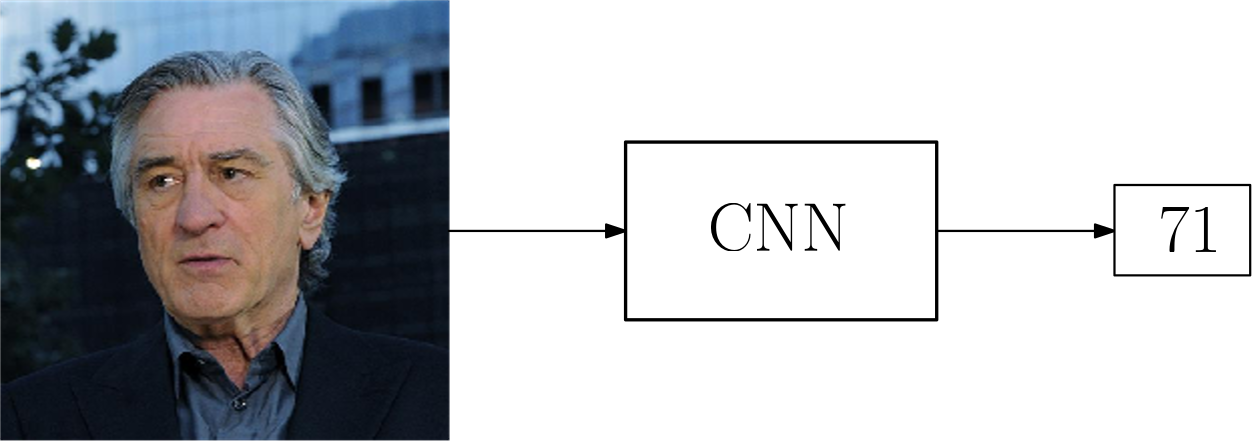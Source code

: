 <?xml version="1.0"?>
<!DOCTYPE ipe SYSTEM "ipe.dtd">
<ipe version="70206" creator="Ipe 7.2.7">
<info created="D:20180607165944" modified="D:20180607165944"/>
<bitmap id="1" width="224" height="224" length="99540" ColorSpace="DeviceRGB" Filter="FlateDecode" BitsPerComponent="8" encoding="base64">
eNqcvIV3m1ma7X2/WdNUEEYnseMwmpmZmZltyTLLzGxZtgyyLDMzM2PYITt2YsdMSaqqq2Fm
7n9w96uTUruru+e7d9ba66yjV68UV/nn/Tz7nCM9Xf/Pp+v/+ejjX2fW/jy19qeJ1Z/HP/5p
cuMvcxv/+Wjrf89v/tfs+n9AMx//Ov3xzyMrn4eXPw0vHY69+zy1/MPshz8++vjnx+t/wQjN
4oWrP329Z/HL0NsfoOHFH8eWfx54/Rnz/ldf+l596Vn41PZsr/XpbvPTnZZnu63Pd3pef+p6
edDx8rDtxX7z84PGp3u1j3aqH+1Wze9Uzm2TsfbJfsX8Du/Rfsn8Hnduv3hmv3BqnzOxC2EC
Fc8clsx95s5+wqRo+qBw+hNn5hN7cj9nbC9rZCdjcDtjcDdzaIc1dpAzuo8RyhrezR7Zyx0/
xCStfzO1bwM3QLiYM36QOb6fPbaPm6mHuBNPDWwlD+ymDO6lD+6TF+aO7uWNHxRM/k3543u5
I9s5Q5vZQ5s5w1t543v5E/scPDV1iBHCQ/bYLp5ijWznju5gTu7BiDmEixCezRxcO6rcsS3W
6KZQWUMfidL7P6T2rkBpfe8zBlZzRjaI8JTwTlyHBPevZg+vskbX2eOb7PHtvIkd/LsQ/jfm
j++wR7dyRzaJ8EL838ud2IMwgfKmDjhTe3lDH3MHVrN7V7J6liH24BpnZCOu731U11JE2xKj
/pUn74kDe84+d9YiY8Qqa8QudwIyTx80Te3XimrRimrTje3Ujm7HRIPZQkb1sAbNkDr1oFpl
WqVqYK2Sf40KrU4juEHVr2Li7ZeZ9z/Pr/1l8v0fJz78cez9T6OrfwSi4JPAOb32F2hq9c+T
qz8DvMGlg6HFg9GlT0B05v1Pc6s/g8z5tT8Bzpm1nyc+/Ag+h94dDi5+Hnj7BRpc/GFk+Y/9
bz5jMvT2p8G3P/W//qFz4RCIAs6jfHa++tS+cNDy4vD/lc+CyT0ITALOX/GJ/7fgM3t0VwDe
3lE+v4InmON6+sAWEBVgvE1xO7b/3/E5RIGdN37IHtv/FZ95Y7us4a3swQ1CIPWrF2BJ+CQc
4jroTe9byxxYzxrcwBxXcH+2gGoIF/EUwCMidAEYUCfkE/Ps4XVwCzKFtwmZJDcAaYjcSaDN
Hdtgj29wpnYKZ/YKpvfxUxHhLwI/APl5hCJ/2pnD22kDG0QZ/R9Tut4ldy4ltL1J7VxJaltK
6VhObn8X2f42qP6FT9mcM2fSjjVmmjxknDhgnNhnktRrlNBtENdpGN+lH9uhG92mEd6sHdmm
GdECYaIW2qge1qTFbFYPqlGhV4FPOZ8ywKkcUKvgW6XsV9n/fGd88QvME3yOrfw4uvIjEIWL
wjChyQ9/mnj/MzS+8sex5Z8GFz/1vznoe70/+PZwZPHz+PKPYHtu9c94+fTqn2C/eO3QEsik
+ASTBEuIgDr45seBNz/CQjteHLQ/3xfAudf2Yrf3zefuV4ddrz/DQlsXPjU92697vPt/zydB
9Fd84v95/vQha3wXcEJALmt4/1d8CkX4hI7ymYHfzugeODzKZ2r/btrgDvjMHd3PnzjMHzvg
TOz/yj/ZcD8BbPiNww8Jk2Qkxoin8ItO613FSJDARYKoEFRchB8SEfwIZgQ5IuKNwhsIn5Ql
/iI4JDFJMhG8Cnxu5k9uA06Y4S++vY9/l2Kv+31qzwehkns+Jnatxne8T+j8gDGufSW2bTmy
+U1Uy9uw+oWwmheh1c8j6l4y61/5ls+7cycd2CMW6X3GSd260R06UZ0YwSTgxKgT1QqTVAut
Vw6qUw1pwAgyIVAKPpWDalQDqxT9y5UCKhT8KmS9yiF5n0oF77Kup5v9L/dGl76MLv8w/v4n
CC4KqySeCSah0Xc/jiyhUn/pfXvQ/Xqv5+VuvwBRvGpi5SeKzA8/4yV44cjyD/1Ln3Bb39sv
oA4iE4zQUf8EnwI499sX9vAUZaFH+Kx/svf/xCep8iBTyCfMCvUIfMIBKB/4Bz5BHanymIBJ
AiehFLeBzHS47sgu6QH+xufANvjEnfidFkx8yqcq49/xCThR3LMG1gl7pIgLR8IergNOAAAL
JbcJzVN4GyT0z6P1nZD2tTRP7AjtkTgkHoI6IhCYP7kLYUIQFbwDCN8gF6k/4YlD+D/+W9Db
gMCo5kVm4xtm02tKjW+i21aYTcvhDUshtW+Ca14zql4GVi548R75lj314M55c+c9CmcwehXP
OeeN2mUNWaT0GMa260W16jLbDKI7tcIbiTRC69WCayEVRrViQJUSrVrBv1KVUacSWKuOIs6o
UwgoV6FXAk55Xz74lPP+iqiMZ1nb4499r/Z6X+4OvDkYefeFqvIrP2GEc4JP2CaBc+gtXPFT
z9vDrld7UO+r/cE3n3CdCOhSk+UfB5d/6FukbjvKZ//iD2SEf4JPWCj8k9R34p+Ak/CJEk/4
bHi6Dz6B5a/4FMC5Wzy79498wkL/Zp6TVFWFf5L6jgolAG+HMIm+8VdVXggnHIN0ofDP1OHt
jOEd8ElRLUA0Q9AA4DawyhpCt7aTP7qbP7qNmo452k4IlT2z/2N67yoIBH6kfBPeIFJGiVMl
d63gBghAks6T9KVCgUlYotAYQRe4IuAVzhxABDyCKCn9gPAon8IJrguLPkS9D/5+xw9Y+ANE
yejfjGldiWxaCq19FVLzMoD/mFb2BCOj6jW94mVA2Quv4keeRaBxzo0z45w/Y8+acMidtMsZ
t8katc0es84cMU3s1o9u1WE2aUc0aYY1aIe3QDrMZkg9pE45sAoChEr0SpApFEAFouAT6CrT
KlDcYaHyvl/Nk4zV42+7F3ZghhSfi58B58TSD1PLPwn5JP4JAlGyu9986ni5D3Uv7Pe9/kTi
D4QJ1V4u/di7+KXr9WHnKzSTyDv7GPEQF/vfUU8NLf4Rgn8Czv8Bn+Vz2/+KTwrIiV3AKeST
qlwC/6Saz1/4pIxxeJcwSZpPiIQjopTedfBJlXiBf6YPbRM7BZD4PaZ0rgLglO61tN6PMMnc
oQ328GY+JgIyiQBnWs+HlK6VxI53IDBL0IiSwk0k9E8oU2CzJBAR4ccWSogTJgROkFY0e0j0
P+OTmgi6YiS7jP6N5K7VuNZ3zMZFf/5TOKEbZ8ohZ8Q2cxCjHaJNzqRVxqh56pBZyqBJUr9h
fI9eTCcqNRF8EjRC6oJoox3WCGkEY16vGdIIqTFq8BDCBL2lgl+ZwCHL4ZCQIviElwag56wW
xCLMK+R8SvGUtAefWKiMdyV34FnL03V0jEOLn1Cv0U8CToxCPgmiVB5f+tLx5hDlGOp4gSp/
gPaShCDSasIhCcCtL/cIxoCz5y1FNSYYQSbpP1Hc/+/5hCpmt2oe75XNbv1TPkk+QvwEmUf5
ROT8FZ+kWBPbJHNIyCfITOpegzBJG9xKGthI7lsHkEkUkABpM637Y3LXByi1azW7f501uI4w
iwCLbhMS8gnzTBXYIyq4MPsITZJYKLgFmYRVXBHmFBKmiH6pyBScmBPzFML5P+MT/xZpJNL7
1pM6P0Q3vQ2pfAGrdGZP2mePWqT0mSR0QZQfxnYYxvfpx4LJbjSTkBazHe2ibkSTfmSLHrNZ
KxQc1umEA8sGjaAmVXo9orcaow68AUgI0GqG1GuFNpBgjtoNe0T8gYR84mbBq2qUAsBtmYxX
CZ6SdOMBTiAKPusm3/YsbA2+3R9ZPBxf/kKFHUHkQUuJxnJi+SufVIkX8An2KESf73YKLJSQ
SSYo4gCs5cU+1PRsF0Iep5B7vlc/v9H8/ABtZ89r1P0fqD7zOeFzR8hn96vPXS8/tb/41PJ0
v/EIn4CzfGYTD8tmd742n3/PJyb/yCdlEVRx3yEJNH1w82+9paBkEz7JHCmACEEAwgRYAk4K
VGDZu56OSe96Uvt7wieqMzjMGdgAojkDlJcK+RTWd2FjSfgEGEfXkYhbksRE0v1/w+dRRAW5
e1cQwP9H9V0Q0gmcqOYg0zWfItM8dQBBWzuqWSe6BaNWZJNKcK1GWLtmeAekFtIKqYcifbeC
SSBKsMQcUmNUq9BrYJgawQ2YgDq4JaQaWA0ywR7gJL0l+JTxKgWfcFHwKetNdZt4ieCer/Ud
VyRcS9B5gk8p78rx15vTS7vz7w9n33+eW/tpdvXHqQ8/QbPvf5hDSlr5ESEdlIJP1HdYHJBD
qAFgmHS/+dK7+CPg7KMAQ8b50vXqx5YXn5qfH1bP71fN7ZVPrFdOrJeNrhYNvS8c2ah+tN32
+kvn4g8Uwwu7Lc+2W59vtb3YJu/Q+/Iz1P3ic8fTg9YnBzXzu1Wz2xCZ1D3ex3uWzB5wZ/Yh
TIqmdgsmtjnjW4WTO5hgLJ7ew1O4jnm+YFmP1FOyXANgQJ2gyu+l9m0d0UZy71pi9wcooes9
xpS+j+A5A1j2fMQIZaIp7dtI7VnDnVBSz2rawAbIJxJWcOJOxBtxc+bAJlmAQgzhTH4ShJE9
QEiwJJSS9c/C6U9ER/kk7An5xEMq1EzvEHGmgCJSEp79SAyZNLrC9kC4nEX+OeLkuUM76T3r
qd0bUc0rPvxnjgUzZlmj+gl9gsTdjoitHl4vUK1mWL06oxHSDG6GtEJaMNcOa0YRhyVi1Alv
IrUbJkkIBJO/rGFSZGoG1WgwKjFCyn7lKv5VyOOo4AKTBKJ8TDDiZrxWcEOFkm8F7lHwrpD3
rJTzqFDwrXm+8dPC1s/Qk/U/HuVz7sOP82t/mkGiP8InzBBwwvoIpcC15+0PMD2izpdf6h7t
VM/tVExv8vCHPLCaVDsTwumgs5oD8lpi66YLhhar57aaXhyggrcuHMCH4Z+gVOifUOfC57Zn
By1P/8Yn3rByZqv20R6AL53/xJs7JHAKsQSiEJmTh/ljlKEJyyjsDkrqXIY3osOEJZIiLhR4
A5nxnSuETxAoWOvbyBpElgHbQA5vtQXbIXySG9A5IHzlThwIVziFC4kCVJCqEENA3ReMBVOf
MR7lk0R1Uvf/qX8K+fx7b9whypsAsdR6UfbwGlmuJAQSIH+15k+t9g+sU3+kveuJbSuxzcuM
ygU71ph2dKtKWKNKSJNaUD2iNDpJYKkRWqceUq0WXKMW2AChdhNKMdcKbSJAAlHdCIpVzEEp
MUyygElApW4LqtEKrtZgVKvRK1UDKsGevBfFJBAFloJWk8IVol4SQPGp6MOnGPYslfcqV/Sp
lPOuerP3V+j17l+ebvx8lM/51Z/+kU+yxUPWhTCCT1gownjHC6outy58Lptc542tcvoX01te
J9Y+9Uqt1nBnKjgyxPUc/fIaU1vmioaWgGj9452GJzDPr3yiNRX0qJQ/dyx8bv17PiEAj4eV
s7vcmb3i6d0iVLdJOOcme+QjlDtMiT2yDiwBZ97oBuas4Q0oe/BjZv9qeu/7tJ6V1O5lsJfa
vw5vBGCYCCX0T4D6Fc6hLYhy0aEtQMga/2UfamiLrFSjZwCZuA79ik9i2ggg4BPmCT4BJxmP
8insS0mJ/0eRoixcXSf1XShS/XEdMV+YtvDvCpcCCKXCjhd/p+l9ayndqzHNi2F1r315j81S
+9TCG5SC65SCGtAEClRNukr1YACGNhL2SOUdCLUbc5J6ACfMEyJ8CrrHCrwWApmo0V+Le2AV
+MSo7F+mRqsifEp5FAuxxJ3kJXgT8KlKqxBYKMUnKKX81rdq8eA/wefb/f94vvXn+Y+UhU6v
/hES8kmtba78jHzU/+YQfKJpbH66Q7pH4p/dr3+Ec6Ks185vl4x+yOp4GVM1xcgbcI2vlrX0
OyOteVpa9bikmm0Ui1HYEVs1UTDwlj/+oXp2Q8AnhSgJUCQfCftPQiZ/4iPgJCqf3i6Y2OCM
g8OPZMIeWWUNvQecOYOrGMGnUHkjWwjXGLP717L6VtO7VyD8dkAjYQzsgTECIQo6sMRIhCtk
1ZQIBAJF6GvUQisreC2usCcP86Y+CTcxoaN8kt1P2KZQuA18Hg1KBFFhURa6H8Xw2BZZ2ITI
+pJwsV24MQQ4qTVSwToV4fPotilGivOxXdLeoIjEtC2F178KrHiGtG4U14GCrhrSIE9DvqYk
aBer0VtqhCBTV+AhoY6IRB6Sd0Am/JMkIFwnNxDnFPSQZbioE1oPPrVBeyAqe6myX6WMO2We
st48CBYqWI1HVipTD6pRD6xQo5eDUnkvHnFRwIwWFGQSC/1XfFJrof+CT+AE/2x7Tjln28sv
9U8Ocrpeh5YMWcdV6vukqTuGi8ioHb99/8SdB8duSyjb+RsH5/rmtKS3PCkaXKya2YBPUnq+
0/n2E5W8Fg4an+5Q4f3JLlAHmbDi4uEVjJjDmflT64WTm4RMQinhkzW0lj3wASOc86iIo+Ip
0JvZt5LRu4xAnTbwMXMYgIFSeCDsEaBSjgpuCbQgFhxSNI7tEeXAJCcOMGYd4RO3EWjB5z+t
7zBPCP0naT6JyHansPkULnUeXVYSCgSSHXayj0n4FLIt3IeiNnq6ViCyIUX4JCIbWGSVAACj
w4luXQyufeHDm3Nmj2uFN8j58ZXpNaqMBjVajTq9Vp1O1WJwpR1CtY4o3ECIUErghHCRwAkB
zn/kEw+JhQr7T2KMqgHVhE8i4qJkz4jyajpflVam7F+q6FsKPomQpEDmq50/k/p+lE/0n/+Y
j37FJx4CUfScNXNb5VMbYAnmGVg8KO0Uf1HG6MI9hZPioudui52+cfns7bsXH6he0/MyDuaE
lQywu16VTaw2zO80zG83PELtXquYXuGPL1dMfUDpr5pZ5w6/S2t+DGW1P2f3vC4aWsb7U3xO
rRdNbxTPbGIsmPyYP77KHv07/0QXSlQ8sQNxJ3c5IxtEuYK1bjCZPbqdNbLFGgeE8MZdkvEJ
dYRSQEhZJYK/QEJQM3+p76RJEFrr0dbxSCIDFZSLkj0aIrLdKdxOInf+Y1EmQnEXHg4h+++U
BC0ryTugDpaY0L4EgT2ASvgkzJO2E3fiNjyV2PGOWf8ioHzeo2TKMW/UNnNQPYTa0FEJrJX1
Kgc8QBRVGF4nSDRVQEuFXkniOeVvgC0Ybvl1PZPUdyAqWPCsPconaUGp29B20srwbpgANvwT
ij7I7yXSnlzShRKMBfW9TjMI/slX8uMp+PBkPYvlPEtguYj5/4rPmQ/U8aSp5R/A5/i7n/4p
n0hJuFI/twXY8vuWUpufhnAHvbKbVD0STt9T+k702tkbYhdvXTl/Xezi7Ttnb8qIazrqBWTQ
8jqyWp+VjCzXzmzWzmxA+f0LmZ2PMjuesPteoUNg97xMbZxhcDqCi3qjKsfwtqzuN9zRteKR
VQInb2YLKpneLJ5cLxyHba7nDlMjsERuIiqd2edN7/GRpKi4BMvdBMD49YFMAEkQJSOIBZ+E
OmFvCRqp9XmBMkDmOMVnxvB2GpqB/vWUv+dTmJTJBtAvfoWSukFa0H/kk1AkzDVCPo+u1ZPy
LeSTpKSjCwXUikTXSlzr25jm1xgJosJdVEzI++MinsI9IVWPfXgzTvljFul9hrHtSnTqMIYq
vV6NVqfqV6XiW6lBq9aGQwJIUm0ZaCOrgKWQT0QnVaSe8EbdyBa4qB6z5Rc+qwQL7NQ2JYTa
DUrJm6C+UxGJVgVJu3HRf0q6F0GgVMEPDsmDqJfTSpX8uHJeBXJeRZKuedLuHDkv6mbA+XL7
Tws7f0V+RziafP/jxMoPYytfxt4fTK5i8gnz0eUfhpc+g8/2V5/IwiZU/3irGd3jwkHtzDKn
byG17XkQb8wxqdwqIkvW0vXsQ8nj16+du3H77NVb56/dOX/j3vm79+9qWVgEJdNYdUn105zB
pZLRNf7YWkHfYlz1eEBhO6NsMLZxIb19KaVxlpZTresZrUtLd86o8y8eCK2cTmpaSG5eyBh4
XTy5VjW/UzNLhXo4avH4atHYWuHoauH4etEE6N0nApylVJ6iklT+OCrjJqokVcGHtlCmf6WU
/g0odWAzuQ/s4Z7tjNGDlKHDtOGDjKGDzJGvp5io4D+wkdi/noB+FWaL9pVCd58sImGEW2bj
tXiHvnUipHhy/Ws7KtgJpdYWEPCPCPf8g3aR77IG1iCS8vCQPboljH7Un8DgZlzHcmTTW1Rt
CPOknvdoYFL63if3rpA/N4Q+9JzkRIdf6YwDe8wytd8sqVcnvEU5oFbFr07Vv16d1vjLankl
8hE41Imo1w6vUwysUgmuVQ6qUaBXUkc4QuowqofXq4bWQhoRDVqRTV/nDIpGjDBMlQA+sISA
HET1CSHVSjQKRUnPIrSXUq7F0m6AkAMOZTzy5X04Cr4FCj5Fsp4cKXeWtBvroWP6A4c0CaeM
h855IBOdJ2k+p99/AZyjy59H3n0ZWTkcX8X4eXTlx5FlanG+f/EH8IkWEapDUZ5bB6KYl4+9
SWuaDS+fcM1sU/NOkrL2E1M1/P7mzZM3rp0QFT179do58etnrt08c+vWLS1zOVuacWBaOH8I
rpjd+Sq/5w281DunWYuR4ZRVH1Q2GVM5H1rcbRiQICKnK2HuqeUbaxSa7ZhUFsBuj+CPxrbO
c0ZXKma36h/tI9FjwqMQ/UghOr5ePLnJnT0gosxzbq9kdh9hnzOBWEH1clTfOLxNmBRWbYEx
7hBRG0Z96wA1bXgvdfhTyuBeav9u+hA5/rRLrZT2rSf1foQwSRvcog6QCMAjUAm2s6llqLTe
jxAmwJUE+a/tqGCbnhzAOyohwEe080/5RF9NHc4cFhhj/3ps+ztm45uIxlfhDS8jm98AxaSe
VVwErlGtS1Gty2FNi0F1r+jVL3z4jxxzh02Su/SjqX1JQUWuVSWIBtQK+VT0LwOfwEmVUQGr
VIf7hdaTUTOsAS0rugIIE82weu2IRkzUgmsErWY1KeUQmgSBKtQDy1C1QSwaS0kPjpRbvqx7
kYxLoZRTvoQDS849X94jT8EzX9GLI+uWJ+mU9dAhQ8I+7Z5lPHTfKumBTfrz7f96vPUfjzb/
ihxETBI5qOfNQd/i4eDyl77FT5Dg/Bu1uYPwUjMHMjdr57fQJWJEu1g396FwcDG55bk3p0/N
K0FE0fi34veOXxc/Jnb+/I0rJ0XPnxW/cuqa+IkbN7+5qSBt5W8elueSXhdTO4OqzelfTGmc
d0iuumtD1w/Nsk8od02qtmZmn5FSPXH99pkHEtdUNW/qGFzXNr2sbKzpGeVT3JXRvcCbWAOf
tY/2wGfp9AZ3gkKUgnNqq2TukAj1vWzukDd3WDxN7X4i9sJwqJDeT+1dQtTe+i8itknAS+xZ
oyb9W4n9e0n9O+AzuW+THCCh+BRsdwq3QXFRcHpkl0AIt4R5pvZQyzgYIeBKrhMROMkBp6MS
AnxE2/+UT/TY5BQxijjxxrC6l0E1zxnVzzCG1r8OqXvlWzrvU/LInfvYveSZK/eRU+GsXd6k
Vc6oXjy1QwSi0HaCT9AoiC2V6DyFfKI6I7mrBVVCKLso69phDboRTcRXqQ3NiHqtsFpIP6pJ
M7QGE4yajHqNwDqMgiaWilp4qOrPV6fz1WglKr5Fcu5sSefMh7ZpDy2Tpa3THponPTBLlLBK
lrZNk3NMl3fKkHfMwlzKOumeacwtg7DbesF39ENuG4Y/2v6vmfW/TK39CR1m76v9jhfU2mbb
i13qkNLbw57Xn9qf7wu2yw9anu6DRjAJPiunP1ZMrdU92kbWrpr9UDi8nNz2wjOvR4+eoekS
dOah3Hdil05cPXdK7OxpjOIix69dFZNTlLXwNQ3Kckoo88vvim96wh54VzD0Lq31iV182U0T
dzknuoF/goFP7ENTh9+I3zh9/dqJ62Inb4l/Ky52/Pbd7+9I3zV2csppSG57Aj4bnxzWPd5H
oefPbJZMblAWiuJ+xD9LZw74sxSchROoqtuCfT1qhz11YBsCcin9W+QkJ8o3DBNMJnSvEjip
cj+4k9C3G9+DxITq//VoKDk9IkSUXASfpIIDP2KehE8Ic7KwDxclEhZ3Mmb2A7yPgsPMXwHG
W1EYjwry0b/mE/9F8E9YJbPpdWjtgnfJtBd3CqmcVv7cn//UJW/KNnPEKmvMInMcssyaMEkd
Nkwa0I7p0o5sQfdInXajljerlf3LyOKkkE/BOfYa9eAqFGUIlAI/MKnLbIAEWDaoB1foRYLS
aoPoRo2QSu3wGq0gwFmrHQxKAWc1GRW8igGnsk+hsle+nGuWjFPqQ6s4Wbvkh2ZxkhYJUpaJ
EhaxmMjapCg6ZMjZpkpbJUmaxdw1CL+pTb+jHXhLk3bPIGhy7c+jKz8Nv/uh+9Vhx4sDZB8g
10gloB1yoF2wWr7f/IQStT00CzjXq2Y2MNY/xp37FTOr+UPvkloWvPJ79WkZCjZel2WVT1y9
cvrqxVOiZ05cOX3syoXj4uI3VHVlLPyMaFm2MaV07iD4zO57yx58k9oybxNTeEFJX1RF/6G+
9QMd82O37nwrLnr25jWAferahTM3r5y8eePEXSlpay/3/Na0zuelkx//FZ9H+s99IFo0uV8w
TlVV0hYm92wQMslIDnMCUQAJMsEn8U+qyg9sx/Vsx3atJ/VsHfXPdGqXkzrClNSJsIz0DfJ3
SUX+FZ+CbfpVsv0k5FPon9QHQAQ79VAWtU3/lU9itv+/fELpfWvxnSvoKunlj925k0g9dqwh
BzZ18s0ooVc7skOT2a4R0QZpRXZAmKiFUUfWCZ/UeeCAUpRdlQAe6i85qiFYV6dW5kEmsNQN
q9MOqdELr4f0IxogndBandBq3bAaA2a9dkiVfgSVuzHBbYj8EPpPlHVVODC9UiuogoLTt0DJ
nSVjnyxpHXvPJPyheeRd4zBMBIp4aB4lZRUvbZ0ga5skaRnzwDjigVHYLR3aXV36be2AW1q+
I+//NLD0Y9/bH4Fi85M9WGLN/DZMsvHxFsjElabHlBof7TfM79XOb4PM8sm1iin450c8BKIV
s+t5g8uJbS99CwckrRn39e1EJOVOiomdFhU5cen0sUunjotd/k7s+jVlQ3nbEJvIEu+sloDC
QWbtbHzTXFLLXGzNuElgyskH8mfuPhB5IHX62s3vRS+cugX7vXJGXOT8DZGzaBJuXLskq24Y
EIf6ntX7qmx64yifvKlNlHj0n1REmt4jKpk8gGCenDHqA0EgJ613PaFzLbF7M7l3m6KudxtK
6dsBqARLYp5fx75N+GdCL3VbUu8G+egHRiGfiR3vMQefrJE9YX0HgUI+SQsKOMGbkE/inBCY
JJ0nJpSF/nID6QcEDe3uf9N/QoTP0LoX/qVz9uxB25xBq8wBq8whk6R+1eAWBVq9clCDSmCt
SnC9akiDZkSLFpM6NowRbaSq4Ly6Mh0slWkE8TEe5RMWinBEFe4gRB4E8CoASUTNw6s0g8sw
6kVU6zNrdMIqtULKyagdWqHOKFUL5Cn7lwB7jcBSJe8Cdb8iaccUOQcEkyhJ87AH5qEPLMPu
mYfcNQ29ZxYhaR0jZRMHdKVt4yUtoylojYJv6Pjd0vW/oe17U9NvaPmPvYs/dr/50vz8AM4J
OKtmN6vnNxsebcI2QaZglXKvfm63bnanema7anoLIpOGxwdNTz9VzW/lj7xP6XxL542qukaJ
KumfvvXg+BXRk5dETl4+d+LKme+viBwTv61k4euWUBZWPBhUNOiW1e6a0+bBavYvaPdnN8ta
+Xx77c5xMdEzV6+eunzppOiZ42KnTly7dlrs0hnxC2euX8b8koK2aXCqd1En+Cyf2TzKZ+n0
lpDPgskdIu7EPgQ480aos8SCtvBjXDt+p5Ql/p16v5onIZNMEno3wGdi3zZ4Tuz5eiiUclGw
2v0xtWstpXM1q38re2A7Z/Dv+k8hn9Rhkq4PJCL9DT+0mgI+M/rWKNskJ+2pY8xbwi1+sqr/
r/IR8jvhM6X7PXJQcM0zr6JJ65w+y6w+45Quw8Ru3dhOhcAmeVqTMr1OcDSI2pREWod0I1oB
KpIOtexJr1QJLKdAonERYX458FaB5pNaUAquwrMwQI3AMu1gygnJKHhYruRbqMng64ZWYg6h
iKszeJBWCGgvVaEVQ8oBRcp+Reg8VbzzlN2yFJ1T5GxiFK2ZDy1CpO3CJazDQOlDS6aEVTT4
BJzStnFSNrESlsz7ZmF3DOh3jWh39Gn39Rl9S5+7Xh92LHwmKNbPb9TPf6xDNn/0GWmo+elW
/fxq8+PtpvldWGgtuk30nzDYRztIKITP9if7NVM7hSMbic0Lnhl1+t6xorJ6x0Wvn7h8+YzI
hVOXRI5duXZVUd85qSKiaiqmfj6MP+me1mAcxJJ3Clb3CFF28BC5c/fY5SunREVPX7l88vKF
M1cunLt64bToubNi589eFTlzVfS4+M3T9+V1faIC+RPpXa8Rixqf7tU93hXwuV0yvY3inj8m
2DailhkP2WMHgs3HfbL8njG0kdz7IaFrOa7jbXz3cnzv+7i+1di+tZiBjdiB7fj+7aTu9cSu
jxAaAHgsHqb27SR376T27mGS0rtNTj1RS6OI9mhQu1cT2peJW1I4De3lDe/nDu+BVbg0dTYP
PWrPKtnup/rPgS38jeQIRrwDXkVW73/Bcjuzj1J23xarbzN/YCu/7yOHclpg+T5r4EP24CqE
h/njW9RGwzBaAso8Qxpf+ZQ/ts8fN0noMI5vN47v1ItqgT2SD1CoBNarMtArNqkHI3c36jCb
dSOb0X+iuINA1F9lX56KL1fVu1jFqwAJmkRpVb9iDRpPK5Cv5s/V8OPjWQ0/TLg6gaVatBJt
OlfNl6PsxcaoRSvW8C9U9ysQqAhzDX+ORkCeFj1fK5CtzcjT9mdr++aqe2apuKVDCk7JSi6p
0taxsrbx8vaJCg5JmEhZxWCUsYlTsEuQs4mTsYq5j+pvFArd0KHfMQg+ymfd7BZss+nJJrBs
fXKAdhRdqOAIxy78qmZ+nz9H5eWy2a3quZ2a+V0giutIT7Cy8kcH+P8WUtJvFZp7U8Pu/B3J
358+e/yiyHGRyydv3Jez9AkrG41veZHa/jqmdg5V/o6Bh4i8gbiavoiMAsz2+0uXwPPxixdO
XDp/+vJ5IHrqCjVCgPaEqPipW5JKtn7u7J6E5qcl46tH+URsB595o+vwFsE65EHu6L7g5MYu
WYpP6VtN6nkv4HMpvus97DG+Zz2udz2ubyt2YBd8wiETuuGcyO8bZKRiVN9OUjci1VZK7yY5
OEqdaBLYXWL7Umr3e3LaEyNn9BACoqyhXfSlSYJPk6UNfCSf7yCf6MwB271rEFjNGaSOMeN9
8CYpXSupXasZfbsCRDezejfZA9vsgU3OMOWfsE1ioVDO0DpiUf7wes4gdeIlsuktreq5G3fW
MnsQcBrGtupHo3ZTn/RRDKgSfHqiFhYKPjVDqVPu4BPJnawIKQWUy3kVKXoVKrpzFNzYCq65
Mm45su4sSNo1Gx2jvCdbyYej5FEg75or65yDgKPqU6DowZJ3y1Zwz8Go5Jmr6pNPeaMXG6Oq
d666b65WQL42LV8/uECbztZlsHX9c3X987R8WEAUUnXPUHZNU3PLgFRc0giicsDSLgF8ylrH
Ak4piyhpy2gJM6akeSRAxWRg+Yeet5+7Xv3Q8vQAiAJFhPeOhZ2eF/u9VGLa63iJSrpbMbPD
GV5ljXzIGVxBNeeNr5dPbdQ+2oN/NjzbqnqyU/7ssHB6J7HlmVdm/QMTv+9E73xz4dL3l0R/
e15MVE7HhslOaH2JHiCjazGmakbFifmH63LfiN4+Ln4dOf3Y5cvg8/uL549dOH9c5NzxC2e/
O3/6+KWL8FKwKjBV0RPid9DZWic3RNfNFQ4vH+UTsQiVXbCL9FFQGSkJDr9RcGYOb4JPKLF7
Ja59hWpBe9ZRtZHN43t3vhbxX/gkEyqwD1GrnQjsv5wYWac26wdWs/pWs/vXoPTuDykdy2ge
2MPb+UO7UG7/VlYfqv9aeg91+JPs5lBo9a3mDm3k9n/M7d/I6V1lD6BdB6sfyPtk9LxP7VxJ
69/N6NtO76X6B9bADmtwOx9/Yr/wiRFCladWlihTXcWbh9W99C977MyZNE3r0Y+GN8Ihm9RD
agmfsFDCp1pQI/FPIEotWobWIJIjECn6FMm5sOScc2TtM2Ts0h/Ypkg6pENyrjkq3hwlzzxI
2SOfusEpS8o+Vd4lS84lXcEtU9ohTcYxXc45E6lH0S0Ho7JHroZPlpZfji6NrR+Yb8DI0w3I
0Q3I0vbN0fGjLBSIwj+Jkaq7Zyo7pyo6JgNR8IkJHoJVmKecgFJF+0QgSljFHP7Z+eqg/cUn
wImE/vVM+/PNoZe7A68Puxf2Ya2VMxuFo6sp7QtRDbOR9VNxjbO5/UuABH1g/ZOD2oXd8qc7
lQuHxfO7rIHlyKpJ8/BCESmNby/f+N3Fm1dktY38EhgF3Sld79J7l7N63kVVTNzXdzt3V+ns
jbvHLp49f/XSNxcufCtyHnz+/tRJIHri4gWM34mInBC5iPbgjOiVU1fETojfvaFh7pjZhuD/
T/kkB+0In8gsWSNfNzFR3GFlkIDPDwnoP9FSUkJK2iEpSVjfqUkPtUZKrWpSR+LRH65RP/bA
h5zh1cyBlezeleTWV3ENz+Ibn6e0vYaSWl4WjaK92c5Db9m3ltH5PqNnNa3rfWbfSlr3Ulb/
e8rx+t5ndy/n9n1Ia34VVT4bUjwWX/80peVlbt/7vIFVQAs4M/t30nqos/qCD9/t5o8d4Acg
6V64DMUe3cno+5DcuRTdRJ1B8iyatc0ZNYjv0GHCGOsJn9Tn0agjH3VU/xlYLxB1UVDim5C4
0XMq+RZLu+RI2KZKWCc+tIi/bxZ7xzz2gXUiBPwgBddsSbsUoPvAMl7SJknCOl7aLknSJk7K
Nl7CLlHSPgmRR9E9i0jFi6Xnn6MfwDKg5RrS2caMfEM65jkG9Hy9gHxgCdtEcRfyqemZreGR
BSxVXdNBqZJTirQASyXgap8Iodaru6ZrumfCaYV8Ak4g2vaC+lBbz5v9wbe7w+++dL08aHy0
Uzj0NqJswCGJp+wSouYerukTF87vj62bzu57y5vZ4c1v8R/vVTz9zJvbKxxfy+55E8EfdYji
iCiYyVoHWobmAc6khicZncv4fcU2PELzqWDpf01O68L127DHYxeOHxe9+P3l88Q/vz9/4fuz
5787d+GbCxfRG5wWvfr9ZfET1x6Iq5pZhbN8i4bSOl+hvlMrsY92wCfCEYo7Z3Qtd3iNOghK
5RTqs5aC82975KgSlNqP5L5CCEztprISnAoBB3aX2PoObpY/ug03S2x9E8ib9GT3e+X2eGW1
MQoHnJPrXVPrmeUjYaWD6F5wEfnOMbHWPIIHuaQ04Ipnaqs/q8cvpzuqYgbgxdQ8yu5+l9j4
PLPrTXrHq9yepbiqWa+M1gBWl3NCdXLdfPnEZnBBj0dqHaTjm4E6mNT8moMeoJf6WBP1Cbtu
/LfsZlGfeFpD9ScjbBnNQGz7YkjtU3/+rBNr1DK5jxxy00LcpkRt5VDxJxDOWQP/VPCvBqWw
U8HWT6NGaB0ytYpfoYxz1n2rhLsmkXeNw+8bhd8xCruuF3LbKOKeadRDi1gZ2yQFxzQl5wxq
fdIsSso8mhRfRft4OJ6EVQzitrxjMiK5IhgDRR5Zmn7p+oEwT7YBg2MYVGASzIUAJ/FPYAkL
1fTO0fDKJnxqeeVAmANUdQGHgFMZpuqUouGWoY0bPLJ0vKj7exepT7QRPiHBqfjD7rf7vW/3
ul8d1s5+LOp7ndYwaRycdsfQ+dvrD7+/I3tOVtc6Ot89uz6+6RFcq2Bimz97UPHoc9XjT5Vz
20UjK2mtTwLyO0zDiiwj+fj1BeT1RZZPx1c/QjLyYXeZhRXImvtdklBDhjp3Vezs1QvHrpw7
duXCicswzEvHLlz87sz5b86cO3HpyrHLYifEbp2+LXNGQtOIkenP6Y5vfckeeg/fJutg+Od4
U5v/lE+hf4JMIZ9oC5PxixZ8WAMFOrvnAxyP3b/qy+r0Z3fjR3VLa3JNbfTObvfOanGLr9Tx
TLUOLdT1SlF2jDQPYrkmlHllNjMKeuOqpz3SG31z2hziK3Gna3ytZ1qzb1Y7g9Of3roQVTGV
2f4qoe5RGG84q+MlPb8bCmB1eKU0OMbwPRIrg9ntgbmtbokVjjE834z6EE63vGMCfoDszsXM
zkWYLRu9RA+FZWLbMpSCnrZ9BWNc6xKj5rF3yZRz7pBlSo9+ZItGoGDvJrQGfKL5hJDNBcW9
GuEIfArGStWgGuozvIGVgBMVGfX6vkUMgfO+Yehdg9D7INM8BkDK2CRKWSGwJMraJslZxz8w
CX9oGiFpHnHPKFjCLPSOcTDhU9Y+UcUtA3Cqe2ZDWrQcXdhmaJFhCNcknG8UytdjcHX9KT4h
dJ5EQBQogkltbxZkEMCBMKEu4t2cU9Vc0gCnnk+ugV+eri8bhBM+254fUs3n04P2hQPBhy4P
O9/uNz3f5g0tZTbNMXKb7pu4nZFSO33t5jdXrh+/LSth6WMRWRBcPp7U9TZ/dLd0+lP59H7t
/CcEJT51lul1TN3jwNJxm6Qm96zuoMKR4MJhn7QWt7QG+/hKh9gyBSuamLzuxXsyp8WvwTxP
iF2gxssiJy9dPiFy+fh5kWMXRL49f/74launrt8/eYfaFfUr6o9rWcgb24Rj1z7ZrxUsIyDI
l0xu/FM+kY/AJyLSUT6RqamVn67VlI4llObIytnA4sGAvJ7A3HbfjMawwt6A7BaHuFKnhDL7
KK6+R7K+W5KEvt91FWdl6xBFyyAZczoM0Cyk0C25LqJkmM6m/NAynOuWUOccW20fUxlZOu7P
6orgj0NBRf2R5eNOidXhvOEgTq9PWpN7Yq1LLN8hqtgppsQmnKPhFuccy9PzSbEIzjUMyLRm
cvXpOWh+2P0f0AXB0hNal2Ma30Y3vMEktmkxrnmJWY+ec84xd8AksUUlsFzJjy/vxVPxr1IN
qgSiME/Btji17Ak+5f3QhaIXrcFDwIkSrxpUjdSDioxifZ9aJw+nkrJBCPTAOAJWKWMZK2+T
oGCbKGsVB9uUMImQNGXKWEQq2sYpO8Qp2UcrO8bLOyZBsvYJGFG4YXFwSE16LgK7UThPP4Sr
TS/SZfAMQir0aAUADAKWEOo77qSo88vT98/HCBniHr88OCqwBKKwTcKnMa0AdxowCik+3xy2
vDhseLLb9Iz6UHD/m4PBpb3ut7tNC4fsIaqfdEgoPflQ+Rvx26dERU+JX/7DlUuiSobmwWyf
7O6Ephf80e3Kyf2a2YOq6b362f26mT3+8Fpa85uoyqe28bW2sZXuKbWmAVkqFmGqDlHqrrHG
fulqdqFSBu531G0uPNQ6fk32mpzOlYcqx6/c+vaC6NmrN05cEjsuevP4DcU7es4yNoGmYWz3
rMbkZnRrH0qnd8rndqvn98lHO8unt0snNorGtwpGqeNzrMH1Xz40sYuMTInai9lJ611N7lpJ
6VlO7lwmthlfO5/R+jyj8RE9u1nfN1XOgiZvSVewClS0ZmBi4BVvTktzjioKz2uNLe5zi+bd
1/MRV3FStmPKWUdqusTR0+tTKsc8kqvAXlzdE3u4Ymqdd0ZjAKvNJbEGVsnkjUSXD4cWd3tl
1GIM4/Z4pFVbRxbCPC2C8l3iKwKym5KqJ8K4vcn105El/WEF/XBU3+xGt5SqwIL+xLpn2V2r
kfUvYhrfhFc/j6xdiG18FdPwklH+yDFv3Ci+RdG3WM6FLe/CUvEEb3mq9BKtYGojUj24Ci2o
akidEqNWiVGtyKhUCqKu6DIb9MLrlf1LNXyLlF0yJa0SJSwT7hhH3TeJkzBPlLRKlrVLl3fI
VHDMULBPl7dPUXHJlLVNkLKKhYWCWDgb2kJVQa5Rc09TdUulYrhHlponW92To+FVoEMvNwiu
1mNU6uIHoJVrBlZq0Cu0GCU6gcWqPmzdwGINb7a2H0fPv1ALzaoAS8g0iAsRC9X3ztHzyQGT
aEp1/PK04Z80sM3ufnPQ/vqg6cVB/dPdhmd7na/2+t7s9r3aalvY4I6toF2kcwdtYrnK9t53
1Q0u3X1wQkzkG9Gzogo6+j5pXhnt0bWPi4fWyid3qlHip3Z5I+uc3uX0pudxNTN+uR3aAekP
bemXVK3+1yWJixLaV1Vs7+p5KtmEAANpY98banZ3NR2VbIKsmTzvzHq3JL4xLfWWjqO4hpWi
Ld3EP82f1RRZMRzXOJ/W/rJoeL169lPFzE7VHPVBucpZakmhbGqLN75eOLbJGdlgDa3lDHz8
27cYDe7kDu9l9K5TTPa+R/JN7nhTMPghoXbWK70BTDpEcDxiis19Ew3do1wjcs184rUdQy39
k+5rO6nbMrxjCx2CM2+oWGvah6jZMPSco1J4fWa+GbJmQXe13a3805zCObSMejDpxeqg5bTS
WW3W4UV2kSWuCZVWYYXw4bjyYbMglk9WfXhJr2UEB6D6pNd6p9RYBLHj+MMheXhVEz230Tm+
hJ7TFMpqC8lpYRZ0RHDaPZOqaNmdgfmDIZVzwRXzgfyZkMpHEbXPwmue+pfMmCX1ALMHNpny
9llS1inyDumKLlnqvsVagXywoRNCbTIKzmFS20NKNOrEr7IvD8woe5do+PHVfTiI24LczVZ0
y1VyzwPhql4Fqt6Faj5FoBdS98rT9OGg/1RxSdfwQK/IItL2zgVIev652j6CBtI7T9O7UMOr
UM27UN2nTMO3XBvNBq1Ki1GjF95owGw2iKgxiKjWDeHrB/O1A4r1aFxDOteAXmhAL9CnceCr
hoGFxkHFeEi1AV45VG7yoroF3QCOYKmKg6cAZOvLPfAJOAmfva93ul+sNz75UDD4JqR02Dmt
3pJZqGTvL2loKyYhf+qa2PGrF+5qmmi5xjjEVYfwJxAB8oc+FI9vcIZX0X0xyyZ8cjocEiuM
Q9k3zH1PK1ucUTQRUzNDkL+l5XjfwFvTNVLLJULewu+Guu09LXtdz1jX7O7QirnYpuchFVOe
uR2uGfWMoi4mtze1aS675xV1jGRkrWxqr+HJT1VzB1DFzB5R2dROydhGwegGMjL1KY/+tSPf
skV9hRdSBkw1tf1NVNVcXP2cR1KFZ3yJcwRbxynsupL56ZvK91TN72tYSuk4SOs6Khi5yRm4
SOk73VG3Urf0tfWLsfaJcgtJvylvZuMTb+zMzK0c9okttWdkH7+hGZxeI2/JSKwctYsujSju
DS3ock0o1/FOsQ0vBH5+6fW+6bXoWj2TK13j+WaMnFBOB64EpNdHFfVGcDrd43jO0QVJFX0J
pd1MTjMtsTQ0o5qeUpZeOZhQ2p/EH/ZIrHbPbKcXj9BLJoLL5kKrn0F+3GmTmFYlL+5d82RJ
i+QHpvHSNqkydunKHnlgDJRq+PE0aHxV31KIWnv3K1HzoVbgqUV4j0Itv1INeokGvVgzkKsd
xNdk8LWCqO0hSDe0Wje0Ui+kUp3G1QygCrSGX76ubx6YFDheviGt0CCgwIheCD51/VggSjeg
UMePq+FbDD51aNXq/hW6QXVqARVGzBajqFbD6Dbj6CaT6AbjyFq8mw6Nq+MPzyw0YhTr0wtB
IGQUxIV0/PPVKTgRl7LQ0GrgT4BWoBWQhxtgpB0vd8Fn4/N9wAkL7Xq93/Nqu/PZWsP8SvHQ
IhKrTXyFslucpJXvRTn983flj4uLHxO7eOmh4h0tJy3vDPectui6ufSu1zn97zK634SWjztn
NOmHFppFlhiGFugE5lrH8VHXdLxjbqlbfn9H/aaW/VVVKwlDVwl9x5N3VC7J6Oh7RdOLh2Oa
FpI7l+B1iW2vYNqpbc+zOp8VDL1De1kyuVU2u4f+tnL2sHr+kPBZPr0L8Se3hXzmDK4e5fPr
RnnHcnr7W87AclL9tBEt0zE0TdnE7ZqsrpSWlaaZm4mTv4qRrZ6Np6qpq4kLQ8/O75aCwXV5
XRUzF11bn4eqRjYeoVZuwRrGrsZ2dO/gtOsyhpGsen3nCO/oQht6mnVAurl/KqftsUt0cTCr
KY7XF5bX6hRZnFg2fE/fxyO+TNEq1CW6xDqY7cgsSuAPheW2BWc3J/AGPeJ4qeX9vM5Hei5h
arb+IpI6dr5xDzVsVE19ZPRcrPySnMNYxR1PUhvm/XI6GcUjjJKxoPI5FHePgnGrxA5tRoWU
XZaMdZqsTbqKC1vJJVcbZPoWafoVa/mXYNT041K4ehZo+RTr+JVg1Pbl6tP4hoHlGoE8jaBS
rZAy7dAKvYhqvfBa/Yg6SDtcsMMeDgeu0AzkgV5Vn3wNrxzDwCLzMD6gwmgSXGIRjt9mmVko
14hRpE8v1g4oAZ+U9/qVq/jw9cMaNQOr4ZzGsR0WSb3mSV0WCe2WCS0GIWVGQTw4pxmjGG+C
94SMg7jg0JABXy3Qpsp6hrIztdYEaXhmqLoJGgnnVBgmchCBs+7JDqnvvS83mx6vFQ2+juKP
IJ9aR5UouoRfUrE4dl3ud5fFfn/xtLiMioiU4Q19P2NmcVDZWFr3m8y+paT2BeesFjUaSyek
wCahzim1LbB4MqLsEUqVe0KVjKHPTTULMQUDEUmti5LqlyXVvxN98L3YfRkjB9+MOuSC+MZn
ya2vsrvfcfrflYx+KBhb5U6sg0CYJMaKmYOKuU9AFBOwSsbSCfjnltA/Ud/RbaZ0v6fO7nat
spHiu5a4QysazlFuURwpQ+dbCrq3ZNVktYwtnHwsnLxN7NztPemO3gxXWrSJg5+irrWzf6Sq
sZ2Jk6+UmpGEkp6smqmJrY+umbu0imlCBt8rKFnTyieztMMvhqNtHyqp62bhGR+VUxeR3+KV
wIvldsWVdIewGugZ1e6xxVb0DH2XWNfIAofQ3MD06pjCDu8YXnhuiw0jJ7qgPZ3f60BPMnYJ
VjVzUzFxpkVle4Sk2frEOgQkQ+m8TtfwbM/YouqxlbDCbtfUxiDeOL10OoA3a5PcoUHjSdnj
t5mr7JoPV4Q3gkmgouXPRV3W8i3Q9ivU8S/S8szX8S7S9SvS8S3UD+Dq+RcbM8r1wiq1wiu0
wir1o+r0oxoEaoL0Iht1mXUGzHrq+Aflq1RRhrNZRVZClsyKr4ost2LyLSNKTUJLDIJ5WjT4
cxF8W51WqRtSD+c0jm4zies0T+61ShuwyRiwTuuzSmwzZVYbB5ei4TT2zzP0ZyObIwHperPA
obpHOrpZBbsEZcdkJbt4BZtYaYtwOeswOcsQGXOGjCnjKJ8Y0Y4OLO73v95te75VNblW3P82
u+15fM2Uf16rtn8q3O93oje+vyJy5vodMTnDB6Y0vRA2s3Iqq/ttTu8SukTMvXM70ZLBEiNq
5mMb30RWPWeWTnkk19zXczl7W/r8HckrD2SvSSucu36X2mC6IHLsyo3bOo6KztGOyY0hpdM5
ne9Khz5WTG4Vze6VTMEhd8smdvnjW/yZ3fK5/Yrpw/Kpg7LJfTLyxna4I1v5w9SXIGUPfKA2
ZYY28yf2U3s+5PSuFg+tWwbnmfklnRCX1TBxkFHWllfTkVPVvnr74cWrt0TEb0sqaarpmylq
GSpqGUNWzj4OnnRZNV09czsLRy9pVUNrV5qeuZu1S5CCppWzd5Sxja97UJyFR0hgQmEqt1PT
MkBOy4Eenl3UOuOXwIU8ozleMQUWfolxha1uETlmHlEWXjGm7pHBKaWsyv6Y3LpkXncSt4ee
xDdxDXuobq5n5WHrFfhAWUfVyMmVnmjjHefDzKfFFvrH5jsFxvuGJcfnVkflNsSW9KY3PaUX
DqELcmT1WiTApnia/qU6jGqdUGozXZNRqhNMCdlZO7DAMKgIyRcVU8eHre/P0acVoIwaBHMN
Q0p0wyt1YJuR9YYxTeRIp25EE/V9NaH1uiG1+mH1WoFU0tEPqtAJLNUPKjYJ55tGlFlEVf4i
IMqHTMJLtWiFVLcg2Kw3jGwxi+u0Tu6zSum3TR+yzRm1zx23Y43ZZ49aJrXBP4E6jFHLJRkZ
Wc0+SsWWqWAZKm3GkDShS5kGShgGPNSn3dfxQW9/S9XhuqKluKyxmLS+qLTOv/DP7Y6FnbqZ
j7yhd/AfuFlK65OQkl4HZt4VObXvLl/89uLlixKaD80D7FOq0lpe5PYssXvfsboXE+oeIX7S
OX0h5QMhlSNBZROB3BGvrBaDgNRvbkj/9qzId+cvnbwselbsKrXUef7cqUsXENivqNoqOMfb
JDXRSucye9eLh7e549ucOeqbanjj2/zxHfCJ5M6f2yNYEvEn9sBn8fBm3tBa7oDgE8Q978Fn
XOtbpPWCwTWTIM4DA897alZqRg66Jja3bt2RkJF/KKOgoKEtq6L1QFb5roziWdGb4vekVXWM
1PVMpJU0ZJQ11XSNTawdwa2BlZu2ibM3I56ZyNEwcA4ITZeB2dGjAiIzIzJKmRmVCewGKVVL
czsaaPRPLAnLrrENTGPm1qfye3Jqhj0jstHB2vhGW3oxGYkFUdnl0TkVIelV4Vm1AXHF+g50
NWNne8+gSzce6po7OAfEhCYXx2TVhSSXw5wDE4uc6LF+9Ajf4MQMXmtSSReD1RpfPedfPOyc
P2CW1KQTVqFPleYGaucoqlmfWa0XUaEVzFWjFyj5ZmvTqX1GE0axWTDPIrzMPLzMOKzUKLxU
P5ynHUqdhUMpB9iCE5s1RBr0Ki16tS4mfnxtf74OrVSHxgOf5pEVkGV01S+qBJzmUXzjMJ5e
UIleaIVheI0xsw5wWiX12qQNAk4wCTgd2BO2rHGAahbfrE3norGUtoyUMmLc1/WU0PW6p+l2
Xcn+hprDNRW7m+qOt1Sdris5XpO3vSpnKSpldP6W8qlrMieuSh0Tu0u+D4E6gfx0p+nJNvU9
Ca/2YJ4dC1/qZjdLBhdLRt5Vzq4XjSyltz0K4XYb+MdflNX7X6fv3NJyto/hBxQOIhNltS/m
dn9Ib1sOLpn0yOnyYFHr284J1daRRTbMfF2PsMtSyr8/R22sH79w/tTlK384J/qH89f+cOnu
yRuyVxVMDelsRKrg0vGEphdwQso2qe9Z2gOlEIo4KC3BOA1H/Sry8eGi8e2C0c38keXc4Q+p
+AMZ3mD1fygaXossG7OhZaiZ+WpZeakY2DyUUxO/de/SlctnRES+OXXmDyfPHDt76ZuTF6WV
dG7cl7949Y6sqoaanqGkogpAdfGm3ZOU9/QNfiinIa9qeF9aPSw2y8DSw8EzVEnLXET0blRC
jrs/Mzw+L51dExiVI3ZbJTixOLWwGdU5gV3jEZqSmF+VVlwfFJ/lF5FgZuetpmsbHJ3DiGWF
Z5YEJecz0/LNnTwk5ZT0jKxvPlSS0DC384+NzCqzD0hwoqfa+CXBeN2ZrGhWdQyr2jeGZe4X
FVPcGF/aGZLfnlw3z6yac05rt4ptMImsN45qRFxCSUVd1mciNfN1Q7m6gQWowmgU/07MMlRk
4xAuArVaULlmUAX14cqACtRlNf9KVb8KdI8atGpI1b9cK4BnFMQ3COTifrMwvnlklRmz0oxZ
bhZVbhFdZhnJMwkt1qblG4SUGkZUGzJrLeLbjJO6LdIHQCM805Y15pg/5ZA3aZ/Tb5PZbRRZ
q+7DUbRPfKDlfU/J5rqM8VVJnSsP1S8/UL1wR/H0dVmRu2oidzXEJbRFH2pR89tKx85d//a4
yLfHL/z2+9PtLz4L+Wx8vEW+sRNjy5M91Hfu8FJe30vu6Dvu2DJ78HV4xZBnZq1pQPqpB4a6
XilBRYMo4sjvCQ3PY6uehHKn7eNr7WL5RsE58lYh11Sd5a0DlW0Z5x6q/9s5sd+fO39C5DL8
84z4XVEpjfMPNE/e05I29bNjFkbwxmDCcGD2wAp3YrN0dpcSIBzbggil4BPcFk/vEZEPEVPf
A0Z9p816Uudr1vDH6MZnBYMroQWdKnYhYpKamkbOIOr6A/mzl2+cuHDp/GUxCQUlGTUNRS19
CUUNJW0jM3uPM5dvH78g/lBR+baUvIG5LUz1nrRieGzqfUklfWMbUxu3B7LqoTHpdh50d1rk
OdG7ysraZpZOvjQmg5mawipLyq2w82Y6+sX6hmdmcZtcaLFIW+lFVUYOntklVV6B4XZOvr60
SHpoUlxWSSy7PDyF5eIf5OLpo6+vf+v2fQ1DK0ZCnktQKi0uz5uZBculxReYukc4MdIs/eJ9
Y4tjOI3BOXxGFj8srzY8rzmM08Usm4qunLWMrjEFGLGtZjFtZjEdRlHNxlFo/yookwwusIwo
Q5wxj/ibQKxpGA+86YdVqtN5qgFcNVqpig9PyYur7I2wX4aAAzjV6dVajBpdBh/tIjIR4jNS
DIS5QWCRHp2ji3Dhm6Hpk6Hunanul48YBT6tkzrN0/qtModsskcIojBPykJZA7bgM6JWwztf
0pR5XcFO9Jby+WtyZ65KnRK9d1L09rcXxH9/5urxS/dPi0levCl/7rrsKTHJYyJ3/v3bs//2
m+9+89tvf/P774/yKfjKGurrZPsWP3Uv7Avq+1J+3+uc7hdpnc8hRtmwXWKFSXCurEWwaXA+
+sygssm4xsdoO/3Z3fYx5UZ+SUq2AeelqVV3MSm9e1qOd7Wdb2o63NN1RD/wu4s3v7l855KE
Oh7qeMQ4xpTQ89rCeYO53W+4I6vl09vUwvuj/fK5XZRy3uQu4Cwa3QSchNKSXz7bLlTBxDZ7
ZD2jbyV3+GNyx+uMzpdB7EYJI+c7qsaSyvoyCDgqeicvXD11Ufy2lOKNhzInLor++/GzF67f
vXgd3Blom9rrWTjJaRh9c/bSTSmFuzLKpjYuZrauV288NLV0UlLXVtHU1zSwsHP1RWtq7eJr
aud+956ktp6ps3tAWFw6nZmSyOJlFtWqGTl5MBKq2kYSckrDE3IAM4tbnc0pS87i0BiRgUGx
3v4RWXllaZwKZmJWaGS8qZmVqrKKo4NrRHSKuoE9PTrH3CXIwTfKNzLT3CPcNTgtKJlLTygO
z65ipJYEZZRE5tUkl/Uk83uZBV1BnN6YiulAzpBRWAV+9YbMeoPwBvSN1GJjeJlBKFcnMM+K
WW4bWYmyjtZRKHSSaEF1Aks0A7gq3hxVH2o9SsUL6aZEm/bVP3VCGnSC67TpPD1akZZPLgK1
tme2pnumumuqskuygmOcvF2kgl24jHWotE2EonuGZkCRXliVeVyrZcagddYwBEqBKEClWEU+
Su7SDa5ScmHd1A44f0fn27Pifzgp+rvjIr85dv43x87+27en/r9vTuPh8fM3AO35G3LQicv3
fnfswm//cOIP3xz/99999yv/bHqySX3t4bPNrudb7U+3y8be5fe+iq2e9s7r8isapJWNuOd2
uKQ3uSbVW4TznJMb/Tj9fvkdBoHZam6Rao6MUzckvrt09ftLl09dunr84rVr8gZ3tFyMA3Kc
4mv8s7stQvKkbIJuGflqB2TiTUIrJ5m18+zB1eqZ3fonn2ofHdQ+Pqya26uY3wOlMEzACRFK
KUQFX09HRL5ZEXAiFhWO7mT3LKY3z0uaeos8UBK9L33tgYSiqsZDCZk796XuSsjJqujomtnf
llPXsXRSN7G5KaOia+WspG+hb+Mqr2PqExYnpaJ7T171u7OXpZW0TC1s7exdTE2sjIyMpKRk
tLR1dQyMg8KYZtb2/oHBkpKSenp6zi5uUfHJ4bHJcem59IiEnDy+t394eFRqAbeGGZXm4kZP
SeOwc4u9PWghwVHxcWmJcekFebxcVlF+blFmSkYcMyrIx5cZHOrj5e/k5GNk5hgRm2nj4h+V
khebyU3Mr0a5TylqzuJ3pnJbwzPKQjLKI3Nr44vaEnn/h663cGs8T7d9Z6ZLcA2aQHAN7hKB
QHAnuAd3AiFAEiRA3F1wd7cCyqmqtuqenh7ZM/vs2Xv2Oef/uG9g7r773ufcflZ/ny8UUMKH
9a71s+yzF2/6hbut8xvksSWAjTQApgd1W5feq8nolWX0iEyXPQwqi8A/H5PnE5zQjEzlqF2E
bxGYjgu1ilIb+TiKFFp/WocqrUOTNbBGGgAT3s7oX4FWDh+WXDMTSeoLSaOEEkydxT+Z7JdY
5ptQ6hef651Q6I+viSwZSW7ikgYNxcz9fOZB0dRxycwpqHzuAso7bCrZl6Wsk8yehaSaeT9c
o5Vn9AtbBID33Mz2mZnlc3MLEGzgPbaOns4+0eCfjl6Rjugw4PPZS5sXL62+eWEJfG59+scT
n8tv/2X1/b8Anytv/7hy/8vq278oz3+cXnvTLz8mdPCw7Zxi1kLFzDqZtVIyrAM+Mzt58K+B
b2b6plcGk6p8krJ+i0ACn/ZoH/Ao14CoIFxZehOTMrfdK73skdy0Cw5KRzUlY9pG3k63+nps
8/PsyS/Cq39Zevv31Q//eLpl+OllEUyPUnyc70+I/tNF/9vjQeaO//C0jm98GV+4V53/7E8g
R2eWw+8bHp9URCaXkysLi0qiYxJCwqKhHIHhpeWUp+eSk9MLCioasVnFOeU11a3d2WXV5KZ2
UlFFIbk+Mg5cDZ+bnddQXZ9Lyqohl4YF+eeSMrOzMivJFZWVlSPU4eS4qOL8nPi4mM7O7hk2
Z3R8soHSodEuTE3Pt7f3y+V6tXJJLNSMUFkyvnyONT83xeHN8qcnJiXzAv7knIovlc/zBZPT
tK6ewfaO9vqmjua2zvaerNwSQkYBLrOotX+ivHloYErawxBWdY41D84DqCzxBkO8TuUuMOVb
rSwlDPp+0U6/7Dy7Xw3zOnPQmNGnzxzQpneLIRmavild4txOUUYbL7tTkm46lm5SGoXzdNIH
18gjtoph5uLaZKntT1fLa0n9q/m03Xz6XjZ1I7NXm1Q3F1NCD0ltQkfmuoXgXIMSXf3jnXxi
EOgYB68wG3SUc0h6SFZHXNUkjPg8+lYB6xBUOHkElILKZs9NoE6dlTFPiF2GmHKWP67ezjvm
ubUtjOyXZtYvXlo+f/kC9OKluYWlnR3C44lPhHeUgyfGzNbtpYU98PnC3Ab4hIoEiG5++jv4
59KbP4H0r34yvP5VcfF1dvMdVXVSzdCCn2ObJgsntHXzmwXD2sQaMHxGcHYbJrfdP6UUHZeL
jCa8RAdb+4ajIlP8EjKTiuoDccVRRV0QR/vVV2NLHxlLD9Du+1SXoJHF18zNj3MnXwVXvyru
/rr+4R+bD//z6ZaifyL6/8Pnf5knRNCpva/T+z9BbWfpT50xaaHYPAeUf0xial5xmYe3X0RM
bHhEVGxiCoGYnYglRsXhMnPKC0rqWtqHsvLKA8JiiHmFKURSXWs7qbCkprGNXFWfm1OYFJsI
WPc2NeURcE2lRbEBvqVZme11NaXZWdUlRdVFhQ0leTm45JSoCEpDLXNsnDo4PMmcmmPPT4wx
JpkzA73DIo6MzeQwR6fXNCuyWZFWolQJJdI5nlEkXRMr9BzBilgun5weolBmaTR6T09DaWl5
bl42KY9cXlNT3zowOp2SRS5p6B+ZU45zVfKl03HeMnUaCtc2nbfAVm9NKre6p9Ujku1h1WUr
74DYrXxMnhAaTc0IT5lNqptIb2JjqycTyXRszUQ8eSS2jApzGZRUMZpQNYNrFGW0K/GtMmy7
IqlNkdqpTutbyBnaKKTvA5+QZkl9usTaWUx2n3dkgS06wtzFy9IZBcPF2h5lYYd6AbXFDmXl
EeWHr48hMzJ6NJCBiyePS6ZOoL+DYEOevYAiXz55UsY4yuoxghX74+rsfWJf2NiDW740IWoF
ZL4wewkbSyt7eydPF98YGO6AqLNPpKUDytLGCea7uZX95sM/Hu+D+zcwT8ifAKfmCsr4+5nd
D5Prr3tle/VThoQKagJ5qIImb+SvtYv3atnruEZ2euNURG4bIjzTNTDZ3ifaHBWCisYS63vT
G4bTGukJlYPBBR0RFcNp3QLIBqyNj9Kz3wsOv/IOfuLu/8A1nbX8Kr78WXr9i+buz+sf/h3+
GKuPj1U0vfLRm7/p3/zr/5HPp7EOnQgoheH+9DTa+Pxq1+AYCJAuKC8AEu0TGBoZn56VFw8j
Pjo+NDwmBnY4UnfXUHNzT2FJVVlFPXV03MvPPwmbWtvYQMwi0ceYLU0UEiE9G4ftb6yjtzXX
5RAH6irqcjKLUpIpJUWTvb2FOBylvITZ01qIja/MJnbW14729g119uhlSv7srJjLF8xxJDyR
SqyW8ZTCWcmaYmFZollR61UCoVEs3tfr9+SqDaFkVSjRz3MVUzOzw8PcMVpLWXFXbU1zbX1z
Y0tuXjH8HEGCLanvG5wUkkobiur6ShtGB1jaCf4KjWOg83T6gzuGbLWfu9jAMowa7kvGlnOG
F8Hx0rtkaZ38lIbJiOKB6KIhTE5PeE57eFabP6E2OKPRD18TmF4fV9gbX8lOrhNgW6QZfUbT
w2NNF+atpA+uAp95IzuF4welzKP0LlVCDTs0q9fVL/WZHeo35pa/tXj53NwMWDIzszM5m7WL
LSoM+m9kKR0++P/D59NRpiLWEXn6sGRih9AmjymbCMTVO/rEmdsgXlo4Po5466f5/sLC2sIa
Ye/kBXy6+seBXHyjrBGeVrbOwK2Zpd3uw1/0N18V13+AUTu28yPn/I+Tmx/6FQelQ+IcChOK
jEMo3h6DT2+hk8ckZaOqaqahfnolNLcjPLclJqcBgy+29vQHz0wsbc6gjMGvFgyoqhirFO52
/dx64bixgr1Zy9s1XYm3/o63/x1Q+vQ8ZN3dX4HDhbf/anpc7Zu/GV6bHu8pufyz4tXflLd/
hfypfvVXxcVfZBd/BonO/yi++BPgyj36k+l8+u7P7J0fpSc/143KoYI5orzRARhAMRATEZeI
DQiNcPXwhdruH5qADoj09g939/DzCwyHH0n/gKCUlJTQwIDEmIiB7tbC3LTwUJ/K8jxabweb
PtzfXNtKLp4d7J7saWN2UfgjA8MN1Zz+7sn2lvHm+tG62t7yUt4wVUgfBTG6upi9vWIWa55O
X5apF4RyPU8C66ZCt69d2VYu7MiNx7q1Y8PqjlJ3pDMe641nOv21Vncsk5yo5GsCjnZuUs+b
maJ2CVg05uAge4xOLipKSkj0DsA4oQLC44nl9b3tw7M83U5113hJ89DwtJyn2qDPSnm6Ta5h
v25UzNBdQSc1XSzNWCD2y5PrZ6MLaQHYRmRYpltIKjI4FhkYB3MTyrKzX5hrSHxwak143nBi
7TxkztyRjf/7GXSm1zvIoZkOsOdP7OeObEEoja+YCiK0Iv0JZvbOvzN78ez5y+fPLF6+sDK3
AN+ztLB1snINQCdWRJdPYNtVOfTd8unDJxUzd0sn94sYOwXjWyVjq/lUPb6Fl1g+HoCrQfjG
W9o5v7C0fZT9P1cLRwsbNztnCIRxqOBkZAgWGZRo7eJt6eAOHww8a1/9gXf4hbHxrlN91aY4
b+GudQhWqkYluLox75RS+8BUK984+xBcQkUPmSYqGRSXD8sq6Jrg7NaYoo7Ygma/lDw7/5AA
XG5caSuugV42qiHTDTWMpaaZtYpxPbFHkj9mrOHsUiRHU1sf+Uc/SE5/Vl3/6WnV3v6L6amz
t39WX/9BdPx1evvzxPrH2YMf+Wd/UNz9q/zmr9LzPwlP/8Qxvc7jz/OHvzc9IHH/l7G17+eO
/ijY/7FpQu2fUODkHYX08guJiElIJfiHhEfGJfkGYdB+QQj3AK+A6ER8TlllS21DR05+WVh4
jCvCycvVGePpQYyKKE/H0Tubc7FxHTUlM9QeDq2fPzZEa6kTjQ/zhvv1c1OG+WnuQI98bERC
G5KNDDEa65T0UQ1rWsGcXOYLpeMM8fiEeoa9KBRuKbUgGN/LAumhynCkNp5oF891qxf6tTPt
0rHKeKoxXhgWb5aW7/S6C4XsQq3YlQk35YIl8fyCZF7HZ7Op1CZyWXVJYV4WqaWtO6+oKjw2
3do5EI1JTc6vaaJONw5M9o7xhplCSh99TrGoWD+fUh8MS3Y7uRsZHfMFE3pcOz+hctIfS/GI
LLZDhtm4+li5IK2cPM1tkdCUf2trZ+bm7RtfHpY3lNLAI/Xq82ibmcObGVTTK3GQqKu549sF
jINC5iGYYUaHPL6CFYinIAPSzR1cnpmZP39h8fy57YsXdi8tTXPZ7JFPzwQy8InrUOeN7xcz
tkpZO+TpfVgLxzcgcpCGFrIHNBnd0uQ6dnThsF9qFcIv1srR7b/xaYLzpSXiiU8nr2j3wGT3
4FS3gARzZ7SZvSvAaW3vPrr2qU12UjKuJLQwSC1jcYUt/vhi79SSkPzOiIKO6HxKRHaDb2op
OqmUUDtKrB/D19DxDYyosgFs3Vh8eS86ucjeLxooDcmsiixsB9ctGxaRWiczmqdIbXMFQ8r6
+Z0u+QVt4TXAKTz6UXT8s/zij+KT38vOf1Vd/0VxaWJ1dusDY+m2U7jdLtwZ0FyOLb+Z3v1u
/sR0Cw+EzInNb+lrn2grH2HtN7wfXfncq7qpHVdbeicGxWU6ewajvP0zcwu9/IOz8ottHF2c
kWh3tG9YLC4+NTs8GhsVm5KSmpaYkFpeWpmdnJweHpEfE09OSGomEkeqyOyutqkOinSSLqAP
gaFxqX1S+vDi/MyuXLzMYW9LBDrm+LaQpxkbVdKG1XT6Bpe/LRDtCMXK8QnjDHuVzz/R6bYU
KnDIU+PSgVJ7ojbsy9TnusU3y9u3xvVr3dIrw8qtceVabwTd63TXKsWlUn6ikh2opYDoukLA
ow0Ix8f5E3R6Xw+LTq+taWpo7qaNzzd3M1Kyq8yRwdbosLSSpnYqmzYplhk2+sbn+1ji/jn9
hOpwSLrbwNKXjuuKhlTx5WOecZXOAQQzO4/fWVj/zsrmGyun35khfvPS+nfWtmYunv7x5Zjc
QWjuOQMLBfTtbIiaI1tgntkj68AnmCeocGyH1KVMrJoKTmtDBRItEW7PLS1NcfEFDGV74BOG
srmds7VbIPhnTNk4rlWeR98pHt8spK8XjK5lDy3mDi+bTo92qtM7pfg2UWLNdETeoG9KpbN/
oo0T8qWV3aMcTLJEmFk5Wdq627v4uvnFI4NSXAKSwEWt3HwsoWjbu1jZuTVwt7O6OYHEakRI
oq13mGsYLra4rWRYVDu92CvZ7Rdt9cyvFHXMomNLfBJKMenVwWm14fmdBMoMqYubWEsPzGlF
RhK9EwrDshoA17jyLlRSnldKflxRd27rPGV+h6q5nVj6wN78JDj4FuDkH34VHP00t/MtD3zy
8Ovs9hfG8ts+6X41QxVd2hVe0pHTx23mrA8Zbse3fxjb+n5k5dOA8U235lWr9IwiOW0SnDRy
91rmN91jcrAF9d9YOgdionOLysAwoRkBmd4BIcBqRk5BVWNHTnENNKPomEQCLi03g1Sel09t
aqDV1/cWF1GLS8Yrq/jdnUYWY66zTTPDlDFGd2Qi4+zUCnd2Q8jdEfE3+ZxtPvdIJtnmcQ7E
ws1Z9pFIuDPPv1Hrz2WqA5H0SKY4liuv9EYIlidaw+3K+rl+4dXCyplSd7eweq9fvlUvwgff
6RZutcYrpfZaqb1Vqq7lslOJ6Ewp2xHxjtSyLSl/gcvWzbINPI6WzxFMT1EHaY31nWMT3M4h
tmL5WLx8OC7U4wrrcyvam7vHR6cFg0weS7yw++aXYdFaFZXfObdQRpWX9EtyW+aCsHV26Hj4
zn7z/NlvzS1/Z27/3Nzpd+a2v7W2fo5A+sQUgX8m1XGAH+AQ+ATl0Hfyx7bzGbvgnyZER7eA
z5RadlhmFyok09LZ/YWV1UtLmxfmDk98mhKjvRvw6Z1Eji0dTW0WkvqXc/qNuQMLeYOLWb16
IpDZqsA3S5Mb+UmNnFjyZAipzz+1FnqKNQJlZm3/KEeTrJye+HRw9XP2jgE+UaG4/86npa0r
KoLgFBBv6xFk4ezjEpRYOa7q1d6ydn8Sn/2ou/uL+PgH1sJNB3vRP5nsFkZyDyd5J5VFFfUU
DSvJTGMjZ7NLst8+tVgxJElvZgVnNQeTqjwTswJSc/yxlYTacZjyg4pLgBNMUnb8AwA5t//j
1NaX0cU3IDBVULtgD9846osrsvDBPIcoG59JqKPWTRqqZjdbhPstwt1yhiG7T5BcPx5fTYuv
HfNNbwgiVll7hDihgxBuaG+/YHBO4NMvOKy2qRVHzIJZHxoZ6xcaExGPi4yKS45PSI6MIMZF
N+RltZILu2rK2ANdgqE+6SgVrFI1xdTNTgOKG7z5faloXyw8U8qBxlOF7EQuPZVKzqXSM4nk
UiJ9pVC+Vmvuldon3So19zrDvcF4rdZcGxZeGRdvDAvXWsMrjeFev3irMdyp1EAjfNYrBWw0
sF6IZWcC4SmffyWRAKLHYuGRSHCuku8IeNtCwZZEpJqeGm5r7Wvt6u3opzT3V7cMV7XRipoH
JkSGinbaKFshN+y29dPZIs0AgzstW1k6/TDE0YORtk1oqwYkpIYJYtWwHTrW2s7lGfxnYfHM
3PaZmf0zc+tvrCxfItx9ogrDcwcSauay+gzgn1m07UdEt/PoW3kTO8An1BzgM7NTAXxGZvei
I3IsXJEvbG3MrGzNLBFgd89trIFV4NPGPQiQCMvtTaxmp1FkOV06Urs6vUVOaJLCimsQwwbb
IsJRxMm1nKgCWiCuwT0YB8Xnkcz/F582Dh7gny4+scAnMOwemGjt7mvlhAI+Yb6HphZ6x2b6
xJHCiFW57ZPgZryTX1WvTXcZb3z+d/nF7yeWbppndAFpFQH4snBSQ0JJL65+Ir1LUDOz0i0/
GTXe0DSXPZKDRvZKVte8b3olmGdYZklsfnthF7dPcjiiu5la/wjNiL/zABvWxifG2keAc0j3
qkt22sQ13UYXld/shIk1RyKt3N1t0AHo2MzYwrbE+rG8AT6pcyaqpDMooyaIWGEdhLWPzITK
Fk0sC43DefqHWtohwCqj4pMByPgUPFAaDBM9nRQRm5iYRvLHRHt6egV6e2MjME0FWVPtjdzR
XmY/ZZ7as8iZ1k0zwTZ18zPrEuEWjwOQAJBA5rlcZgJSLr+QyW7kiiup7EoivZHJ7+TKNyrN
O40B9BakM5r41BneGBbujAtvlpaB1StgUqO7U5nofaVUvFLKbhRyEOB9JVUAn6+k8nO+4IzH
P+HxzkTCEwH/TCo+l0mOpTJA1Dg7I5uc7GtuayQ39HTQKhoH26js2j5GTGYZnavJLm+dFRl5
cgNjXjrBUYzNq5Xr5/1TcvHKaS9LW93P751bCctsDE4utLZHffM7s2fmVkAmmN5z2FhbmSPc
faPyQ0g94J/Z/cai8V3gE6oN+GfB+A74p2m4Mw+hN+X0avCNnCc+Ld1Qz4FPazsA6YW1E7AK
09nC0R349EssCcvqTKxg4pv4mR1qYpsSbDONIs9oVz29mdGlhqqFbRDGl04EE5qQIWnAJ6RK
cxuHxxVhbu0MAj7BP5EBiWgM/sk/bZB+Ni6eNo5uto4oYjMLuCod1VQwVwY014Ldz5tv/7z/
8C/HP5hOxKtu/jC5cVdM44Xm1cQWNeGqR3La53J6BZm94urp5W7pAVV9Slt6QzXeDRvuWvg7
YQXtyPi80PTyYGIdvmGCwttsFx8Maq9ohkua9qRffdWjvOqQnjXx9hs4u2WMpawBRRSZ5hFN
dAsKc0AhnDwcHFAe7kEx/skF/hnVSeTuiNx6j9gM1/BU/wRiYHI2vqIzPqcyICbV1hllbo8g
5haHxCS7enjHJeOgHIGFwpT38AmAPcLDxxHp6erqWpxNai4t6C7LGyrL4VA7pnubFeNU5Sh1
eXpyV8hfnmVvCfiHEtEBrELBAY93KhY/4iQDAZY3EpmJTLnqnVLzQa17p9M/6a1O/8YAfOou
gUOtBorPrUZzpVDcg8cCpQrllUx8JRdeyyU3CimgeC4SnwrEFwLRGYcLfJ5yefsz7CMO55jL
BYCvVMpTpXxHIl4WCuZoE9M0Fm2AwZhTZ5W3QjmaUa429LPos0osiTwxK5LrN/jKRTJlEKa/
dPl4Tr1Z0DjcSBPVjUpzW6eSC9ufWyItzZ0BS9NhHDNb08bG0sLJzS+6AJPd99TfYb4/8Zk7
tlvE2IP8CaCCsoZWwT9T62bDs3s8gU93jxd2tuY29gDSSxvnl3a24H7Apyl/xuSHEFviS+m4
Bi7+8UJ6QpsChntGlyazW0vq0ZF6tIAovkkcX8LEECmeYRm2Tt7Q/S1sHR9XJ4iXIHsnLydk
IORPFJSjoBSPkBQ7jwBbV7Qtwt0O4dGvue1R3/Xq3/UbH0ZXHxZvft15/dPZx1+3P/xl4f5X
9tabNsFGZHl3Uk1PQe9k6aCojCbP6uYFF/SlNDHqpg0D8j3m5qch/f2A7gbGfW4v1yEyGxAN
yahPrqLWMLV1U8am+TVQw+xK9fQqqGpyrZy5XDK+kD+izRlQJtYx0XG5Tn6hCE9nMHWg1N7T
zzkoHiY+KiYNGZHsFZ3qFBBu4eodlkLCpOb5RKb4YuLsnNzAKqOT8AgPv2Rc2hOcYJsRscnh
UfGe3gHAp4WDU2l+PjE2gpyWPFRRMNdex+2lSEf6lCMDW7MzupGR9ampQ7Fke55zJBAc8vnH
QuG1TH79aJgwiO9gOkvl94rHVap4LVe8VajfanWgN1rdB+PSO/3CnVb/Sq29U6vuNWrQa7Ua
4HwL75ErLyTCS5ngUiG5VMhA4MbnIumlUHzJE4L2pmcOZ+cuBMKjuXn4HU8k4kuNCgKGbnpS
OcvhM2fHh5izfP3orLKZys5v7KfOKvsnxcV1nXH4bLZILTFu8NWrHTS2cvVIoNvsn1blNI5Q
WKoWpjqzdhi+17/5nf2jeZpO1jzyaW3pjPKPKQgkdibXc4ldmmzqGpQj4DNvfK+YuZ87upk1
vAHKHFjGNYmTKqbDSd3Ap7W710t7BxOfj4730taUHi0dgE9/VHhGIKEhrmQU38iDLwjMQ6zN
HVwEZfcvFgyvPYVSYpsioXwyMqvLOyLH3sUfqLNFuD6u7hBHwVEd3HxdPTGewSk+Eeno8DQU
JtXeI9jOzQvKlL2rl/TsJ8npV+7e5/mdB+HR97Lzn0XHP4iPv1eff51ff9vF24Ce7k2ow9WN
NrK0rZzllrlFUFRZLzqtJiS/jdg22SM+mVp94O59P7v1maa7qGHpo8oHfVLJDkFYrziST1JO
UBo5iNQUWkCNLaMmVo4m1U5m9sgqp9brZ3ea5nYqxowJVXSflBJEQIg10soObWV6VoNXICIk
zikw1D0oyCsC4+DjA4hisFkhsQQX71BndFAyPjMyJtHG1jElGR8YHBQYigHn9A2JxETEx8Yk
4aCwp+KjoiIyo0K6cnDMqvzpxoq5nnYJdWiByTJMMDQjtLXpmZ05zgpzcp/L35udO+RwT/mC
a7H0VqZ4LVMCliY+5fJbheKNRvVWpwTB5oPB+LCwCEH0tUr3X1n0nVb9WqUAvdWo7hQy0Bu1
8q1WC59+IwPaJU9f516lupGrLiVymPUnfNEhhw865gnPhKJTqfhCIYP+tSsUrkoEAub4YHtb
Y00zm69Xbtz0zxmHuAvpVe08/TqdJ8uqamrsG2XL9CLDumJ5Z+P0tmpgZoC3kF5PraRyJ1Sb
2MKG31i6/u6F6foKM3NLKDVmtk5mCC/f6JywnP6YclZGjwZ8Mou2RRxaS+tbIHQb0jv1uHaT
8G2alDp+bPFYCKHNM5Jk5RoAadPKFgH/1La2Ljb27rZ2TjB5HVABvnE5YRmUuJIxQqMwrctA
7FnIHlzNG94ogsBA28of2QRE84ZWiB3alBpebD41KLHUCYVBuHo7uaKd3byc3Hwc3UF+Dkg/
J3SoRwjWMyzdM4LogcE7eYc5IH3sXT2BT/XNn6G8cPe+ndv+NLX2jrF0P7F4N75wO7FwMyQ7
qB1XplQPeySVBBAqC7vZrZxVKPVdwi2IBLgmZmRpf1Bue36/fEB+wVp5B5rZeDe+cNMws5jT
OuUQmmbmibHxCXMPT/JKyPJNKQvLaorK74glj6R3imqmN7plF52Ss1beXuGABEOqdwmJsvZw
tEHbWiLdLT0C7QKiXIJD3QIDEb6eNiiUR0RMBJbkg4m3dEIjPAIycopsHVxCMZGxsfERMdGJ
OFxsKj6ZmJ2MzcDjiEkJyXhcKjY+spqQRCfncZqreG2NosEBzdiYgTFuZE6sTk2uTU+Bf26x
2ZszMyd8Acxf8DHAEgb6rVh2JwHnVL5WqoC9D3ogUPlaBeBJgL1bufReKYdf+qg3vFVDIjXx
CWSamNSogNJXMgl8DDAJZIKATNCdUgm6ViohBsAKqeBCIQfbhFwBLWyPx4GuBAH4XK1eEwsM
Qt78xFh/Z3dz2yBXtSFdvRQsnMyoNqs66XztSvsIq6y527BzKtCtDk3xdFvHDbT50l5WTsto
Wk1/xeCMfzwpOr3otxaO0I9eWFiCnls5vHDwhAkbTGxPqJ7Ct8r+ef6oW5/arkltUxJaZLgW
BaFVk9amxtZz4ovoGALl/8ing6OrnRMS4RnkHZMVmt4MfKY3i3MGlvKpq8Wjm6Vj22XjOyX0
LdgXjqzDOzM6dam13Ji8geCkMlevMBTKzwPlg/LwgY27h5+bR4Aryt/dC+MZkuwZmuodjkdj
sG6+YU4oP2ck2hnpLT75aXbrAbAcVJ5CxyGPaaoY+opxbcv8egVNnlZPc43KsvCK84glReY0
4hony0aUlLn1hqmV6gljQb80ljya2jDTPLtFN9zO73zLPwDOP04svuoUbMaTu3/r4mOO8rL3
8nX2C3T2C/OITAvCkWMKu7DNM1VTK72KK5rxLYTelvlNQu2oe1iKjSfS1svZ0T8QFYFFxuDd
MJH23l6mxy97In2j4/xjU5zQwRYIDzB/lHegh7cfnpAOfCbhsXE4bGRySiyOkE7KiYqKio6K
SE+KJsZhBstzqAUZ0s5mXhtFMkhdmJxcYDEgea7PTG9C8mSzIXDCZAcHuxADS1KYy8AnTHNI
myb2tOr3Os1Hg+aRTwnoXim+lvBg81ajeK9TgT7o1UAmCMgEbp9Ahf0tuKgGHFj6Wg1kyp8E
OfNCrYRRfqaUA42gPSH/cSOBIm86YqBUbkhFGwrZgkTIZU92dPYNjXOmxUvqjeulw3cc5Ubf
xKxx57RlYKy6fUC5usfTLI/OiTsm+BU9zNIuRkn3ZHIJpaChH1tQ88zGFRrNSytb0DNL+5eO
aFQoIYjQElM2jm0SwDhO7VAltcpNL09Qx0+u5qbUCky31DVLsDXs+GIahtDsHZNjiwy2ckTa
Obo6OLo4OiIdnDwRTu4OLh7OXiGBSQUxuV3JFay0JlFWnyGfulxEWyseXS8b3yqhb8CmcGS1
YHgFsijwGV9IBT49/KO90P7eaD8vT19PD19PzwAUOgDpGYj2DfcKTgREvcNx6NAUN28MQOuK
9AGnnVh83S0+rJwwkLr4EaXU0ML+xFoGgTKbUMsIzaE4R2RaecfaeEejo4nhWfVRpbSCfnmv
+ISmedUjOq5jrWAbZqLKTDcaDyrP2Zuf1Dd/fEoLNN1V4SD/hWfQSzekhTPCysnB3t0F4RPm
FpLqm1qa2jBBHtdTBPtjKx8hu/YrLshUmX9y3jdOLna+aN94bCCu0B9f6J9EsPf2tnR3cUSj
kcEYV/8wc0eUtYuXf7gpf4ZHx6Wk4kgkUkxSXGIaDpdFwmZmRUZHYZPi01Lj8VEBdaQkGjl3
qqZUQGlQ9PcLegY1Y6PrczNrs9PgV0vMCUihGzNTR0I+VCFInlBqwD+hwoB5PmgNHzTqzwb9
B43yvVpxJxO8VYlfK4SvJLz3GtnvN5dhfdArPxvVXxY0wDAACTB/XjTC+mSngCXweQ92+ogo
bG5kkhuN6kavudapj2XifRGQKTlTyk4V0iu9GjYA7b5YvC7kH+i0C2KBUSkbodLojDnWvEKk
29GsnkuN+8w56axQo1jYKq5vZ/AV88oF+dpeD4M3NKfMbRyMIFWllrUVU6jeUbjU7HJnr2BL
R2cokt9YOcJ8R4bgoUfHFI2k1M8SO1UprbKkRlEqRQKBE18rSHlUOkWGrZ2JK6IGExr94vPt
UCEObt4OTu5Ozu7Ozp7Obj6ubp4uKB+wuFBsSVR2R0rlJKlNXji8XExbBZWPb1YwtsvGNkDF
dJjvS8BnWrMgqWQ4NKXcOzjWzzfYzzvI1yvQ2yvI2zvY2zvUwyvY0ycM+PQOw3qFQX9PckFj
XNHBkAQcnNG5feL0tnmAM7OTV07Xwj6tdQ6EyetARpGcAxOsPTCwhhDI8aXd8ZVjpcMqqvKC
tfR2evXD1Mr7IcU5zPc0Cie7R9glOlBc/gKIik9+ZKx+6hAeBhHLrb0CbDzcbV0d7Zwd7N1Q
Ln5hnpG4gIw6Utd8m+hwyHA7svweEG2b3c5qHEcExVj7BIamFQXgKgLSq6KzKxx8Q23cPGzd
PVEBEbZuvghPKHohXsHhSbi0FDyBlJ1FIODCYyKi4mLDoqLJlRVEXEpmciw4Z2lqBLOFzGok
C7sp4v4u8WDvMmfGOA3Dnb40NbE6zdiYnTzgzx8JuecyERR24POVXAFV6I1KA/nzlVjyTqV8
q5S9U0vfKMX3cgEI+HytEH0yqADOj1rVF6Puh+WFr6tLnxYM3y4vfllagM2DUQ8rgPrt6sKX
FePHBe17g/peLfun9OobtfxKKb3RKk6kgjO56FwhPlWIz7XKE6UUrPVEodiVSg60miWRQMXj
0fsHerv7tLpFrlA1L9ZtHt9t7V1xBBqRYmlkkjcj0Y5zZWylUaBdqe6gxmWRKWP89OqelML6
4pZBv1gipNBntk7Pbe2fWSOsnH2gIPslVURkdSWQx/FN/ORGYVzNHNT5hKrZlBp+ap0Y36RM
oyixDdw4MiM8uysoudjBEwMh0NEZ6eyCdHFBu7j7urmjXT18kf4RGFxpbF43vpad3aEsHDGW
0JdKx5YrmOtkxlrZ+Aq8WTS6nEddhB8ECAyxBb0hySU+IXEApI9XKKze3mGeXmGePuEoLwzK
L8otON4dnDMkFYkhuPjFOaPDIaw6e2Ga2JvdouMRzSuq6npIeQVlB4Y1eVSbWN6LiiC4+EfD
TxAKkxKYVgV2GldBg6zYI9qf23wQHf4oOf6Ju/OlU3AIX6RiXN8vP4W2pXn1J/nF72f3fumU
nMcWtzkGRlqj0NYuzpYIRysHBwi9Tr6RqMTCuKqRcpaxQ3FGW/s4uvrQIzwt7xF4xWe4hMZG
ZVdB/Q/OaA7GlSD8omzdfJw8AxGoYM+gWGQAJiKZAN08My8vlYDHEbDAJw6XCv8nJiYG+Pln
Y1PK0lPKCQlD1QWMxnLhQKuwv11M7dFMjhi5zKVZpn6Cph0b3pqf3ubM7PPmgE+Qabg/Hk0C
OGHEP7X19yr5o6TvVZIPauk7lfCjRvZeqfys092KRJ+0WtiAHjQQAHRPZD6GAR2spimvVbzW
yGGFYvVOrwIBqG906ldK2aVUdC2XXMnEsAEBoidaxblGYZr7KtWGgL8pFi/w+DzmpEYk1ivV
9bUN46xpqWZBvbRtXNy7uPrIF+u5cmPr0ATfsDYhVMoM6x20ySbqJK6kqbKXlVxQl13TWdvL
9AhL/cbOGf65wD+BT7eAJNMpeFJbfBkN1zCf0sADOJPr51NqOKl1UnyTmtCmf3zGiCSxdiaq
aAj4dPKOgBaDcEEBn66uXq5IPyTK2x3t7xEYFZJa/MRnVruicEhbSjOWjS5UMVYrJ1ZA5fTF
wuHF3KGFtHZZUvV0dF53UFKBuy/GwxsDWKK9w4FMtH+MV0A8GhSa4hlFQEVlICMzveJyvaIy
0Ri8bzjBNwI/s/ZRePBVdPiT9OwP4pPfs5Y/DCgvW7mbuJpBZDjW1iMIyr5PdBqEz8jCzsjS
vswOdhN7cWr1tfDwu6fuP7kCgfN1p3AXipX09Kv6+ldw0amNn9qEZ4mlXdCPLNxQFghnCweE
lT3IycwJaR8U75dRjaNMV89t9eruBo2vu4RHpX3CyMwaa98o78TcAEK1R0qla7jpOpxofFFA
BC4mNQ+fQ/YKiwuMTiQVlacQiEGYUOATi09OSU6Mj4tJI+BI6Xh8NCY/ObK9MKO/In+8gTzf
3Tzb2awcG1jisWSsAQW9H8xzgTW2w2UfCDlA5omYf8A38Xn5eBAeyjsg+lahvpeZ4PykU8P6
Tin5qJG/VYgetIo7sfijWv1aKv2i139rMHxnNMIKZAKWUKNAQObTiH+v18J8h8wJtnkh5t3I
RcDnB6PmKZReygQ3SjGsF1L+hdzknzDiLzSqPZHoRKM+1GlXRGLlHH92jNnR0DzFYM5zBCw2
Z3Fj78OHnxaX9w9PX28dvWJLddMS0z1NdDZvUqSGKZ9V05ld210/OBVBKC5uHo7NJCO8Tcdq
Xtg627kHIINSfBNKw7PaEspH8Y2cpDqO6dk4DVx8gwDfqMBTtIROY0bvIr5dHl89E5bXF5hU
5OIbBVUF4Yp0cUXBZAc+3T18kOggz6DooORCyJ+4mqmsVllev6qIqgNEgcz66a2Gme0a1nrB
sC53SJfeJk6oZIF/YnDlPphE3+AEv5BE/9Akf0xqQAQhKCo9IIoYFJftm5jnk1iATiz0ii/0
TyjyjckPSSr2icpYfPXL6v1f1t79bem16TVeufs/jK+8b+Hv4Cks95gse98oR3SoV3hSSEpe
CL7UF18eXdJWSZd0CTdYq3e8w+9Nr+1y8Uf25sdx4/Xs2hvl2U+661/l5z/Pbv3UL7nGk3st
kUFmji7PrW0t7Rxf2jqYO9hbOdjYw981PAZT0FTMWGxX3g7rLjt42zmtbHQ8GRmVE4Aviy5o
wBQ0BJJq3aPzXUIzXIPwth4h8MeIJJbg8qtjU7NS8aTikrK8guwEbExkRFhCYkxGJpZITMjC
RtXnYTtLiGMtlfP97VPtjYKhbvXEsJZJ04wPa8aHDMwREPAJ/glk7vM4UJGgGYFguMNkNx2K
V6jfKVRvFHIY8bB+0uu+GA2wgSwKRgqggqN+Mai+Naq/W9DA+lGre6cyraAPGi2s79Wa12rN
nQoMU3urUoJnglveaWSXEu6xgH0l5x+JZm804nMF/0IpOFNBcxfBfL8yaPdk0hOd7khnWJXI
lqSqadq4ZF4wO8keGR5jMKcVaoNBt354eH1wfNNPm1rZOW8fnODIFnpYUxzdQuMgPbOigVjW
lFfTl187WDfEyazqcvWLtkKg7Zx93L2jwJT8k0owmZTE8nFcPR/bKMU3S/EtIlyjAE9RErt0
xF4DNHECRZhUPRWW2x2UWo7wiUAgvV3dkPCfm6unm5u3s6e3k6e/q1+kf1xhOLElsZRGbOTm
9mmLhxfL6cuN7J2W+f12wVHT3E719HIxXZPTI8HXzySVjcTntfsk5GKSckITsoLjs0ISsoOT
8wOT8yDH+iUV+qaQvZPKfJLLQd4p5Z6JJfBmQHLp3ue/7z48vgLXp/9cePtvwuOfmesPEB3x
zSyvpALnoHg7jwBnX4xrUBwyPNUhKN45DBuVV1fUP9st2pxcu5/f+8TZ+35m44G5/Hp+50F7
8xf11Z/kZ78w1r52CC5SyP1WnpiXDs7PrGwsbOyfW1hb2NlZ2NmYI+zM4G8dl0XqE9XO7zfP
bzdMLySR+xBhRD9sWVRea1LlUEItDVc/kVROjSC1BaaUmyFDMLjckrbB1FxyMjE/K68wjUiI
iY+IiAsF/0xLx6ZiE/CpMcWk5LayrL7KXIBzrLma298hGu5Vjg2BVPQh7QQV4FyaHtvlzT7x
eSgwnTC6lkpBN4CoWPJWqXoLIx5avETyTqH4oFKBYcIcN616zQe1DARG+lmv+mJQgz7plMAk
8PlJbwDBHr4CvHmvUl3JpLcq+a1aeq+VXysEt2rxjVwAm3ut9FIpOJfzrtSiVzrpoXT+UMI/
kovPNMpzvQ74PNTqd9RaHV+iFki6m9vZrJm21i4ma2ZyhrO+tqdUGtc2j85vH8ZnRDzFAgTR
MYFIs3MwxOZTRpgJWeWVHfTM8o6c2oGUwkZMchbCM8TaycfGJcDVPxH8E5PRDqWb0CRNbVLg
WkxnJKETpbdr0jv1pP7lzJ4FAkWcWjcbVTgYlEp2QEdAP7J3cnVxRjk5eTi7+kFagNrlHhQH
8MC3JrmcTmziZfWpCoYN5ROrLbxDEIV/COW3kbdTPK7P7BLjGuZiS4Yjczp8UkqCQcmF4Myw
CcVXBuMrMOk1QYQaP3xdQFoDhLqo/K7Y0t64sr6UalpqPfPo+/88/v5/H3z/v5745B9+Bf9s
5e0RGqa94wqcIf65ezl5+tqhfRy8/RxQnpbOKBsPPzdMsldCTjZlrJ4p75EcjBnvJtce5g6/
qu/+XfHqb/BF6Gs/NwkuEsgDVj4RMNBf2NgDn2bWdua2ts8tzV/a233j4OIagU2sGCR1CIoG
1MQWukdyunVAKDopN4zUCqmG1KPO6JCmt/IzKfOY3PbgjOp8Cq2yZyQlt4RUXJqMwyYmx6Xi
EzNzidCSMjOJBHxyGja2vjiL1lY13lYz2dE429vKH+ySjw0p6INPfOqZI0YWbZM7tcefAwGf
UN4vZDIo1zCITcfY5TKTbQKWCsUnpeqzQvW9RvedWgvrV73xO5NDqj4btN8u6L9bNIBg80lv
OhL1RqX+oNN/1BveabRP+7daNWD5Wid7pRKapOZfyuevZNxLGfdCyrlQ8K7VwgsV/0gye6ER
HYh5F1rlqVpxpFJeLS2Bf+7rDOCf/En2HGNap9S2Ujpb27omWOypybntnUOBWKVe2Di+eT/G
Fs4IVVMS5RhXpFrfyyyrq2jti88oIZU344obmgansirbI7EFDuhIW1SYs3+ybyI5NLMzqYJN
gCrUbsRRtI+IKmG4EzsXM3pXsvtWCS3SpGp2WE4/hlDrHpCK9Il19wr38o329ovzC8V6haf4
RKf7xeeGZTbHFPaCFUPfx3YKif3yfLqhjrtbyd6o427X87dqebtFjKW8YW1Gt4TQMh9TPozJ
6wzP6YjM6YzK744rGsTVMohNbFIrJ6dbXDykqBzTg+onlyFeQlzsV5x1am5Ov/7vw29NL68J
fC5/+A/wT6r+tpKxmFQx6o5Jh9Bi5eRu4+xm6QZyt3FwtHF0tnZytXTzeenmj4zCxxfUZ7VN
UeZX+9VX9OUPkqu/8k9+mVx936W+L5/ciCikQCV/6eD6zMp0Y5SZla3pXIaV5Us7W0tnd1R4
MiatIrG4N7WC7o8vtPT1t/DxQYQmBafV46umMzrkBQPqrE5hbNlgEKklvWGkoJMRjM2obO/B
5+TmFuWVkYtTsIl5xfnppMz0jLT87Mzygqy2qqLp/lZGVz1vqItP7ZaODkho/TJaP1QkA4sO
/rnCntjgTEL4NCHKnQf/vFTIAM5bheyJz7dKBfD5TiZ7kCm+KNU/aPUA57cqzSe58qNc8U6r
/LJkAH00aL5urMDmwah9WFj4dmXlp62tD5BIV1e/LC/De94bdR8W1Q/L2nutBHSt5N5qeJfS
OaAUdCyeuVRyD0RTJ7LZUyXvSCqAfnS7ZAQ+z42mi+2PjIvbukXT7SFCmVwkk0qUPL64sKRC
KJBBnZcqtIbVbY5Us7h9wpHp22kTDIEcGlTbCINQWFnS2IkvqMosa4pOL0nNr0srbfWNJZm5
hbkGpnrFlYZkdMSVTxOaVTiKIbkRyFQDorgWTXqHEd9hIPUsp7fKU+vmY4tpUSRKUGKpb0SW
HyYtMCLDPzLDPzbHNy4HxrFfcmlQWiMmpyu6eCS5ZjqplZsxoCgcN1bNbjYJ91tlh23yoybx
UR1/D3CtmlmtYC0VDatJnUJSBy+/W1RO1VSNLzTObDWxtymcgw7BSY/0tF9xAd1nUHU1tvyO
tfFpcvPz9O6Xkx//18GX/9z79j83H/6x+O7vYH2D2hvyuD66oNvRJ87S0dMW4QpMmjk6mTkg
LG3trOzsrR2cHJBeFi5oK3dfex8MMjaX2Myom1rsVp5PbX43vfEwrDqvm15L75jzSc2zQQea
I5xf2to/Xo9qY2Zu+cLC/KW1tbmDi6NXsFcYNiSlyDexwN437DcODs9cnGy8QjwiiEGEuuhi
anLVSFLlADqlxC6UgMmqw2RWZ1RR8msocfi0hNREUnZmc0trKj4jLZOEx+MLc7Oqi/MmBzqZ
Pc0zg+18Wq9wpFc80geIAp8QQdVjVMifT3yahruQY7oOUyq+UsqhvICuxPw3CujpUIhkbxXS
93L5Z5X6e53+R4PJOcFO4T13CtnTQXuoQm/USmhGUIjuNer3RsNrrQbSJuzv1KpXSsWNQmrq
6QpoQFzwz7cG+alo9pWSd68TvTFIAM4rFe9SzbtQcU8U3Au1zNTf9ZoznRbmO/B5sbq+oTYs
yNULSt3a4iqLOQN89g6MZBCzuTyRzrgiVECJ2l7eO1GvbHWNTo7M8I/uPlKnuIW1lISM/NrO
wYySmmhCQUp+HbaIgi1qs/KMhRjvnUQOyeqKI09C+EyhaJOaVYR209NsCK0qYpchvfvxGbPt
MkITN7FiAhgIwNUEJ1cEJsBQLg9MLA3EQkosgazok1IdktUG36OUuqnsbmnxmLFqer2Ru9ch
Oxky3NCWbkeXTbV3aOHNoP66X33WozjuEh928I9audvt/F2ow72SU6rufsTwZnTpg+nRcBsf
p7c/s3e/BXGPvvJPfhad/F5y9iPM9/3Pj6+8+eHfjW/+B4TJXuVFyYgCeLB2DzFd6efgZGXn
+Mza4bdWdjCmLR2dTc/fdnazdnGzdkbauXkiAuMDCRVpTcyamZU++Xm3cK+BqcntZIfnNjoF
R5u7uJs7Il7Y2D2zdDS3MPH53NzsuaXlc2s7SwTS1SsUHZRgg/I3c3QD/qHmW7p6WXkE2vtF
u0VnB2ALPOPT7YJiLb0jchup8XkN5E56Rml9blkVubqmsqomIyM/M6sst7i4sbmpoaqqujCf
PzY00dXMGeubH+oUDPfAfAdEVeNUEPQjA4tmfNS+YB50IhYCohdy6a1S8kohvhTxbkT8W4nw
TiK8FQveyuUQPiF5QkOH9b1SeS+TQhJ4p9NAN4fx/bSBFWiEEgRwQuB8ovRpvVHI/yt/3mkk
N0rhmWjmVDx1IWO/0vFv9YK3y7JXesGlTvDEJ/SjfbnsWKvdUag25Mo948rO4qpBrplhTvN5
Yo3WKJKqeFwRDk9UaPS9I/RJmOnLm0u7x6OzwtahcYlxnaM05lU1xBNzUrILu4aZMfi8CEJp
bE4DntyHjMhCR5C8EktDsjpiKxippociqlNaFSmmp8uKTI+lpciSKXIo72mtAkLzXFIVPbp8
0JfQ5IetC8DWg1sGpjcGZ1HCstuiCnvjSqnYWlZmO7+Yqq6b3uhVXA1p72gLrxlrHyc3H9i7
n2f3vgByMztf2NvvpzbezGy9m1p7N2Z4SzfcjC/cTq6+ndn8BCjO7f84f/QT5/jn+b0vIGjc
guMf+Uc/PEl88uPhl/946kfL7/9Nf/83+IKd0pOCQUlgasFzB+RLG/BMB1O1sUJ8Y+X0ws7N
CR3k6hPqgPRxcPewdUQ4u7q4BsS4YLC+eHJyHT0gm+JNIAcSyqFMWaL8bN1RVs5O1s5OZnYO
L6ydrKztLa1sYMS/hHEPWdTO1dbZy9LB/ZmNrY2Lp7svxickDuEZaOGKtHL3QPiGWKPAopG/
MbdCRyaG4QrJ7WPlbbTihp7Kls6CUnJlTSO5qrm0oiUiIamcXNna0NTf0jLR0z5D7Zkc6pzu
a5cyRkS0AekYVT42rBob0THoKvrw8jRri8s+EgkOBDzIn8ciAdB1LRGAXslEl3wO8PlaJn4j
h6Ikg070Ra//pNWCHjQaqPM3MokpCaiVH436K4nog0FnOo6k0z71dJN5KuVvNCrQO4P+idI7
NdALfMpAkDzvtMLXejHM9wsF51Q+tydgnan4V1rFlV59u2A4lMtOdcaThaWL1c2DlQ3JLHdZ
v3i8d6RRG8A/YbJ3dvXf3b8vKa+e4gqqWlqleiOLJ1jaOWVypEDm6tFFF30CX1DsGx6dUURO
IhXFZpIhRKWWduc1j7uEZvgQakLyO6MrxhLqONh2RXqvJrNXmU81PZuudHyFPLVZO7sNs6+a
aQCPKqSp8vol+X2ywgFF2aimcsLQMLvSMrvVxtkG9UqPB5XnVM3V2MKb+Z1vBYf/vLlMcfmr
5tWftLd/1t/9RXPzR9UVvPOr+PQ70cn3nO1vZ7c+/FM7HwFIzuH3oLnD78A8p7Y+ze+a5i9r
7a1JG59GVz4fff7PvY//2Pj4H1COZNd/nlj/2C45ze0R+CdkmjuiTXcwWdi+MLd5Zm77jZkN
MOYZFO3iH22FCjZHuNsgELZ2Fo5+4agILCIc65mc7R5HcIuMdw+LckS52Trb2iMdbd3sLZ0d
LBwdLO2cbWztbe3trO0dzO0R1q6eTj4hDl7B9ugge89A19Bkj/hc79QS71iiLcrf3AE+HWXj
6AKfZe2MtkMFxebUZNZ2lVO682tbmvqGq1s7iQVFmUXF8QR8UXllU3NbU0NzZ0sLe2yUNTo4
NTbIYdBErAk+fVg4NqKaYioZ48bJaRV93MCcXJvj7PIFO3zuuVx6LpPAFL4V8+6lImASOvsH
lQYE5vlawvugkHzRqr836L7T6x9Uqjux9FoheiRNAsXntU76bkEGsL1Wql8rVSapFBfC+Tca
yXu9/J1e8UYrA73Vmfage7XJQm804mu16FYnPZPBiBdCi79Uic81shO5aF/EP1erTw0rV2uH
p6sHxxs7J9sHC+oFMU+ys3mgVhlEIo1Kvc3hadc2TqY4omHGJG1qUqxTTfHkiuXtGaWWyuF2
sZglTZTsiupILDE5qyA8hZicTQ7Hl0BizGvjBBcMhUOjofDyhjSVrLU69nb97E4zd79DdtSj
OuvTXJjGsfYS9l0y03MI2wUHptePEB/3ys4gGUI3GVl4S195ByWaufpmcv0Ne+sdd/+T/OJ7
9c1P2ld/AOnv/mi8/fPC3V/0F7+A1Oc/y09+FBx8md/9yFy9Y6y9B4+dWP0AXwEIZK4/wGZ0
+W2f8XWX+gbUobikCI9BTdyjOs7J4ad/bD++sozh7f8QXf4Kv3Wr6Di7i+cbR3xui3xuuuvE
+tlLq9+9tAaZ2bq5+UY4+ESZI4PNnNEwjq3sbK2dXBCeXjZIbzBMZEiUg5evvYeHPdLdDuli
4+Zo6Wz3xOfj5foO1rY2Fja2Fg5Ozmg/98AIR+8QW5QfBFF0FN4rIccjJtsvPsPOI+C5jZOV
o9tzCxtYn1k7u/hHplV0pFW2FTe2tw5P1HcP4nMLa9u7c8rIhVXVtZT2Rkp7b3ffQFcXa3iI
PU6dY9E440MS1ihYqJI5qp9maBl0PWN8cZJhZJpW0/F5/vyFlH8mnj8Xzd9JeDfC+Xup4I1c
BOHzDTR6qeitQvRJp/xi0JrQlZnOHL1TqR8vsdN9XNA+LOo+GFUPS2oQtPX3Wt3jaXfFBz1Y
qxL4fFjUwAcAnCDYPO3fGZUAJyB6LJ67N8gvFPzXRsWNVnKhlZ+rTFeJHErFO1LlrmpxR7d2
tL67s7S1s7pzenDOnRMvL23J5caZWYVEtqhQrbDmBKqF5crmFsb8HE+uWzk8HxdK2ycY3ZNT
FCqte4xBLK5IIuVnltaEpWSH4YojSQ3QQ/MG5IU0TfX0aqvwAIoGTGT60lugZWrrI0zk+YPv
YIXpPLn5gbX2emr1dnLpemr5Znb9fm7jNXf7HW/vE/fgC//QJECOv/9ZuP8gPvwsu/y94voP
yptfFdd/lF/9Kr34RXIO6fGP4tM/ze//PLP9A3PtM33x/YD2dkB71624ahOftkvOAMJW0UkT
76B+druGZSynqYqHZEX94uyOucyW6bS6iaSy/r2Hf9/48PfHl8n+m/Tmz2Or7yn8Q1LbHDIs
Bfh8ZmYP5gmIgnmaELVEWLr4O/rFesVl+8RluAVG2rqi7RytoOs4opB27ihHlC9YnzXC/QXk
SReUuZOjtavp4hDTyU1HNzuEE0QCcF1rJ1dHlLeTV4Cdh7+dh+msOgqT5BWT7pdA8orEWrt4
fWPlCP5phXCxc/GwQHj4x+ASChuyG/vy61u7xqaAUkA0u6y6uLa5htJZ29LZ3Ud94pMx2G/i
k0EVMYYUkzQFc0jNGjZMjeqZIyszzM051uo0fW169IDH3J0fPxdPX8lm75Tcexn3FQAj5b8S
cYDStwqx6bSmRvpOLb2Tiq4E3Es+75zLOWLPXgpF53zBjVR8p5A8RgLBrVz4Xq2C1n8vE0M2
eKMUwyd+MijvleJXCuG1jA+6kQuupDzYgOve6WXAJFAKcF4qBa+0kiu16FqnhBF/qZGfKWXH
Gv2+ZnHfsLZpWDtY299bOzSqlw/3LpXyBYnEsLC0PzuvYE0JjWs78CGMeU5FU7NMv0Sb5Ry9
e2ikjgqX1ihUeha5qry5o7K1G59fnl1BKWqiZtRQO2bWusX7vfIjqvZiYvl+bvczZDzIe5Lz
nxSXv6iuf32S/Aro+gnGsejgvXD3/5F4/6P48EFwBPoMcPL2PvN3PoGEO9/+M0Me/TR3+HVm
73vW1mfGxgN97dPI0kOf6q5TekURnNbP7tWwNsvoxseHI6mLhkzPCc9o56fUTydWj6UUdSTk
UUKxZP+EIu+obGRouqNPgiMqdOvh72vv/23p/b9p7/8qPPtl2HDXML0ZWdBn7xtl7eJrun3e
2sHcyv7phuWXdm4eoYmhaRVh2ZTw7OYQYrV/cpG1u9c3Di6/sXO38sT4JeXH5rYklfRgMmu9
E7Ntvf1f2NlaIuxtEA7WpkumXWydnIBVCweEtYsr8GzjhrRycXvp4PwS4Q6D3skXA5vndgjo
SvbuaEcPtAPS67mta3xWSWRWZUZDT9vYVHXvcGFjB5nS+39x9h5Aca39mef1d4NE6pybnINA
iAwCiSARRc65oRN0zjnnTHfT5CBAICSiQBIK9+p+N34z9ozX4zC2Z8eeqa0tu1yera0t787s
2uP57r6Hcz8uvranpqbqX6dOHx0aUP94/s/znve8h8ZXTHAUHSOsyRkhY1Y4w+bxGUy7UmZV
CJScKeF4t5VP88tn/RJ2RMVf1ogW5bw1NX9JypwXTu0ahc9tkkOb9MyrehswvPWZfznv+uW8
58uwG1D6ymk+d5rO3OaXHtvbOe9Lj+OV1/0m4PsiPP/eF4AuLQWD3yyEQcb/EPS+8zm/WZj7
fjkMX6b/djEECuD95cIcEEzQ3z+P+MH2A6B9Jfwu4nsRsB97LTCZQEIBqF8AXBeB07g8srl4
sbFyuLB0sLT2dO3J88fPjnZPt1Z3d7ePTo7erKw8MVkCFntgZ+9EobcGlzaOXr+3+udAl1c5
nLpAeOHZ6SBHPMDkTIuk00I50M/m/vFJvgb098pOtnntCwCV9/S3517+bvji3yy+/6OVD3+y
+uWfLn/xx2sf/h2o9S//1+X3fxy5+IPQy98D2cR2+DvAE4JIAiIP2LEe/LZu71vDwff6599p
d7+Rrnzghd9wAxezvgu295TtPWa4DsbN22PmzX7NUoc00DZrbaJrK3t5pe3sgoaJrLsDWWW9
6cWt1Oy75MxKYno5gloQQ8qLIuRE47MQhDQsOQuJTyPH51ETblHi80iULBQxZfe7P9/6BuJz
4Yt/53/1h8BmDCo3choYoIPH4FNAf4+6XGYEgjMWE4WNTy68f7t5orBbVDGsaaCZWpmW3IbB
uMyqX1DvJJR3POJ6+pXrHbK1Fp6vZlSaUlwTSyACOEEB/QROAEEkgEKSoEdtgrqBRn2KRH2C
QEE3ayOgIQKwDw1k4YmYhBTINpAT4nPuUG6V3WkbYRp9IqtnYFbUzxaPceQDDHFVY9+s3D7F
lc0I5Qz6jFYiNUp4UuaYWTrjVXO9Kg5A1M6f8oqYMKIbesmWSb6uEawpZ58YhU/N4n2L6JlZ
cmJRg3rpMAEyv5oPAAkF1L2fc70LuN54gXLa3vl9H0LBtz7/hcP2VTDwTTj47fzc9wuhXy2F
vg77ANWA7e+W54BPANr73RI0t+RDJADIfD/vAwXghPeB/wQQgv4OKD2bcwALCgoo6heg+29E
vlgNvln0ny+GT1YWz7e2Dh7vPV3ffbz8+PHq9pOt/e2tZ2dn78ILm27fgs0ZtHqCDv+8O7x0
+OrdjJRPlwglNpfMEdT4FkVGB9DP1sFxUNTswpzyB9Xtk8UtU57d7/2n/2ru7HcBfvOvfx+g
uPrFn4KClsh4+8fzF38UevUHIOOAEG3Z/864+7ViE5paJln9APoyf+GtYPEda+6UGTii+w6m
XPvAJPQoVjtEi238+Y5ZZwvD3DChrRoQFLTSkqo6ySUthKxyQloxgpoXQ8yKwWXEYjMQ+CwM
IRWLT0Fjk/DENAw+EYWNR+MS0PhENCkVT07HElPjE3OTknISErIo8dloasbOd3/++Os/W//6
zyKf/6nr9H/hzp21cUOEwu64pHygn1FxBFg/obtBkfhYQhI1r6qkg9mjWJ6yHXD8Lxm2gwdT
xpwHU9Sy7jud3HHzkwnXybD77JF0tWZCn323BR2fGINGxmHRSCIFerYmkQQ9RJtCBpTG4nHR
WFQUoBSJBgEfVBQaGws8LY4QhcUDPvHJqTEECjoxM7OivmaQNWMLsrWWEYGcq3cOsOQdo9wp
gXGErZqRGybYglmOUCuRS5iTZtGMU8kBNWeQLVlVmy79pkP3xGXcNGt3HYanLtMTu/6ZS3/g
MpwHLJfXdCD/CWTzrdcB6p3P/dbjAZ4THPw8AA663vs94Mg7r/fD3NznHvs3Id/XQe93875f
LQS+X/B+FXR8E3H+asn/VQhs5361GAb1dWju6+UwjCW8BeEIqOgXS3Mwn2ALCqgo6PLg5duF
OdD6fwnkdMl3HHYfLcwdLEe2l5afbmxtr2082dxZWVrdWN/ef3Z8cvb2+dFLtc66uv1caXAE
ljYXHz/lq4W1na1Ktx/AqXQvsGT60RnBlEAG9LNvarbwXltCQW1u7ZAscBp68Xv+k9/1Hv0r
3/G/hreew99xPAee83dM+//S+PRfgLQC31oL9HDK8mRUtzGoWhnRrvfJF7sl8yCYtLDN9TTN
vWHZnTZGbv1Y1v3h9OqB7PKO1DuN1NwaXHoJOqXgU0Lyx7j4GFxCDCY+Gk0FFYtNADkXFJYI
TYLCEpLwpBSwj7k8giOloMipGGo6mpJGSsqhJuWSE7JJ8VkoSvr2t3+28fW/B3zOv/8Ty/N/
Sbc/K+nToLJbyXmVgM8YJCkOhY9F4qDFHKAhSir4o7jVONmlWBu3HTN9b2j20xa6rfgRt6CJ
WdYtGNE9nnSfjnpfduuelg7rE0vqgQBCcOJQwHPGkckIEjmOSIiDVBTypaDADkA0Bo0Gp10q
LQ4BnUBCxCeR0jKiiBRCxq0b5LROrpqmc03JdXSlqXOK+2iM2zjA0jhX6UI7XawBLV4qU8sE
IiFtFDhPg2DSoxPPmVUhk2repI6Y1Ot244ZZ/9hq3LFZtm2mfZcVULrv0B95zGc+2wur4aXD
CgpwCDr4O68foAjy+4XD8spmee9xvXO7P/d6vwmHvwo4v5/3fRtyXZbj27DtVwvOL4PW7xbd
X87Zv1vwfxcB0hr6BhrGD8H9HfAJ4ATiCed32HaCzg6wBPkd7AMJfROBBgR+uTb3ftl3GgF8
+reD7rXQ3Go4uBSeW5oPrywtb25urq1vnpxd7O6fnJ6/MzoCm3vHwZWt4MpOZCsiNmnvNDQJ
TD6Nb3WSrxAbbEX3HwJEq5o6H42wgX6WtzP7BHP2J98bHn+lXv0clHb9AyjVynvp4gVIK5PO
wxHL01Hrfrd6o0k4/5DteTiuru4WlLSw8mrH0ysHkkt7yPnNxMy7uLQy7OVaiNDs5cRcQvKt
+KQiSkIBNTEfQAVgQ+JIsWgcAkNFYBIQeAhLJDk1lpyCSEgnJOfgErPxSdAWTU0HxxGkFAQp
NYaUEktOjaOkAc3EUDLQ5HRALEg3x9/90dNv/gQYj/mLP9Pv/OseUZhS9AiTVpqUUwS+MBpP
BQVEDFrMh0jFxGcm5NfkNYzWTJibOMF+7c6gZqd5QJtRPUEu68toZtTSzc1MZ+OErax5Iv5W
9U1y2qc48qdY3GcgIpHQMUQ8BCcJhKw4BAmJIKEQRAyKQEDhyWgiEU3EIknYSwMQjyIng29H
zcwmpKTFUhKyqmp7hRpxYJGp0Y7JVA2jTLFrdULkoEvcSuvaBEMiEOlEXKGCO+uQ820ytlXK
csg4FgHbI+WGNaIlnXTVIN3Uy7atqi2rfNemPHBr9q3SY5fqhVt17lKd2pWv3brXbsNbt/EL
r+2rOdeXAdu3YfOxjn9qEH3hMX7uNgEyvw15AJxfB93fRyC1/HoB+FX7L+cdgMz3XuuHgOON
xwby1IdIGLrjA57VHPG9mXO+BxwGnW/nPUBI3wDLGgm8WfC+CNpfL3tOwrYX89bziO7Vgunt
iv39mvvNqudixfsi4tjzGNft+nmL1qaWG9SK+VB4a3tvc/vZ0+cvAKX7x8cqvWlt68nS+pbJ
YVnf2ymrvV/d2iYyWmTOAN/s6aaz77Z3ylzuR1OsnlnxkNBY8ojxkDvXJICW+25mubq5gVaW
9+GUq3pAW9IwnVs5kHqnI624PSG/kZh1j5BaQUm+hcAlx2ISQSHxKShCagw6IQabGItLQhJT
seQMAiWTnADkLi8xFZrPmZJxJyHtNjEhB0VKA4yB8zGkdHAa2F4VnpqFo2SCg6Dg94SKlBZH
TIklJF8viGps/N7Xf7z99Z9CM+sO/o0g9KayRxyVWEzJKiem5IIcDeCEyYwjUUBhqKn4lPzk
4gclHeyqfkndmLqyT5xd1kW93Rpf2pvVSAeVUN5DuPXgJin7FwjKpxjqTSwUf25isFA3x+Gh
4XqQ6InIOFAENBBPBIGEIJCBI4X2iZCcIskUNBV65jvwBkm5t4CQZt+ta2WJea55psY4LFLQ
tc4JuZ2rD03wTSypbUagYTKFMqFUJxZqOdNmEQvwqZ+l2QWsgIK3oBEuqAUrWtEmQBSYT4Ns
VSfet6v3zPJ9s+zQqjxxqk5ssnMHsKDyC6f+S78DEPiFz/LOpTw1CF8YxRc29Qev5QuP+VcR
P0D06znXt2HvmUX1xgUFK0D1t5EAcKEgHH0ZgvI7SEbvQ/7XHuuBUXURcHxYnnsDzVMKnfgd
LwLQrZpvFuZBIDoLOs9CjrOI40XQfDqnehUxvo6Y3y073y67v1j3v1vxvVjwLJrkXpU4ZDO4
zQazXmexWJbXtrZ3n+8fnB6cnvvDC2qDef/o1BXwre1u0zjcsrqGQdaswjkndfgFRkfzyERh
Q8uYSNnPVQ2LLPcGJPeGFcCMAQlKLmrNLH0EPrv4W42gMElFsWQQTjOAXUQk5qFS8nDJtwjx
2XHYJAAn2AKKAFEALcASKCw1E+wD2MA5AEhAMiAzMb2QlJgLDiIIKXH4ZBhINDHtJw4v3wQ+
CArAD/8ToB1IKJKcFoNP+olPfDLwpVvf/Yf1X/57/6t/q938jm7bTyx59Ck+A2gsEN4YQjwo
JCUReRm0QXdGkShIUgImJZuYVYbNKEalFn5GyEAl5iQU1KdWDWTWTmXcH4lOKvwIQ/4MRf4M
SYjCkBH4hGg0MQYFzUyGbqNGY0Gcj8Eho/HIGDwOpKc4IvCi8dBjtQn4WCI2joRBUgiYeOgx
NAgKBUgoKiENnZ43bfAwTD6BxT8s1I1KTAytl6P3ic3BWaVFprDwuFIRhyfnsIwClp43LZ0e
4g93OMWsoIoXkLGXAJ/qy/CuFq4ZFJfzPw1PbZoDm/bIoT1xaJ4ZBFty5pFJem5Vv3UZgH5+
HXK+ssrOzZJzs/S9W/vepX9j17x3Gb8Le0EBRM/Nmgun8UugjQH7F4HAud0CYtQrt/Wr5eCX
i4EPC/4PC96XLuOHS7d5sRzc99i2bKaT0PxhIHg2P/9meeHtUvA87Dz0GvYdykOX7HxOdzFv
ejNvvQhbPl9yv1t2v1r2rVnVj70Wv0Gp4rOtWpXNpHc4XMsrG88PTnafHQIylTpjcHn12dmJ
2mpZ3d0rvFtT09ZhDC7xjHaDb4GlNLbT2HX9tKLmgcYxaQvNWNQ4kVHWGoXPICXdpqbczsir
TM4sS8+7S0jOBc0RfOgoago6MR2XmkFKy4GUkJAKQILlDuYTkAm0ERefRUjMwSdkgwL7YAte
EpNyIdm8FE9wGvy1EH7X+IQLHAFwwgXtE6AW/48lFHiD0Ns/8Zz9gWbru1nvi7YZVxT1NiYp
G01JQZCTkJRkFBUSMehR7BQKgkKKI2DjgAASSTfQ0BX5z5A4EJoIGbmpxQ3QRII65p0WOjqj
8BMcFqTyT+Og6/VIHAVa6AmBR1wueg+tlIIGhYjCYoCcAucQTUyKISXHkONvEojRBBywASgq
CEfEWBIJFR8PvjspM+cmNZXvXuK7VmhSSx9HJXQsjstsY0K92OITm5xcrlwikgtZbJ1wFoin
ij0OysyfjhjEHgnLzp1wzI6GxIwtoygk463qlQsqybpWtmfVHDmNx07DgU39yqs+cyiOLZKn
Ku57j+mbsOuDH2rubxzKM5P4S7/xjUP1uUf31qkGaQjQ+9ZtfmHWnlp073wOkKGgVRe8vouA
76XPeRFyf74ydxFxnbj0Zz7rhlZyFHA8DzhfbSytOawuiSys0m7a7FtW42nQ+2rec+w1v5gz
vQwbz0OGd4vWVyHDuV//JmwBlD7z6jcsypBW5FLwlj1ml1ZqVkndLofX7dna2vnil989eXYU
WFx2zAWeHB/JjSap0ciRK4tqG+gSpdYfAi5UZPb2MoUlzb19s5phobNxXN83Y+6myckZpQlp
d+KT87LyytNyylOzy6hphQAwABUhKZuQlAkX4BOGE5Y7qKHHZ//YncGZybmwjQRgQyt+kNMu
ZS0NiOEVgWALfy1QYLiuyIRfXvEJrfkJnOo/RBRJSHae/4Fq61t24HRAuVzVJwSxCJuYjqLE
g78jEG0AmUA8kVQq4DOWRLgcaQdZBvlZdFQ0CvVpdBwgMDY5J7Oms7xHVDtmrujhZtW0fkok
RuOwnyERMSgs8JYgYUG3TiNICDQhDo2LxUDD9aDjQ++fkEHMKEy4fZd6q4ycVYhOSkVSiTEk
JGQAyEQklYxNSsKnZWZVNoh9GyxzZFrumFa6ptXeEbF5VucRmlxshVYh1fBYHJWAr+bQddwp
A59uVwqA/7SKmTbBFJDQRZ1w1SBa00siatGiVrZh0oAuv2NWHbqNz6yac5/x2CY5dyoAouc2
+Tu3/qug7cws35MxgX4CRL/w6sD2WMd959GAbv5F0P4uYP8Q9h6YtaCPAybPgX4GAqBxvwz7
DwOOJ05dQMLac+oXlRK/iKMYH2J1tojHBoebGlT0aRVtIqCQHYb9Z5HA27X54zn7xbL/OGh4
7tOchQ0nfs1FyHjm07wOGk7Dluc+w4pRAv7QAhqhXcr26GVyEWchFPB7A6enb47PLwCfJrfD
6PXunZ0Z3N4JHr/8YXNaUalAb5KY3EKTR2z1T0oNUwpnJ1PHtWy3ThvqB4T5NX2JedWU9MKk
7PKU/Lvx2RWUpGI8JR9NAIKZSYiHejTo1FA3v5S7K/cIUwqrKIRiPPj4CkAR0vPRSdnQukmX
MgiQu66QVyYWFIwrDDB4CfMJkL4iE+yAgts9OC5eftOvW6se1+U+nE6v6i6435JUUIyIT0DH
J8MdFhTgBBUPtlTAagwWD7I2SGdAPH+BJOHS79zu4NcxbMPGJ336jYcztja2Mbmy87cQhE8Q
0NgmOD8ag4tGYqKAckYhomOQYOfjGGh+HToxk5xVklLYkFXTV9AwlHu3M+VOLTopOY6CvYmP
jSaiUPFQ5I+jJgKAmaZ5hjHcw5Qyte4OJkhBEY7eyze4+Fobi8aYmaQpuGwtj2kSMo3iGZtS
oJidMkm5Hp0UxPkVu27NrlkBKd6hXjJK18yyTYts0yx9YpWBoHRgl7/yKvd1s7vqmSOD4HOv
/suA6dyi2OBNAP/51ql4bZOeGrk7kol9DfOJUQi+5NRvPvHbXsx51vWaXbvVMDMe0kjs4hnQ
i408JvDAMvqomsPWc7n07s6pjlZGd9toc510ckA+2WPhTLhEDL+SB+zHskV5thp+Pu86XLQe
RizHEdOLiBEY0YtF4+uw4SwIdpxP3eodp2JRxw8o2fLpXptO7DRpIsHQ8uL2wfGro1cXi9sb
1lDEEVnyrqzPKNQSk7mpp4+Yms6Qqrh687hIIXcHZwxehf/xrHnj4YQup278zsPxX2AzyBnF
yQWVmNTbIIlj4/NR5FwkKSsOGDZKJsQYYOZS3wBLV0YRogufAoFKTidlFFCy71DyiuNvlyXc
qaDkl2DTb6ETswBX0Jn4Hyn9GaswnDCfsJzC+QhFAVk+DcYS7AMpvqysUdNG2bAy/u4QtbQj
s7o7t7oRk56NSACdPSGWSAZNFvAJ4EQnQIhCg0XgII54A0H4FJ2ASrlT2jrZr9wfNh0y598w
wi8HTZtAh+8P64Aq/iIO+QkS/RkKFPIGqLi4OAQGhSYgsYSbKOwNDAmbnJOQW5VZ3pZfP5l7
bziroiel8CGCmgIkFPAZRUDGknDRBEIUkRIdnw3gnNT4h/mKaZW9e0bBMYd4xgBP52XLTXKh
lDU2KpyaEE4MWsRsvZBllnEVfJbXog/ajSGLNmhUzenkfrXEp5gBn/KcnLWs521ZxRsG3paR
t28T7WqZgM/HMvqugvXeo/vCZzi3yACfz5QzbxzyC4fkpZW/J598opha1s5u22RLGp6Hz1SN
9hvpNM3EuGS6t7Uqb6q3kdbTBP4u6AMdnPFBAYMpZXMNIqFFKtCwpxhdTeLRLtPsoI0zrKF3
q+n9ZgHNpeB4NaLdefdOyLg3bzxaND+bU58tGM/mtReL5lfzlteLttOwKSynr5mEYRVbw+wT
sYcMcoFRrd3afL62uffsxfnq3jZHrfOtbboWV2QW+xCLXfnwYcfICPh/q2h9ZF9ZlTh9Cv8C
U+cblXofDMvSyruG2DpSegk1owCXmIWgpsVRoOEd6KF+hMQbOArwWuBrY4kJsOLBlF55Rexl
3oH5jM8vTSgsTyyqTCmtBojiMwtQiVmAK5jPn3lOuODABSoGnfCTASD/CCdcMKKgMPHZvZK5
7Mbp7Nqh1NLGwtp2cvZtZGIaIjExioL6DIf/DKRvPAmXnEjNJcaQPyIn3kRif0FKIMRQUj5O
vJ3XxW1RLYrDL+VL76WrnwuX3tPdx8P67W7x8p16Wiwx5+OoG9GxoKJuxiI/QcTdQGMAmbFI
HBJDjUbFoxPyEgpq06s68x5O5NYOZZS341KKMAkp0HwSPPIzdByoOCIBmmKHJtM0zna2gqYw
j4j00yrHrM7LB/lI62TyFBwGizE6MDPWJWGMqrkcyQxLwJ7SKmUaudipEYMs79fygwaJXcax
yZg2GRukJzWL5lEIwwY5b7hNy+hbUExFxOOr8unQTN9rhwy08jc28RPO4LFq5kwv/ODTvzAL
F2a6l0WD84LRddVMRMbmdjVJR/p77pU3FOY8qqoIGAyMgQHpLIfP5nodPsYks72urqW8vLe2
6lFFfs/dPMVos4s3IB6oc/FHzKxeG3/cLWUGVByPctajnAmZBGse1dN5y+Gifd+veBHWnIU0
R3PGl4uOV0vO5wH9kp63YZW4xFMS2oBeNLPk9+492d18/OT50dmzwxcaq0XndPtWN6wLK7Na
/cgsK6UgiybiE7My63t6WHKV0OIeFup7OJZJdXhY7u/n2+v7ODfxmTeBoMWnRmMp0Rho4Ajy
gZej6D/WpUWEB5d+KmAvL/WNmJ6flF+WeLs8+U5lSsndlKKqxFulwIjGklPh9A1SEjSSeamE
sDyCr4VNAqzJ8Dtf5xPSbfJPWgp2GqaNBS2MwsZRav5dbGoO6ODRJHI0hRibiIkmkaKJUKOP
I+GQCZ9M89sCXhqLXnu/JjMlJ69pjN8pCc4ufGHb/96897106Z0g8nbSfjRmeQ6qfsgYn/vg
49ioG1GfxMTEwHx+hsLcQGJiEFgUioLCJRNSi4i5d4mFjTlN9LKOmazqblx6yacYUhQeH4VD
gSwfjUUhSMSbWHxcYsaw1NQwzmPpnN1smcgRuXyQpV+udyk1VtY4jTM1NDveruVP82gM5uTU
FG20r7dzdKCXO9GvYA0LJ3sGW+611VWM9TS3N1S11pR31tVW5mZ01Vd215WMtVTZmN1Ods+S
ZHJNMnGgn3llE51omHu8oQMJ/dwgOtELnmln3JMtgM8N5fSqnO6k9yuGOloKMh7eTn9QmNFf
f68mN7O37n51fu79kqJ4DDonJSmPgmkqzu6tLhD2P/BLxpe0TCu9deZRGaOpdLbj7lj9HUFf
A6e3YU41YxWMr7qVIbN4b8H+fNF5smA+CaqAfp6EzOcL9rNF+55Xs6jjLpkEi0aheLxPxZky
KoTBOf/u3v7T/aP19V1PMADyEZBQpds/rVDSJcIpAbtxsLuPMVXX2dk1MdVJY/dzVTUDvAc0
ldC/BygdFbtxGeWI+JwYQvxNNOkKxZ+Zxh/94bUCLAHesAlZ+NQ8ak4RQDS1sDLtThXYwafd
Aj0RuFDYHlzpIUwajNw/ySfo71d8QrHoN4iCb5TXPlPWx7vTNkbILgJKhSBjkWQUgoJCJOKg
zk5OxCUmE1PIjrDmhx/+97/5y/O/+NOj//ev/sXf/s3/8bu//+eGwDPf7u+YDn9XvvHVtOe4
V7vZLl/p0+706/ZaWIGMmuFfoLCfIuKA57wZg/oUEQPsKMjv0Qg0SEw3ERRyTgUQz9JebhPH
1cH3dcw6qno4mPTCKFLCjUtEP0PGRmFxsUQqIev2mMJeOzLbx1GOS80Ca4Sr84mNHtqshCuQ
D7U2TfW3iJmDvOnh4b6R0RFade392tp71RWltZXFZbezOprqOlsb71WV52SklhbmF2SmF2ak
3E4ml6SSqnMovdW5JlqbYbTJOfVomT+yIRo91LK3+EOPuf0L090AznOrFPBpG3mwyOtd4vaE
Z3r8jB4XY0A3+kg50srvusdsKR6vyxurze2/m9qcj2m6hRb1Vzln2z3cjiX1+KqO9tjMjigm
VnUMINR2Vk9AMq4ab7XNDphY/ZaZQQN7cMWtjjiVmyHz4ZrvZMV1NG88CRlPoaF7+4uI4/Wa
b9kgXDaLPVKmXy1gD3fopByzSbez+2R75+nKyrZnPqy1O4DzDD7eAfqpcjhZMhnfpBvhz2aV
l4xwOEKLQ+lfntC4BuSeXrF7VB6Qe59EUW59hoMGaj5DEkA7uxqEv96Lf7KdvykgjIA9OBwB
twnCESnzNtjiUvOAeIIjAC2gw7DMXtVPXfva+8PmFtohpFzxCVI8fDL88k4fp2KQm3H/UUxi
OshBccRYNBmBpqIQVByCBPGJoSSk5mU+frbw6x/++oe/+48//P3/9sPf/9Wv//b//rsffjj5
5e8bV87l29/RAy96NWtVE4aqCVOnfBUg+kgQyWma+ghD+DQOgvOSzyjA541YZDQCCVJ8FIZK
ybub3zjWwXczXAed0oVauvX+uJpYUP0xARprgmaPoJAxeMLHCEzB/aYujrp2hDsk0A3xDQrv
usgcognU01xJT//IWNsDen8re6JTwJ4sK63Jyr2Te7uoory061FLTUVJw72qovycotu56ckJ
SVRSAgmfkUjKTyaWZpAaClMablGmGoudjC7rZEtEMLwsGAox2pdmew40jB3JqGuwcUs8dWaR
nJgFQVaXsb86QGtcYHdZBxpUHffErZWTVVmjFancR/nc1hzVYIm0+5Z9uto3W3foGFuWdy5I
O545GfsO9hMb+4mVs2MVbOhZa1rGuo69pGLoaG0LGrZ8pCkgn/JpZ71abtim9OmEm14d6OOP
7bLjoAXweb7oerXqPQpbQxqOmTPmkLBF04NSzpRUwg+GQ6DFz0dWfIsLVn+AKZK4FpcM/qDM
6ugYn56Sy1gqFUMmbR4ZaaPRG8bojXSxwL8D9LOVoY8vav0InQb0E5OQllFQClL59fByfaDy
aozoKnoDCYXGOSnpcZQ0IJgQkwnQEBMuJfdHrvCXCnw5anQ9j/+P8AmfDAsp2MlrnUiuaY9N
zY9JSEJQCEgyAkWNiyMj46jUWKi5p+IT0xJzMraPNv/rD//l17/+9Q8//Ncffvi7v//hv/0/
P/ywcPxOsfSUFTobNKzVTGoSq/vyWujtPHcTx/OQZc9+MPwxBv8ZAvUjn8gbl3fJIW/GxsSg
0dF4auKd+sJWeocwIIpcAG8wbt7rkc+n1TwCfH6MxoBghSCQgCX4GIG73zXSzla1MVSdDDlL
G5iUOUe42kGmaJTBHR6nzQx2MYfb2ZM9owM9bW390COG2zubHtwvv30rOy0phYIDQMZjY+Mx
UWlkVAYVkxuPLkpC1OUROkuShmuyGA/yVT01mr77Pnr7Iq/P0n8vON26yutbnOkKTnUuzQwd
6vnvfGoQjvTdFc7h+7aB+6bee/wHRbO1t9h1uYzaTFnPbe9so3/24Ry36bG6Z9fYv6Z4FBG3
bWgH9mxTz12zW4bpXfvspoG9qprcMjC39Gwfrz8gHPELRvziMRd/SMfusUpodjlTxxtfcchB
lj9bcrwIQ7fOnS96Xq36j+cdXhnLLqCZ+JNGMYPHGDYZNQaTPhiaX9/YCa6vO8JhlkQi0urt
wYjGHRQYndNy9cAsf0wgapuYfjgySTc4rU/OWfbVce183agstaIrtfhh4q1KaECe8pNswpd7
YCbhiH19mP3qX68u+kBu8zf1Yysnpf04oIRLgv3k9VHNq6FR+J1/jF2/MQM/Dstf4xORXY7M
Kkal5SITQN8nxZEw0URENBkXRUmJAd8xPoOSlU/Oyhqbpf3Vf/4//78ffvhbCND/9je//rt/
+9f/acroptmXOmVztTRlTv0ALqssraypppdT2skqbKOlVD4E6RvE9phYdFQsGvAJPX4xOu6z
mBtRyDjgM0n59+6PKzuEQUHoTLv9PS/8Zty0dbtlCJ2W9QsEAubzJgYXhaP00PmNNPGozNM8
LuKa5qcU7qq20ZEZ8QSb19T2aKDpwXBnI22se3xspLm5p79vpK62Oj8T+BJUZgKBir5ZXZBW
X5jakEN6WJDYWZHZVZ4y0ZDJeJjNqM+cvp9Gu5vCqcsTNxcp20utA/e1nWVzUy376qkt2ei6
cGxDOHlmlf5qxfHer/JONvqnmj3jzab+el5d4VRFOv1e+kxDtqDtNq0mRdpTHBb37Jind6yM
TSNt08TYts5umZlPbDPPHFxQq6rxJ0bmsVt4HlDsWTnrOuaqhr6onA7LxrT0Fit/wKtmrrtV
+0HDQUj/zK97EXYd+q0nYefZonffZ161KNZtKruEYZRM97fXy+V8JpsxH1lcXtlYfrqvdTrV
VtusVKZ3+bTuiNQeMoQ35M5QL4vPNdj7uYo2piS9ob+0bzYq635UWnV6VU9GWTPo7+T0XJjP
KxqvCIQpgnECZALrCLEEzoEH2PHJP7vcA8ciSBUvC+yDZg1fsozGJcIFvxuc36++EYT0b3o6
2MKjoDDYhMxiTHIegpqGTUxFxcfHkMmo1NSMiur8hq6sqhZK/l1MegE2PS+pqLCh79HyfvA/
/qc//PO//H2JQZZXVVfYOJF2n5XeMEgtqoWGZ/FUHDWNnJaPTilEpuTFJSTEgDCEiEUicNFx
mE+QUYDPzy75vIGK+QSD/4Sad7uD06dc4ngPxAtvWL6zAfVKcesQKin1Bhp1A42F7hIlUD+K
xtJE+rv9rDaGZlhgpav8dJWXrXIBPrtHx1vaO/rbHvV3tT58cL+5pS0t5VZ6Utq98ttlOck1
t9NLMqnNFXmszhpJX7Wf8WCO1bzI71yVdCwKH2wqH63LO5b5ba6xOlVbGacmk1WZOlOdZuip
9E81PtdPb6snNyST2wrmqU36ZcjwZUj3TEf3Tj/yM7rMg00zdYWcB7f1g7XKnvKRyszWPOJA
ZdZ4Q1FHRW5dQXJtQXJNVnzv3Tsu3sSOXQqU84mZ9TIgfukVHzq4T82sp5aZZzbOYz1jXTMF
Wv+qdmJRS3saUGw5xdsuyY5D9MQmebXoA4geBe3HYeczv+X1Riio4i3Z5HoRTcAa5vEY04xJ
vdEQmAvp/f7QxobKYtbarDy5xrvy1DD3WBvcZmu8AlNgVuMROxekgcdM2woQTxA3agZFJa3T
SYX1qYU1gM/4jFuAPQDMleeEWb2emH7aB1vgVC9fgsgPClAHNWUCVD9eNgJvAk7A/Xg9KAqb
AIMK6mfDofAEEmi20mUggpv79fxOSM4lJGWCEISJpwI+Y5Ozcmo77g7MFnfQ7zSNJRfXE3OK
cenppAwqKZOYUpSaVVGQVlZS3tZ3p6k/r7abXHAfmQzsRxp0mZ5MRUDTSOJjyUkIMjUah72B
iotBI0E3hxZfAmYShPdY6Blk0IRPLPkTXBopt7Z9Ws927c94jmd8JyO65YyKRmx8ChDXmxgs
YPgmOSXpTs2oyNw8pXw4IZmQ20E+6pwSjnMk4yxud/9AY3PTQPuD6Yn+of6uBw11eZlpBVkJ
+Zm4+oK0ropbtIZiO7PDxWhdUwzPzTSty/u2lIOr4u4Dy+Qz/cieum9b8WhX1bvKH5jngsjT
ymsu0A3cV3ZUbMgmNjWMJzr+poLz3Ch95dGdORRnDql9sjnMG9b0PhgpymTeuy3vrFZ2V/Fa
irmPyh/dSS5JwaZT0NjYz6I/+5gQ90nN7cySdGI2/kZFCnbo3u3Bqlw3s/+ZVbxvEQIyg4Le
E58I0lvzNDCoh37xM5/sKKh54pIfhQynEevpsguEo0O/BRRQ0RfLvgWjxCZiytkTcy7D4Ejv
w9bGCca0w+czWh3LG1tSvUFhsdgiEdviqs4fMS+smyIbcu/ihMLCd0bYlnnt6onn+fd8734r
w1jaRkcmlSXl1X30W1gUOReXmIuiZH6GoiCIyUhSSiyWiialxmDioXmbuESw/akupQ9m9Wr2
yD9XsA0AoEKs4i9HO0HLxieB90QRoX0MOQ1LSYfqN/NGYH8LJXoipKu4hHQcNQVLhe5oA+04
rby2tJNW2cupn5DVDPCyazrIeaXYtDQEFQ30GJGIxWWlJRSV5z/oy6/vvXW/PbGwCpuUhE5I
gK+BQsPpePxNHA560AMaFYvHxRHwURh01GXYASoKsvyNGATgE5jbOHIWKaMip7KraVrfzLa1
cJ13OmdxmSXgR0ITyIDPj9E4dHoeJru0po9VOyy8P8QbFpmGBNpeppAukDH5osamlkcdbSM9
TUPdLfU1lZWlJXVVJffLc+vLMzoqM0HwsdObXcyHAU7zmrJ/2zh25ObuGOmr8tEn2ult1di2
amhb2b2nHtiWj20qxleUE3bmI3FHhba/1jTStCieWpaw12W8Q5Pmjc/++ZztmZG/Jp+Ymx0w
DDbP1JaMlmQw7uWpeu6KWovbsnHdJam1+UmFWclx0Z/i8ditjUVc3Kd9TfdaKgp67pXez0mc
ba/nNFb0FyYPFafsGFgv/OIl2YCL1bCmGVw3jD020Z+6BNt24asl50nYdrrgOF2Fdk5C1tOQ
43zR+2olsOnS+lTCsE1rkPOaWx6MTU90DQ+xRUKjyeIJBr0Li7NK5cP+/s6JKe/Kuj4Y0c0t
yLzz1rW90OFb3/5b4/qJaO5QvfiqcUpXPyIrfDCeWNgcf+vhg96ZtNt3P4olASUEuTUWnxiD
oQBEo9FUGFHogcJXhU4AYR/U9Wvo/2RdjQZcCSa0AyQUuFDQvgnJgM8rRK8mNV0NF/zoe8mJ
0NV2EgWYT4BZbs2D4taRonZaZT+nsoeVda8rrbw+4XZxDAWLSsAiEnH47PT428XpVU051a0Z
5Q2UvGLwVUB4YT7jyGTIc2IhtYRmHeOw0N1GWOj+TYAr4BN60lMsMgqNQ5FTKZklaQW18TnV
1Py6lPKO9Hv9xMJGVPJtENqw1ERoil1SBinnzk1qTkX7BPhhumb1LTTRiEg/zJWPzwgmWLMP
HjZ19XTSBjsGOlt62ltnGPSH98ra6ouH2io4A3d5vaWqkYqQuG1V1Tsv6QzLehY1007eoGq0
hd1YKu+5x2sulHWWuKYeRNhdi4L+Ffn4tp7Nqr8lba9y0joBnC999ucm3ZndduFxfhnyXvgM
u0amj9VtGHrIe1hiHW8dK0vRDlQrHpWBXm+kdZQloVOICFTMpx/91kc52WnJVCJvajRk0S6Y
VQEFb7Dy9lBx2mz9nf7b8ay6LP1QzRy3bVXRt6Ls2bHRnrk5z73C10vGk5D51aL3cA7opwPw
+XLe8XbZf7EcOI24t1w6GW1QyZrQiGf6B7pHJkezCwq4YrHT7+Ur5P6VJb5Wq7TbneHINFek
dnnVXr9xflXhX5D5ls1rB+b1Y9XiSa/Yy/fugRpSBIs7Zkfk4Xa6NpqQehMHNeI4QhIkoYTE
OFz8FZ/XC8byR9h+Y1D/yboaDbg+le5KOQGo8A6M6PXr8tdnPcXgidAkt8tVFOKIpOTbJZlV
DfkPu4s7JnMf9CcWP0ivaMiouBcVT4omY0B6QlBI+IyMtLLq7Lv18fkliITUy0vzZFDgn2JJ
hBgiPgoPMQkJJhaDJBFhSiFcUdhoJDYGhUPgEy7nVIO/juw4fOrNWCKGnEPKKMWlF5OzSjCJ
uZT0AkJKFjXzFoIEYlp6ectg85R8UOKsH56dlFsmxdpJjqhzcITJmql/UFdbXsgYG+5qa76d
m/Wo7m5XQ/Hs0AN6xx3J8F3TdCO7JV8z0WibHShOQGZTkAVJpOJUan/t3dH6u/yeJs1El5PV
G2Z22Ecf6nvua7prOnMIzPu3rGPtW2rJqdN+YDKfO5wfQuF3PvfnQeemehJClN2u7q2OCPuX
pcOL4kH3cAOrMtM/MwDsRHVuYmEaJe6Tj8qKbpcUFBhlIrdKvOW2bprV3+0sryvZnIYi++Qj
VW+lpL3o2D37xDh+4Jjed9L2HfRd+8xJQHnk00Mr3iz7Thdsr5bcryLO1wueiwXfcchxvOD2
yfmiycHZyQGNWt7R1d41MFDT0ECbZSktBkvAp/U4BRpNXWOrze6RGYzWuTmtxy93+G3Lj02L
24Hd88Dz9/rVI+PjV8q119qdX87MndCd+0n3hwCfn6Ihl5iYVQj0E3xAQD8BS1dyd1VXfP7j
SUo/K9Cyr+Z8/jSOeq2/w+8MI3rF5D94Z0JyDBHwiYfvWQOgopNSyXm3E4sqE4rvZVU1Z1Y8
SC25l1lRfYOIQyaCtAL6MjaWQolNTI5JSIq+vFALsLziM45MBAUQhW4oxuN+xPKST6gAnxjo
xnbotyamwgYDCDsKRcHgkknJ0CLklOxSaEGSjKLEvJLUvJJobDzAuK574t4wr5NjbJuWgP4O
+KRxxcNTjJHR8f7BvtrK4snB/ub6+vG+/taa0unuuun2CvHQA0ZLGbej2sEd6SzJycHE5pHJ
+RmpyOhPKCgE7pNPJBPjLjF3223suJOmaCnx09qXOIPB6R5pa8VIceqCYHJFwj2wmI6t9gu3
78vw/FfzwWOL+pmFu62b3lBNaPrvBrndlvEGy9hD/3iTqKFA031fOfAQSGhNTuKdZEJFfo6E
TV+0mRbNuicu87ZV62CMehjDC/ypJdGki9HhZbd72C2G0buaodJlRfeWcWLHxNh3Co782pfz
trOI4yRifb3gehmyvww5ofvmIh4goTtui1cl5k0PT06MDAz1D46O1T54OEKfUFp0arvZFQnr
XI5pNoc2xWQKuHqXTWYyiQxma2TNtbbjWN4NPX9t3ji07b4z7HwhWHo95dpvFfqaWYaU/EpK
ZlFC1h1gPoF+AvG8bPEJsMpdr6uMDz6462HqZ8P4PxtK/UlXL2fNgbeF3/yqy18fMYAt7qV6
A8eIgWYFXyIKujw0jy6eGpOQEJuYmlZUmV1+L7f8fnLBnU9QsbFENJqIR5LwkEhSodMupzkl
ouJJl7NHAKVEBIUQRwYn4GDneXkHHLQmLdiClzFYGM6Ey8tkmdCVMkoahpyCxSYBPnGUzPj0
O/HZZfE5laAScyuoKfmfxeGBOckuqwP9vYdvGeDr2+miUb4S8DnN4fcPDI1NjNZXlQ92dzfW
1nc8bBzreDjVUcPoKJ95dE8x0qEe765MxBbH42rycggxyMLbeb/4+CM8GvHDf/nPf/HHf/jD
//XX/+0v/4OTOxmkd3Grc7nVt5ZmhmilGVNVOYGZ0TUZH+jnqd1xbnd9EZwDfJ5YNbsG7r6Z
d+6Ty7vKQFYyjzb62X3mvhp1Z6VpsMEy3malD0j6WuTDHRGDdNdv3/XaFjTioISzpBA+1sie
WbVPDPLHWuGKirlnF2wYpnesrCMv74Wffz4nPvWLX4WVx37FeVj/IqQ/X3IA8XwVtJ35rND9
8os+kJKe+h2rDmPArObNMPv7e9u7exqamsEfafdgL0cqkJv1Jp+HLRR3DwyP0ye5Yr7UoHFF
Ikq7yx5Z03jnFa6waWnPuPZCtnjG8j7j+p9L5/ZbJmXEtNu45FsgH0F9DSCKT4D5hCX0Z/p5
pXI/i0JXWALArsY2r8/2hNi7xBIUbB5+kujfzLi7GoC69L2UGwQkQDSOgEXioRaPACpKJcVQ
oOnBhORUYnIGLiEVQSJH45FIEhYJYQYtuRBNBkW41F4iwBLACfMJIwr4hIGHJRRa3Ab34/0d
MTgy1D4IQDYzIddBSsYSk9HYVAwhFfAJoMWn3CamlxDSSpCUW3hqVlQsHomNB/97tcP89lkD
Tel8MMIenJUyRYohGn18gjYyNlxTWkwbGRnu7R/p7hlqrZt6dHe2q0rQWz9yr7Ahm5iL/bgy
i1xTmEXGobAgVN/4KCGeVHk7fy3gChqVxyuBg4DprVf1F6/2TjQ8WUNpfy4FBPM5zsimin9g
Nbxw2i88bmiJBpf13GnY1nCPHfIzr2LfMgPgtE+0+1mDzvGHwB4YB+pVPfcXBdMr0plNlXBd
I4jImHNCxoKMG+DRvTPTexbDns146LHumFWnc5YDr/pkTnPgkz1zCY9d/FOf6CwgeRGQvoyo
ToOyi2UTiPDHXuOhUwvdu7TofzXvOQhYnwecIb1ibzmoVcpotImy8sq2Rx3tLY1cHluiknEV
ksDqIl+p4MllUyzaBH1crlVqbVa9yyMxWeU2L1OqezDAYOhDTOuGOHjUxbFmVXejU+7EkTNA
3UBTUdCzgwGW8ShiEmw44V58nc/ryIGgBN2U9JvJSFd0XWfyas4SJIzXo9Y1Pq++8EYcGb7Y
Cv4pBkMCLhGiCI2MxaBQBMAVGjTby9vWwD4MFRZwFQcMAJkC3ctGJoG6vDUDD0OIIONRAFEA
J4WAphBRZGAV8GgyFU2gILDEy4fZXT7PDhsP/ioh54n7cZ4q9MteWpGrHx56PiMmAVQsLunT
WAIBqCsh6QaKHEPObKLJakdFY0pL88RsB43DEMob2zonadMdHV35Bdl9vZ3MsXH64OB4S+1k
Qym9qaivJInTVlZBjalKRrcUpd+7lZhG+KyoIDUzjXL7VtZwZ9eqy/ViKfh7pzvfPfbr++7J
H1WYhxrneePTdUXCzvqIhLVnEu0bVMdm00un46XD/NZnPrOJzyySC6f81MI/c0me6DnLUrqH
NeKabJnn9oRmO4Pcrg3l9KZyZkPODcwO+2YH1pTsFTl7XcUDmglk8MhnPvDoz0K2F0Hzedi6
7wQoGo786vOAAtSbee2roOoirHozr76IaF9GjC/DxrMgKDNo9MdzNpCbTnymVaNiJ+jzebwu
j5sO8lxTXVF+7sRA78RgN39mWqGSKuwu7dwycJ4ql8uzsi6xuRhy3bRYoXUFuArNqFDVJ3XW
MY2tTNVvoRMxSdlANuHxHNDZoeZOSAKIAn2LiiOhcEmgkNjEq4LVD3x2USjKDegRS0SwA99E
/LMCx6/iFfwS1syrutJnWE7BFhy8iSSDg+AlgDYKRbqJQEBXG1EogChgEoFDoUloJAGJwEFT
5aHoDaSPABQyHpOYiKFSrlQRlsRLREEY/5HMKz6xpCs+ITIvK/FHGn+TBOGbo+Hf4uoHBi8v
fxEy+NuJRYPclPJxDOGjG7h7fbPtLM2wWN84xn40yQL62drZ2z8wUlZWUVRye3RkYGp4kDU0
OFBbyu26P9NSSm+4NdtS1JxHrUrEtBVnVWeSBxpKMymI3BRSRcGtx6HQ7lxgUS11MwdNI00B
ZrdzqiPEG/HNDM00V2onOhYV7G0d74lGBvLRW5/3tcf22q07swlfGAXQdGUL/9wtP7CJdwyC
FfmsZ6oTvENotmtZOrQiHXusZm2qZ/ctol0jb1vH2TMJdo3CfbPswKY88RuOvDqIt4gd7Bx6
tC/D1vOQCWD5OqQGfL6cU76eU10E1eDl22XjsV916AOlAaH+OGh5ueg68eiCstmzx2tMOsNo
NtFnGA9bGxru3W2sqXhQdWd6uIvPZ6ocboVnQWL36fwR9+q2e/mx0uHlqY1ijXFiZnZWa9dv
nI+Z17q5ulhKWgw+EZuQCWMJWhtcwPZHYahx6PhYFLS9XleYAZBAgZdg+9/n8+qD/sd8XiEK
tgDIS82Mh3m+/FcqdENQHAqaEo/BIPHYOCwSiYceYQBwvYlGQINCOCzo79ikJFxyMi4hHh7P
BMdhVwkt/IUHIR0PsLzOJ9BPJJECrRnym8eAwnVF5vVRtavf6Oqcy4Nk6BG3WCr4044hZlR2
THXPaDrZ0g6GsGmYPjErbOro6+jpLy4py8zOYDHpzPHRye4OWmuNbLiZ+6hc1l8p6avqLUtv
yktqKchQT48YZ2hWIcPIndbN0m1CnpE17eBM2ug9cyAWsQbmZgbnBWPmiTZh1z37zMCCgvHM
Ij92mF+6PQDR127Hhc90ahZfTmcSn9slZy7ZuVfzwqM/cuk2pOwV4WSEO7giHtpW054ZZw/M
/E0V/cghfW4VPTUKjuyyY4fyhVvzzCY7DegBkHs26aFH/WLOAF6eBfUXYc3biA4usA+/PJ1T
HPnkB17lyZz+OGg6mjM/9xkO3JqjkMsiFfi9PqCfe/u7Dx7e73hYO9LV1F5X2lZXPsMYtfvn
5tZ3DL4F09yi3hXQ2tw6m1OpNUxM0rVWO7CgbRzDgCqUWt6MSsi8iSYhoAH5Hym6+mggupCU
aAQZAToagnxVsIDAfML7sIRe1XVEr972n+TzOqJXzfSnrgqJFSkaiQF8xmHwwH+CAl0eIBoN
0hAGEAiNsYNWDjo7EE90QgKsn4BJ6DnglyPw0Ak46KZ10PTRFDIosIMkEdHkeGiBL4jP38CJ
Tboum9eH1K6DCm9B4wDHIUuAod5EUT9BJSbeqR/im2oHmR0MMeCzf5pzv7m9tbOnvrElMTlp
cKBPwKLL2JMmzphm8pFmtHGmLX+iNl3QfZ/Vem+sroLb0+bgs/RTA4saoX2GFlGKTdMj7tmJ
kGhyWT4VZA2Bzg74tEw+Uo80uniDazrOmoK/q9PsaDRHFuuZywbC0aFR8sIke+VQAL96ZBW+
9GlfB4wv/ZYXLtNjJX9ZQNtS0reVk0/UtKc6+rFNsG+Y2Tdwnuq5xzbJsVX6VMd74VUfOeVA
Wl8G9UduxauQ4YVf82HZ/iakeRvWvl80fL5kBMr5el7zZkH3IiQ/9Mqee+TAABz4tadhy4Hf
+MylfewwLrkdwWBwcXlheWm+qb66+W5RV315W01hZ11JTXGOx22XKJQau3dhc29xdaO7u7e6
ojItIYE2OKQz24B+9gisLPsqPqsURUmLxlI+uomBZRCun9QPSQH6CbbXC8YS/ryuWvzV117X
0uuo/5N8Xh9fBeIJnww3d7jXX2oUNhaNR2AJUOFwAEugnNAjNpBxN1BxULS55BP0dxDtsfFU
0NPhsXdAJowo4BOIKsAS0Au7U1CxBFIMDpwcD63eCSz35dxs+O/iSkWvvMeVul6JJ/Rz4pMv
zQ8U925iErFpxcM8/cPR2eYJ7t3OEcBndnFlQ3tnSfW9tPTMsdFh5sSQTsSQ09qNjE754H0j
o0kzWQ9Y1dH6VON9Ew3V0qFOEK4V/Y2aoQ7TRJ+DMRTgj4VE4/OisSX++LKY5pzuCnBGVMNN
ftEE6O9PTJpnFvMzkwnUmctxZNW/dBmPDbITi/ylS/k+ZDxzKt8HLW/mrK+89hOH4cCoCDD6
nuvY2/KxQ8PUkWX2wDRz7pI8lk9uK+hHZtGmdBrI6ZlXde5TA29w7JRdAOW8rA8Rw+cLhnfz
l+IZ0b4C5nNecz6vPPRKoADllr+YNwM+DwOmA2CDVyPPNtdlCvnp2YnVoJns6xhvv9dakdtQ
lNpVe6fnQXlbfaVeIVKqNAKhmM+kT3S3NZYXpWDiClNT0rJyxwWqIakj5+HITUIKkpD4aSwO
MvwoKtDGn6EIH/kZojCfAKGrnSvZvOr1Vy/hD/q6tMIjSzC0cB8HMRmWo5+ZvctzSFAPhfgk
Aj6ROGIcFgu8KIAT5hPWzxg8iOQgnkNwwnV1VQhyoTgCgkBCEi/vjieS4YojUOMICUhSCpoC
3csPCmRzaAzh0mP8jM+fsuGVQQXxDZ+KwoFon4QhpMSgk+LIOf1Mefu0tHmUV9Yy2DI4nVJQ
1k9jFFTerbnXMNg/wKYNiRh9Snqbg9fr5nZrp5rdgmGPgOYV0q3sMfvsuH6q18HpnxON+jkD
Ozr2mnx6WUpbktGW5ZPLwmEfq9s/0w/8p7y/2TQ96OUz15TKTY1m16Df0+tPnfZjm2VHLX+q
lp1aNc/1ojOX4rVXC/h8H7S9Cble++3v51wXHvM8o29TMHhiZG5Jhk6tnEMja1dJOzZxQT3X
zR5ZeEBXDy28F07xuVv6PqR9F9S8nVN/mNd/uWD8sGSCLCggM6J5uaB+GVEe+2XPPJIDr+K5
XwUk9GDOsOs07kcC+7uPtWbj69cvBUwaf6R3rLVkvK2U0XMPlIrewxtsnGqrGe98wB3pCmk4
ds7gYHUerbm6o6asovp+ZWtfVTc9o6o9s6DykxsIgF8UkhqHpMbEkWMRlOv13+fzSg9hqK7k
5Z+zmldSed2OgneDj8MkwLJ5nU+QQRBYMgoPFwk0esAnCE0wn58i4m5i0FFY6D61GCLx0m3i
4DXoYFChq054IswnqMvFQKBCkpKAq0FT03GJ2Ze3SEN1ldn/OT7hkVvYDMTh0mE+QYqEvAE+
vX2E20b7kc/GwanM0uoHPf3ZZeW5uUVTk7SZqWEVf9QpHbFzu8z0Fttsn5HZNyefsXMmAaJu
wfiChmmaeeTgda9pp1dl4xuyiXXF1Lpqel0ztSTqDXK7g7wBL3tQ2tOiGx+al4k3NIYNtfap
ybhnNBzZbKAeK5X7WtWxRXtgkn0eNL5yq78M29/6jK8C5lOn/txp+jLkPdYJHvOGl+jtG4K+
59qpAx3jUM+8cIlfOYRv3VDwB4r6wiEC9T6o+TykfRtQvZtTfxkxfLVoAnx+sWy6WNRfLBsu
1gxnYflxQHLol54EVbsu6a5T/jygPww6HXLB9998kGlUW9vrSt6MkctQ09u07E4Nq2Oqrayr
KiMgpa3oOIaZ3nkN48gnXVaMVlE+lo20dddWlFTcLalvr+1nAb/0SQwWjSGC/95Pogn/E3xe
EXg9O8DdGT7hqhXC0F4PGlcmFj4fpuIf8wnSx+WAOTghAU1KBIkmBgs9a+PTOCTM5ydxsdAN
GtCCh9AaNfAwO3yxCVrF63I/Dg8tUAOtUXP53IQf90nQklAgGOKTckChKJnY+DzobqnLy1s/
4xO+pnB1ZeFHPi/1E7R49OVFik/jKC39zMZRQeMor6JtuLZ7uKiuOaesum1g7M6du7SJKRmf
yRl/JJtodAn6Q9JRt2jMJZj0ihkhJWdZJ5hXMFa1rFUrY8EwuaqfXFOMPtFO7ahoINGEOV3h
2TawXRCOmMfbteP9pmlaRKF4rDOtKlQ7BsMzs+XIBjq4Y1en29Wq93Sq52b1qV39xmsAcL72
aM7c+rcBC7RCo033pc/8XdCyJ5nc5PWucruP9PT3Hulru+DMzDk1zsJCemLmfZgH2qt645e/
m1N+u2j8ZsEA6sOC7vMlPWjurxZ1b1aMrxc1B17hvpu/7xNvmGefOCWn8/Ytl8GtkS6E/cB8
upyW5+uRNbvGIRm0iQYtvMEs9Ee3sB+NVmcpemtWtPQl9eRv73t3DBOMuoynXkXHw3vl9x50
TwkyKlo+iiJjCEnQugQY6o048v80nzCEsAz+jE94H3jIywwC1fVeD3tX8ImDLYzBzyeiwP0d
T40jJUKTqONTL9dkSAJHbqIJlw96gx6nBc2Ou6rLMSVYP2FKgdUEfAIyQSBCkaDMDheCmAje
CugnQBSbkAWJJ/XyzlNKGoKYDA1iXPIJDTphEmDl/Ad8XtZVuwc7H0fj6tqHm6bllb3TpW1D
zQOTVQ86yqqbWx6NPmzp6+3u4zPGlcxBp2DEJ5z0grYumzbzBoGG2HlDS5qZNd3MYwM/rBzZ
MNE2DJNrysFnusknsqEtftcq+9EKt3dDNByaGTCNtOtpI04+L6RUbRs0j7X6p0bbnsH6wuk9
dboOLJZnZhuoHa1hX28AjvSFQ/Xap/ncY71w6M4tqjOz8oPf/F3E9cs587mRty+bfCIeeSIe
eszv2xb2PREPnBq5T2SMU5Powil/51EARf16XvdlUPXNguqriPrzsOKXS/p3Ec2r4P9P2lt4
x5Elid4z29NtksXMaNmWmVm2DGLGYmZmZq4SMzOjZe5ud0/PzM7Oe/v+qS+ybimdLbtn33nf
OXHyZKVKqlLWr4JuRFz9J9CiI471oHw5JJ4PizYHtWth3XrYOmJTr470joaDDrPea9JMBIxj
TknETPdpaLN+443sxGupp1ouZKqqrw+JmidN3M1B47qPPyh++W7c/LK24XJV5606xn+klJ3J
KAFysLGEIInAYSYup86mg8DJN/mEJ39LoqPqkvPwNFT0yZh1PpsMRjkz9kJJGXjSCU7wTzn6
uechwWKiI8HWsNKwkUpJ2dikYjiCxGfkQnQTl5yMDfqIpkZB0EOkP3GJKdKo+gWBgB0d4Qqm
P7MLQYWCJOeeQ/YdFCngmpxTCn4pckQx9ZhWiBchEBOkuEXA1nyj/0hBxf0apvFxu/BWXc/L
duqDl/VPqpu66fyGdlp9c4tUyNCLyV4FecDIHzGJB4zCfq0gpKBH5NQRLWNczwA7vurgLplp
8wbyko4M/uGMrH2QVd3PeLmio69bhANCko3SOqCWj5pNo0bDmFq5bHcuW5xbrtCuJ7DvD7wJ
h7fcnl2ff83uWLNY932ON0HrgU/3MWB57zN98Js/Ba0fA7Zf+jz/HIv856Dnt177j37doV32
ziV/65S8cYh3rcKfI4bPvcZf+vSgVz/3af46qP91QPdTn/KXIf2nAc2nQf2HIcP7IcPbIeN+
RLcZVq6EpfMh6WJQvtVvmnEqxp2aca95wG01ycVDXstcxDbpUX5eHtoe9AxqRVWluR1Xz/Hv
nzNUX5sUt227ZKte2W5YMaYn91vll+9XP+0UP2hmF16rLL3y4GQCtv0E0IWRcATn6fgMgmR9
K4TP/FrwhAwxIR8DDLPR2Eo6kmMJnC8xcvo3BDg5nZKJEE3MyocjCIQ2Z9KwQAkEIYoLWk/H
M/MxRAlYopOzqdlY5A5qGRvniLWjApwpedisHpzPWBohOQ/4xP81YoKUaDvQakJO6c1WvquO
ob1a1Qr6s7KhrbGH2kKit1K4L+rq5HKuXkZ1ynv6jLw+o2DYLB8zyUcNAr+gfdrMmbeyluzM
dTNtWUte0VFm5R2gM0f5TePClgUVadPCXzGJwnyyh03pV8pHDFqw7xNa9aLVvmbzLRgc+77I
hsN5EAhARH8YCb8OhVdM5i2ned9jhij+Y8D0Y8gGfL5x6z8F7YDo54j3X8Ph/zUS+e/xEAL1
J7/xk1f/U0D9Oaz56JP/1q/75Jf9HJL/ElH+bUD765D2ryNG0J/vetVv+jSHfZpNv2Q3rNoI
KZaDsrmgbN4vX/QpF7yqUZtif3rALGL59IpRj2mh174csfxtZerz/PiK29JwsYh575Lu5dVQ
+8NxTtOMtGfRyJg3s5eDBo/J0MTQvCDJrzxr+0tywZ/PpJ08mwLRMWZDCXwizYlOvsnn7wE+
kq/4jH6CCMicqGXPQYJ7qvCE3xVHZRUjwXTXkQAq4HDigm1cmJIeB1F8WiZYdqQzE9PTo3nR
ZMzcH2Xm8ZIP0J8J6Vg5FhyTMuG1CtBD4DMOlGqUTzQIIjX/Is5ntEIGe4dg3+Em4EXaxEQT
cmnQfxHLOKWX1dKMr3rkd2u7QX9ef/ry7ou6J7XNLWTOg6dPORySRkzScRo9ckqvgT+sl0yY
FHM2uZVSY+h85OdU94vrwKAvKzunBE3j/OYJUeu4sHVFz9gw8zaskjEF28no8gm5QzrtmEE3
rFGNqVTLdveazQ+y64mAiQf/8yDkf9Mb2vZ6DoP+1wHPrsu459H93Gv94Dd+7rXv29Vv3ZY3
LjM2Y7nX/6/h3v8e6/uvIUDU9/d+zxu76rVN+EtE+7cB488h5V/7tL/2qoDPX3rlv43o/zZm
/jxiAP35OqL6MGxc94p2QvKtiGo1rJr1y4HPlZB6s88459fPBUxDDk2/VT0VsCyGrZtDrg8j
fSC/zU04SC3amof+1soJRs0IvWGS17Ks6d7wSP62t9zY0Jp3vfZswc2sC/e+S8CKkLG5bYnp
oEXhViMTj4w1rkUhdAIBJuFjQkeQs0kxRAlPSz8JF1NyUe0oqsBHq1HoHF82xf06FBTjoUdy
tNUd7Cx+RCMd4PxkYgpRTiRgIxROJsaMO1AaXfrEVpdAneJ8oiPKfMKXAphEFa0ITjhJyi4C
+x6XXnAG3iTW9ITN0gFHFOcTIQf2HXNajlzNY4nQGMPRzC1mL1ILn7YJ6yiya1Utd6qbH9S2
nL9T2UBiP6trv3HnrlrBt6lYZmFbWMMaMouHdYJFp6ZfRl2yixcsnFFp24y6a07eNsqrDZIq
B9l1ixrqqoF94FW9Deq2HIpxrRjgDEolAxr1kFo5JJfOGo3zJue6PbBq9W27QpsOH4TwW177
+4HeN72Rw0DwTcgHsfyGTfUpZPgpYvkUNP8ccQCc+zbjTyHffw1F/nMg9M/BMPD5z8EgIPo5
aPnZr/05oP7gln3yyn/r1YL8NaIBSpF9/9ivBv0JfO4G5QDndlC66pcu+ORjDuGcVz5pF+wO
A5C6tX7rQtg0alcCnKt9jrV+54+j2LTwvy2MLZoVk1JGX09Nf/vzUGf1upp2YKbshRSLI5GX
TZ3F95pP51T8kFp0Mhkr/4hPyow6hJlA1zf5RAtGyLcEPpGHCfEU0fNETz6RmIUK75FRjhXp
pWEtxninBra+n/4lS4PX12Eldpgew4OUcoimAZj4TLC85XFJqbhgU7zik0DgBOcTq2uKJkWx
pNPv9Scy9Cj5T0xsYg5GSjbEWfGZRaBCo03NJfBy0RMsOMJuCNKWSRiiuJLHkwz4O8cT+Fg0
l5T7p/jcjAu3r1c13HzRUHbn6Y3KZorQdP9xTUXFZZWYrWK1WTnNYQW9X80d0TLHdexRFW1S
Sw9zmwf4LYOcJh+9ckLZCi7orJq0auYCnId+3dugcdUsD4vYDg7bL1O5eYIBmWTOoJ/U6rd9
fev20KYzsm717/v63oQjO347ILrtde15vKBC99zWVZN62yJa02NRD9j3H4OeTwHPX/vDfw17
gUzQn/8c8oPy/NcIHF3/OeD6DUj2aH4J6n/rNfwa1v0cUP3kV/4yqPk8qAP/E/jc8Us/jph2
QrLDQdWyVzplF836VcDnZr9hzMKe9SvW+0wLfvW4VbIatuwMeffGQgd9rp+nI/9an5g3i/8x
FTm0KbcVgnWDYlVF/deA9P2gzmtR369pftTGLLzyEAtXs4pOxacmJGPBC3Zjo8h9zScy6Cje
gY8JnaDngBZNTM1DlRUYsemxdGJyblnUo8MGd6NJINHo4xzSiqASv6k/gc8EwDL3PBxB4rPP
nc0qi8sshRMEJC5Yf3p0F2xU/f4lCR/NduJ84ol6zMR/se/FX9atUvOwbxMo9uh0cYAzIaMU
ORjwzTqN1TJFk13RbyVeRE1MNOHY44Uu8De/T8n9ITXvPxJzaru54ORffFDbSJNS2OIrV66x
KZ0yWouZ2RyUUbH4XdI1pqbOGBgLeuaalb+gY6ybsOBoxc5atrHX7bxViwDg3HEq9xzKUSnT
xSRZWGy7UBKSKgckkgGRcEpnWDK5NmyBVbP3x/6JDatnz+ff8rv3gwGI5XfsrgOPd8dh3bDq
N82ScSGpl9oyL+W8c1s+el2/9kb+OdwPyvNvfe7fel2/hKz/a8T317D1s9fw97AN5NeQ6YNL
9ZNP82vIAKD+GFa+9UneBuTvI+p3A7qDiGo7KFvzi5d8shm3dMwhnvcpwL6vBBRrvfq9YduS
XzXvUW72Wbf7nfujge0+28+z4V/me3cChr+OBf7PeP8bg2ZVK9zW0D97OeDNGrWiZhbvQSPl
3J2Xp9JKcs9dA6sXn5IFfGLpoP+JTzDrKRnFyL4DliDJ6QXYphtp+YjSM9HPGrlzgCgI0kvA
J3wdoqPmYyOY/kh/4nwSKYVz4PAvZ+NQ/xocYwvrcJIcfzI18XR6alxmJsiZ9MzTaRnIO41L
TT9qLEoEgStYzhO0ZRryhGNdfl+m5+ETdKMc4iutKEIn5j9RdpS46ImeACfRtbOMU6npp1Pz
0guuPaqmXLpfe72q9klLSyOVcfdpZU93m5jWoWO0WlhtIQVzWEqaUVFWzaxRSfOKmTqn7Vkx
sZaN7BUTZ9Mu3HMrQHZdyi27bN0imVSxbYxOM5tpFYq9AmkvTzyp0ID/uePy7NicO2b7vtOz
53BDFL/mjWz7evfckW2j6607uG60bNod227Pmsno62ju62rdVEl3tZpfI+H/HBn4x3DfzyH3
Pwa8/+h3/j1s+Vc/RuZvYTuA+sau/Cmg/6XXArH8e7/6jVv6PqD8FNEe+GRvI+q9oHw/rN4M
apZ8ilErd8IhWAooN4KaBadkq9e8029dDxk2I6YFtxKO8PD1pPP9lGfRJft1KvTf8yNbatmm
VLIt79pVtL9xiD/MhNvba2vI5FqmuoZpftgsTim99+ezWLSSmIZJQmr2H1VxoLIipOvg0yGk
g758TNjHjcbJHmlLfBgdPokOKEXTa/HlGPSX0YeOhcxg2fMugACTOKJJeRXfxZ0BPgFLEFTv
cSq6MxHwCXDG5n8ebaSFQqdoGJV2pFST4SLq2ohG7kfh21ELamzWxFd84ktaxDuAHqJ/Aefz
qJQF4zM+M/tPp1Oyiq9nld65/bzl4v2nJTdv9gjE9549bWttkDG7NbRmK7OtV8UMspsnZN0z
qp55HWlc1joh61jUMwHODZsA8QnGfdshh8gI+ByRMIzdLV6p1MaX+oSyAYFiVmOY0eqWdcYD
u/udJ/DRH34fCO95fGsu347bv21zf/AED+yuH4ORfbdrx+d9G/AuKsS+lroFHmtXrfxgd/yj
P/xbH+Z5gnH/56D7byHzf/VZ//eQ9x99YOJtwOfPQcPPEYj9NcDnjyHNjxHt+6DqQ6/2dVAB
IfyWT3Y4ZJ1xiOZ8MkB0OahaD6h3+4xAIwhguRE2LnpUcHw94vq80LcVNo6pWB8HXf9ndnhX
J18RsteVPZvK7tce5duZgRcvK192Ux42ci5Wktv4jkuPW+Ozz2P5vbScpPRcVOSAr04S6zeI
QBK1B/qMcFDR6GM01w5NW4oNmD0a5onbdwiFonXpxejXUXMxrj+RAKXJ+RejcunPp0+diM7n
RC4lSmli1cg52AT4lPzClPzilPzS5LySpFx4e3nRCB2rTcL2M8JYzfj/rz/xmAhhSUwxEVfE
gM+/xCVgdYlpxWdSS4ou3794t/LKo8pmGr+ytr6q6imb1KIiN/iEPSEhaUTcA3zOaylrFjYc
p5U9S3reqoG7YxeBod+2iTctwiUNZ0XH2zTLgrRuK5nk4kvMHImHKw6zxRMyxYJeu6TRbBtN
v4Z7PwfDv/b2vQ8E3gV9h17Xocuxaza99zrfeRzvfI4dr2PbZXvjti+I+SM9HcOdbW/UyvcW
w98j3v+MuP8esv8tZAU+fwsafsNCJOPngOGTT/vJp37nlR84RB9D6g9+JRx/7NV97NMBn2/7
ta97tQcD5tWgeiGgWA6r5zxS0J/bEf1mrwFkyadcCaiR7A5aDga8vQL666D9t9HIa6d+XsYY
psNXsnvbJfttftShlFVV1z9tYbxqll57Rim/35pb8SQx92I0ZMBCWnC6iEUR+M1HJRx4uIo7
YLG1FWJ0kFaAq8qj0bJl+EM8JMcG38HFo864L80jWcXEMYxoPh5aFv/TqZOgQkFt4vn2pOys
lLz81IKStMLS1IKy9KLytILYVjXJUf8BJZFQwhNLdUaVKuIzmvLCoCI2QSNQ0eI7em/4NxTl
NnETj39/kcIk1sFGJQPbagFeIjXvRFIO/Bel1+9evPewpovV2EW5eOkCk9TKa3zm5XYuWaUz
avqkvGdK0bWopy3oaAta1oySuW7i71iFc3Lyrk2yquNsmcW7Ntm2We7qaPYwGC6u0CmQ+biS
Ab54TqVe1Cn27dZDu+3AZPo1GPzo9fxtsPfHoGvPqvvgsy9rZB8Crl2bYcesW7foNi36PZtp
W6cap3TPULt3JYJDvfwXj/EfIfu/QGEGLcDnLz79T27NW7v8J5/uvVvx0av4GFAdOISfwurX
TvG+U3TolYH+fN+n/Ths3AkowL5v9RlAfwKi67064HOv37Tdb9wZMG326med4gWPDJ4AV9Z9
9iWr9rXPvu8wrOul8J8u6vk7QfXnKf/ecIRDptx7VnfubvWj58xGmqHiYdsPKeeScy7GNAOE
NulFxKW6YxUdSHMiwT8pvAEztlodNe5IosuFsUzRNwSec/QXiP2beM4zNe8cVlOUWxbdf+Ei
CsaRID6Tc7JT8wuwyWCF59ILL4CkFVwAkiHqT86MDSSPvkQslYRW3o+WkGKZImTfifozWvKR
jzuTRD5xm/JNPgmSHVuMS8aybQnZhWcz8yvuPJAYg80k9t3Hj7kMkprabOisHZPQ1i3CYWEL
mPVlI2NWTZ1VMRe1omUNa9cq3DLx3nnU6zrupkG4a5FuGaTWhhonjeLhi10CsYfJnZDJJ8SC
ZZ1i26R9bTG8Mer39JqPbvuuSbdjUu7btXMq4YZVN6MULWrkU1LBMpwoxAtS4SiLPkru2pYJ
d2X8fSXvQCP8ZFP8I2T5e9D8q9/ws0f7W9D03in/4FKAW/jJp/zgVxy6xLt2/luP7I1X9tav
2HGJDkNKCOHfDhh2ew3zbuliUDnpFK5FtGDc1/yqdfBLe7UbEc2cS7Tola6FVLNOYUjI6BMy
N236Fb1yXi160+t4M+QGZfvPzfF+i04hU9ZTuaX36wouvCi/3fywjpFRevu709kJ0T2G0LAj
YukjQg4vkCNShFg9UlNFeNLmdGo+GkeD60B4iOtMooD+JLpziFVMl6K++2hiCk/UJ2aWENeD
UJlxSm5OemFRdJ+vcqRpU8BxBfcg63xSBraDZ1S+1BoR9We0bzr6ryXkoAFQqMsPKVLCuv/v
SrOISw84n99sGYjFmEkZp1Myz6bnnErNTswpetbE4MqNdyqfdLU3CNteSmse+EgNSwbWmKR9
WNg8JGieUzOmFYxFrWTHKt23Y4uMAOeqhr2i5oBMCkjyyvuG1iZVe7u6h+RhMQYFrGkJb00v
X9NId7QKiIV3VDIIOvZNmlkxa1kjmpByFk1qD7VT8apKU/1ilNQ+RidNcZnu5oZ5EWdfJ93T
CHZkzD0FE/j81aP7q88AfILbCXz+6FV/8qh+9Ks+eGXvfXKI3F+7xaA/3/rkoD/fBJV7PulB
WPmmX4/4xFaOgsoFnxzgxBANqVaDynm3GLCccQgAUTgO64UBATnA6hoSsTadxjejoc0hz+G4
azmgHfU565qa7zZ11PHVt1+Qrj5pTyy4Ad57ZsFVbMJ8WuGZjJK4zFJi5QOyvKgOBM+i4L4Z
HuDgyhPTMxAmHPmfuGU/Nv8TCVF/4pmZqOSiLBAc0UIPKhNCbie+Xgl8puXnZRQVZxRhyz3R
70JZfMa5s+ll2OT89HMJaWXxqbF25th/hOqXIAzECuZzYkV90Z4+RCbexEdEEZGJ7gCe4STy
+XV3EnYlPrpknIRlEqKtoNmAaErhzR6u8sqde62ttfyW54Lnt80NjwO06hFRaz+3foDXOCEl
TUoZoFu2LZJNI3fPJto08Df0vHUdf1HBDHbX0q+Wa5pqGM8qufXVZlJbhNk9wOxaVImWZYIV
EW9NzF+XCOb4rAUxd1kp6GeT+vnU5sulWX/606240z1XL9sf3x3qaPU11Y8wafsWw55Btq8X
HajYW2LKO73gk032k1MNxv2XoPmzV/ezX/vJq3jnkr62C/Zs/Lde8Tu/FHmhEB+9j2jehFVb
XvFeSLUT0S965bNeKQjE72DcN0Na4BNUKGAJ+hNJQNK+PeLa7rPthWy7ftuPo73vZodnw84B
PdPJa+tzmnuY7HOVL+53s2++6s46//hs9uUzqWW5pddju2Zklp7NKsOzzXiAgBfI4V4iCmrg
iIIaYkgF+jM2DpEw3YsoxC1jvtkxh9ZAj+bqZMVWXYH8o04iVHWMEAUVmlFQnJqDuZrRqpIv
XgcS/ByPuPEc0e+2BCXYi2i/RqxgCWV60Qm2wktY3/xSP//7RQ18qRfPD0e3d4yuZaQWlF66
W9tCJpEZnLY6RdtTRd21AOUpwBnm1Yd4jSF+26SGM68FoywCY7ploG9rqSAbSuoYs8XZ8ET8
4Jq+9nnP9UvVRfny2ueKuipLS21vd/Moo3uY1jnE6JoRMfsobZ6OBldPh+L507aywqbcNGZF
CbeiVHLtvPDGOV3l7VWZ8KPL8Rq8ULNywyA6tMt29Nw1JX1LxTw0899bRb/5NJ/d2l88mKH/
5FSBFn3nkL13y34KqN86QZcqQIW+A4vvk34Iq0CL7vbqMAseUa/2YkBuhtU7Qe1eyLLsUc04
JdNe6Yids9anGrey1v2KvT6sWWkjoFzxSCcMzH5596SAs2Kx8lk8idZSeOVhPVX6oJN/t4F2
+XFjauGVs9GoBEMU9E/2Odx7RBPnsFmIKbFUPNxklOpEe7ni5yjziT4awAmFWkgB4uOb8MZM
pH9QyRz6KZYtTMxED4kdasc8OjynhAw93kyUnJ2XnAXfJuRk5h9rGiIG3cROIpxPour+Jp+o
8CC2JPFV0xz2Wr+v4ML5RMQS+TyVlJucXVZ+5V5bew+7tc5ArTe2PfSQMD59zFeD0i4vq3Fa
w17Sibccom0rd1NP21STtzSUVRmpn1RreH5HX12pePFE+OwRu/Jh7bnC9ivnRM8faF48crU1
gDjaGnw9bc72RlNTteDJA/adm7KnD8e4tDWlcFnCHWd2BVpfLojZb+3mA6vptcMcLbTTLcgZ
ywr6to5zYBbuajkHRu4vXtWPDhXwCVr0nVUCfH6MKtJDu+hTUA2xEqhQ4PNdUPE+pNx0CvbC
2iWfbNEvm3WLQGduRTT7EcNOwDDvkC14FdNeWb+RtTdq3xu2TRo543rWlInbK+328VpGtYxp
M+9TyPNuaIBCITX20C/ee1l+ryb3bk3GxYdxuRVnMmIbsGIr41H9SRx0jIZsQxCK7jBAiJjE
Bb+O7j98KNHQNQsvVcK137GKJtRShOpGEJkIUbj4zfpkuI74xFctgU8UImEhTyaeMoqpevyP
ENMOxIVInE9i9PdHfKLyGOyc0C31xawfcXiMT4QokU/M0c3AvPeHj5511zxXdlUbOp7YOh8F
GK8clOdeVr2f1dTH75xX89at/BUdbU1DBj7XlT1rcvIAuU77/Lau9qmw8r701XNhdVXL1YuA
aNOFItajW4wHN0C4lXepd6+q61/Q7lyl3boif/7Y2d60oVcsKoSgV4HMdZXowKY/tJt/CvmA
z/d++3u/9cCh2jFLNnXcLT0PKN3WMN7ZRJ+9GnBB/x62fA7oIER6bRO+cYreeWUA555D+AHs
e1CFvNBdj2w7oAImQXPOeyUQEG2F1LshzW5Iv+CULvmU0y7ZqFkU3UMhsBnQbvg10yb+pIG7
5lXNWSVbQcOu1/xualCsEHXzRc/aqDmXHt1tZedefZp76WFW2XXADzOOGYUxJtMKkUAsD/YI
m+qZknsyLg0Ebji61eizgCMqcMINHNKfiDqEH6IOBbl4qHvkqsWehrA8Ijn7m/ozWhuQiAsa
lxSjFGvWwBLyWB96Sg7yXXE9iWduUf0Grk5xPnF/8ksK4iv7jjWrRstj8FJPHM4/4hMvACPy
CX8/JavszyeTnz6v6659xWt6qmh6GGDVuahViE8npSbEbFpQsTftwiUNZVnZvSRpX5F1TnOa
e7ur7Y2V0mcP5NVVglfPeK+ekx7crr9Y0nCltPPetVfnC2srSnruXqPevympqeq4Ws55eNPZ
0zIlF6waVCtaKRZDaWXv3JZtk3rfZlzTK3cdpjd+G8iPEftrpxYQPbDLDu2SbQN738zd1/Ne
G0WHVjGoTcwFdYpA3rglH0OqN17pT336mAsaVC+aOZte+bJbAioUi9lBf4bUWz7FilM6YxUs
+1XTTkVYznw7EvwwGt7rs78Z9sBx3W+Ytco2g5bDIe/7sfCo26i06Jha3YOGrhtVbdeqSScy
zxdcflBw4TbECMgWo70v8c53vPkdQyuKHwIyVqcUl4aql5Gj9aVklKA8kQOJSj2xyqjoEX2m
qKUdYYmxl5CB2/evm3ljzkC00w0xScw1YRETlnvHiu6wNc1opzBRXR/7g7hGJWpCPOUbw/Wo
yjrWSR2FE7Py0VrQY38W/24Si7qJ9h2XpGjV1g9xmXmFF2jtrbTaJ5qe6gC3xcus83Mata0P
Ld3PBrit8zLqrIKMlcpL2gDOVXnXHL9tiNoQ6KqxdcLT6sX1NfKWJkrlQ/Lju5QndzofXO24
d7nuUnHt+YLqstyWihJl3bN+PnlSyR2TcWa10mWTZs2q37QZNsy6LasByNywat6HPfs+x6bD
8tpj27brNizyXbt808TbtvI2TYx1NW1dQ9+38N96pB/84HBKDj2iDyHpoU/4qVe15xG/C6v3
vMrDiH4voAUawbFccIkOhkyLThEoz52AasEhnLXzx83sSSt/UEVbcSg+DLleDwcPR0J7A76t
iAsbCT7oh4ervb3Urq5nnV08u+dObfeDOvK1521pZbeS8irAuKPi+egAmQxMVWJVdpjgyg2D
56iQ/ng18tGngJ/jVptY/Y53Iv8+GsomvgQB0S+19Dg2mHY9cjtRKQiqAMFHy0b5zIiuuWdg
qXiC/4kLnsDElTOxQ4oY9QCK0QKDAmTZcfuO83kslUT8kv4bPkGLYr4HNlY6l03u6XrxgFv3
0Ep6FRa0WyivVE33rF3PIszGCUH7qoE5K+9aUnQtSzsWxW3zgvYJdtsgs83c3mDoalV3tIka
G9i1L3l1z2lV92nPbnbdu9x1p4Jy57L01WNd48s+iNwFPcNSxpiCvWzVbLrMa3bTglGzqsco
3XNbDkOOfb99x2vbcjn23NZ9j3XDptpxKvdd0k0Ld9PM3NKzAM59K+9TUPUprPwQlB94+ADn
vpv346D2Y5/2bUQNcL7pNW26FUsW/pyZu+qXr/hkczY+qNMFCw9OgM9RI3Payp0yMUeVPR/7
ja+Hw4cjkXfj/R8mB3f7/e/GBjdD3n6zp72V+qCdTDG4OyWmDq72cmXjtaeNyfkXf8D0Q8aZ
eKw++YezaSeTsk/FpyLBezHOJH4bTqLSwAWBjXJEhO6MWC6ROLThmH0/Mu5fZt0QZshgviWq
MYaACO/KRJTGpSV/zSfeA3Wsyx6nEX8bxO/OF1v/e/8TKU9U/0ls98Pjd/jHATkEIR7LIyCP
ZuZgAkEl9ipphfAEAYNGrX8OJl7X8czHbjKTX+rbHwOfIWrtFL99QtyOlSVz6+cEzZjw26a4
HSOcTh+zx9TTLm1q4NXXCZrrOXUveTVP5U2V2vYXlu5aP70tQGsNkponJMxhGW1ExpwziGcN
8jmjcsaoXrQZdp2ubbtlz2fb9Rr3g441p3nd6dhxYw1Kq2b5nkez48Ry75sQaOuZELCDTf85
ov0xovq5XwVwbttZ7yKSfZ/gTVh5GFQfhLTA55ZHueWRL1j5oELBym+CZXeIgNhZq2DcyBzU
kccMlAUbS1F3edPFfTcxtD8UATkc7X890gcnS177/Yp7lU/bLtd2U4x+lj6g9Y5+l1b0XVL+
yeiQrpNnU4BPgBD4RG3mSBCZWF094Ho2HXlW3+QTz6Vg9Z/x6d9Socdn3USPx/3Poxr7L7E2
zic2Zhyb7B2TxOzcM+mZJ1PSTqVgoxHj0zORcY9qTni5jOiwmuzow5izcextIFwxOKP5eXxW
eWwnxyPrj2tdvDX1S9h+9D3CK0PwJVHUUYUv/uJ+L4ZrOjb6DBQyvYfaUfVU0FIjb7pvo1T5
ufWq5jv6tgdeevUgaEtZ5wivcYRbNy1sXlSSZqQ9kzIqqEQzuVnX3Wild1kZ3aqOBkVbnY3R
4WG3DsloQU77qIw+p+EM8jojrNYpNSvM6ZjXixcMihm1dM1u2HBaxnXyBZdpI+SYsijnbOot
r2XNod+wG+FHyxbtjs+64zHsO5XvfaplBXlFSXntFEOoDj4nhOqvvZJ1M+ttWP46KP9t0oEN
Xxqyzxp4G27FskMEcO5EtJtBzKxPGJjrHtmcWTBm4g7omSB+QTvr3rlFBfNtv//9YHDbZz0Y
8K4ELNMey6BNX1J0qezK4zqa/GmnsJ6pqWxh/+lk5vdnM7GPPj4DvuaAKDJJRNKIghsspCtw
RxT/FaRgkWnDBY8aiNrmRHwmCK678GEORBSPejxzcDcDPtnkvCJcknKxDd+xTWAzc0FzYnV0
qN0jNeb0AqVfC7FjFB+TAnwSJ+8hwfE7lnUn+gx4Zh5VXuGtnTjb6FuA1jhi2ePkKOFY60Eu
k0ynNNSy6l7oup45aFVhYaOV/MzcU+mmv4oIWicUXWOipgH2y2FO9ZigeUHHmFQzIgKSh0cJ
SVg+ARXEKyCFpNQhLbdfThpWUHtFXRNq5qiCNigi++jNAHOI3T4uZ6/ZNPN6+bhMsOU0zzkM
60H7otc07zVAbLIXsm27jat2HdC77rLsBhzwcNuhgEDpvU+xaWQvKEgHLmzBCKIhVFP3Lqx6
36d9E9KAcQcnE+BctIlWPFgKFFOeQRX4nyixuWAV9SopQ0ZuWMNiVN1ov1xoaX6xZpJj46EC
lk2/9WB8YNTvy0hKunLnWUrh9Ts19PNPOtuEjpdkxZMWLvAZS8odkYkHnkc9R9/gEw9LiU8g
8nniTCqRzK/5xGkk8kmcb4M3XyAPAQ3IxdJZucVESckvxeqUsvKiYxayMD5jkdGxRmYi8HnE
uD6GEGGLh69n5x4Lsogd8cRcKJ6zwls7j8ViX/qwUrHtTeEKl87mdLQyaqrUXc+s9Fe90nY3
s9rQ+chGehbiNU4qu4HPELVyVFA3KW2fUVOHJD1RPmmIT4DTL+oGAPpU1H5lz7Ca1ivpGZBQ
JjS8MJfkZ3aaO1+GeZ2Tat68UQayZFGuOw1zFvWSS7/oNU7ZFFsh807AtBcwL1tV6y7jvEm1
6tCv2jWrJtEHn3bPJvgYUEGs9MYrO3BLDr2y1375pp3/85DxICD/ddy26ZaAHd/2K7f8SlCe
QCbwCTJj4c7bBYtOyaxNNGEV9etYfXrug/xEL7db/PIRuCjrZtmmUw9qfLkv/PRhVUnZjdwL
98/mX7teTb/fKmoTe1tFrrv1nBMJ2ShviaeJiECibNL/g/5Ev/hv+CQ6okQ+f49oPj6ICf+4
E3OKcEnILkwtKEvOK8Fa16P97MiyIwijOi0fCc4nWl0i5kVj8BwV1/1uS8eMWNvmMT7xFTSi
fccruPDtHvAFNXyEFFyMTYFOyT0dLcURcgSUxjryq0pJy2M9+YVP0GzseQYhvKnzcZjbOCRq
7uVUe3seLmpAkbbM6xiDEqwYD/SnX0jziyg+YZdf3BmW9/hErQFp67CGHhF3j2l5wzLugJjt
oXaCuY/wuyK8nmWr4jBiX3dqVmzKLZ/poM+17jfsDToPBu3rbvWSVbrl003rhVsB25RBtunW
bdrl7/3aDwHNa7fkfUC5YeaA2nwTVH7o1e77MUo/DRq23aL3g/oNj2jdDb8oX/XK9vsNYNlB
sESTS7zkli14VX1qxoiZOxdQ06vvBhScW7nJPnLdmIw1b9XMehyjvmDF5Ucvmjnn79adyLr8
lKRoErrutkqbRe4Wvu27M5koq0kMwP9HPv9H/Ym7pvjq3jE+iV7lN+07sVYET0tiegnrvyhK
wArw0CyFc1gpXXZhcjZWj4QqlHCKiHUCRDlWtB8bAHJUVvdlIDmh4oVYcEjMoBL1J/4mcf+T
+I3Dp1WcSc05CSF8dMmDzeRQWhoYDS9FbVWKriont9kvaHMwaowdj4akbWF2zZCwwdP9YErW
MinvHFeSIsKOoKDLK+geNQh6FbSgtLtfTR3Q0EYMDNCfIVHHuI47quQOilkLRtW8TjGh4IxK
mbM6/qyau2FTvA1Z4Ljt1m97Des+7VaveX/AsuZVrTll6x4lXJmzKZdc2hmDaNki3bJIfooY
QHN+DGsW9fRtpxB05puw6l2v5jCggOOuV7Ljl2wHJPsRxU5IBspzI6AESiFmB+UJsh5Qj5pF
I2b+pE3YZ2BrGU0OGScv/gT1yS1le72DzxL29Fy7cO3y7Zqs85XXq7qedwgvVZFq2JYGvuMl
Q3+viReHJU8w5ABFRBFiEvcev90+/HtPAE9EH8MYd2Jj8BOMHTE8IdZgoIfxR/t2EXevS87E
dvnE9zpE9Sep+dgUhdT88pRscP+OZnocVXJ+vZsttiEjgU/8PeAbLGLbH+BD8gkVL0Q+iaN7
iHmGY6tjxG8cbuujfUk5p1PzTmcUAqX37z+ktjbSGl7Q6x8J26t01BoXryUgaHFQnkc4df2i
Jj+jykt5PCZtmpB19AlavKzGkLjLLWgAhenmN3mF7WEZpU9Jj0jJUxr+lIo3qeTPa8RjIuam
VbOoEi0oeLtW9aFLt29XHjiVh26sOe7Qr98P6AHIZbdsREcDqJYcfOBqAcyxQzZvV8zb5Ks2
+bZVig1e9oK3qf7Ur990Cra84oOwcjcgA10K+hPi9y2vYCco3A4INvwC4HPNJ0dkzlp58Adn
neIRu2TULhjUMyJqqlVC4TM6E+JPZ6amJJw5fer7H1KSUi9cunn3eTtD6baGpjpYalNkqZ5l
pKiCUtf4lacd2MJQVPXhMdHRqJAvOvNr+Wb8jnL1OJ9opR6tyKOUC1GNEFUQsX/nSwtSRhk2
8j3zXEpWOX6SEF14xTflRB3H0eLS0tSckmiZUxE+f/tsyhc+f7c1w7f0J16/RNy7gVjxcmwI
A9GlJCaacJ1JnNNLLHzC/lpK9qn0/FMZhSeSsktKysjN9Zy2Onr9YwW5Vk+td3CaPJwGH6sW
lGeAXW3tfhBhvxiXNY/LO/pErT52U0jcGZA1BKRNHmGjm98SltHGTZJxvWhWJR6XcIHMGSl3
wyhfVgv76R0baum+SbVrlO3qxW9sik8ezaFV/CFo2nWr1z2KBYd42sqdsbDnLOxZK2fKwpl3
KWbs8mmTeN4kWjcK3/iUWAWdRwLaEpTnkpW95uTvBeW7bumHft1BQLbtE+6GRBO6toN+bPQH
oA5wgv6E4AhkyiYYcmB8DhtZYRXFq+WSOutOJ5yJS8s9mZD2p//4Preo7NHzWqHW+bC+p76b
96qN2c7VQ/zezDUZQnMFV56dTs4jGmUc1G/OD0GeAMjXDcVEa47nmgBOVDQCR2yZ/qu9aYgO
GzG4wGpKo0CmZp+HI7CamF6amIn1pCP9iTqb8IYRhChqWI5VCaZh+9PhFdT4ziB4Lwkxswrn
KEJH7wE9B6/dwp/5pcM9Gnqj1CguxBty7M6gc/zb+n1K+pnkzGgutODEqTQGuYvT/pzb+Fjd
U22i1jlZDTbaq7CwOcxvGFJ0eVg1I/KOUUXHiLwdLgKcQWlXUNHi4Nc4uQ0WarWH1gJMrqpk
c0zGAou9yOaM95CW+cJ1sXRdKFnjCmfI9OGOzlBj4yiZ1N/RPs/nLQoF6yrZmla2a9MsGnhr
DvGUhrpsEw/LyLMW4bxDtuxSLlokW27NWy9Wk/xjRAMB0WFIAbLpEb7pU+94eW8i8tcR+V4Q
EJVsuIWve7XLXvG6V7Luka04xRAZTVr5U07xkEM04RIPGplhLSNolj1/cu/kqTM//BB/8kzi
2eT0a/ceXr735MqT+lfdgoIrty/df1ZHkVU87XzRJaVILKdTC/NKr8D9T80pOxGfSYypiRW5
P5zNiOWC4rPQ0+CI2pCxpc+jRA0x90Kcp4RnXcB0Ir1EtKHIbcPnJH/ZSC66X1Jq9jkQBAzW
qZRTGtt2NoporAM0xmcZcct4tPksnu35eucR4txRfImT2F11rE2eOKcXZeyJcEavxJaHvtX3
molbE3gC8BmXlJaQkBUXn/eXk6lMKknQXc1vfqzqfqUjVxtJL9zs+pCgaVTZNSDtctJf9gqb
AM5BSUuQ3+jhNttY9YPqHiuzxkB5qWl75uhuDPZ0hHo6XM1N8iePFJWV/Dt3JI8rta9qPJ3d
xle1ysoq6ZOn1GvXaTdvMe7eZd67J7h9T/f8haO50dfTNiymz5sEvYKOUTF5XEGf0nNmzIIN
jwYipl239q1H8Smo/txv+DxgRK0cYOK3feI1O+0gKNrxCg57VW96dWsOIUTxwOe8lTNn5q65
pdthHWbcbfxRt3TIgnV0hjWssYD14Z0bp06dSYxPyc4pSMrIKL50Oft8Rdmdp887OY1U1qtO
6pXK1tvVFLrCc/VRw/dx6TnFl747nYoSkl+Sgb8fM4tfPBVNliIyz0ZHbcSlF3ytD4/xiUNC
dCa/OIRR8IijC4l7ceJV+l9KOgn2HTGZQBg2AoKKS0/BGzgCjLhCeoxAYl8AniM6NmmBMGE+
Zqyj2vL4HH6cT9ya4K7OsSo7xGd8fPqpuJyT8dntzU3Mtpe8piei5icGaq2FUedk1/n5jf3i
Fi+30UJ5AYp0WkcekraCLnUya53M+gCn0cGos1BrtB0vlfXP2fdvd1y6+OryudprFY9K8m/n
Zt7KzgK5mpZ6PTP1bn72rdzMi8mJ+ad+KE9NvJiR0lByoefqbfKNm/BbHVfLqwpTW64Wiiqv
97HbBiWkBbNwySpetoh3nEosBerV/BQxfQzrDqMjand8ctCWa1bq+37FhpNzEFbsh9UbHslO
UL3oEy84+AAnZty9ijELd8ojHbAJgNJ+PT2oYvQ5tDevXExISEpKSjlx8vR//PB9yaWKW0+f
1vYwnjSTiq7dvfL4xcWH9bdedtd0i//0l+SU7NL8sqtIPR6bgXysGjymUeNj3WFxaVgPHYqj
cQYQTrjCOcYn9nETdpz5stfMUX0+/C7uyxGBx41sDPJsADL20sm5ZWjiHBrdiQs8B02q+d2r
E3JKv2uFjmWiCvHpSccLP47eFdwcdKPQcifaLQKXY1kOYv0MtqB2JhUE5UlOYBP80pNTwMQX
fH82OyMzm0NulfTU8psrwf+0sZsVLQ/7ZF1edq1f0O7ltYIWnVB3Q6w0IG4BveqgvPRT6l3k
enVTFen+lZeleY+y0u5npOWf+kvOd38uOnWq5NTp/D9/X3Yy7npq1tXk9PNnEm6kZV1LyXha
Ut566x7l2Qvli3ZTI9lH5vhJdHdHl6uj1dfTvqjkK57d4D64GGA2D4i61oFPq/SdS/nWrfoQ
0P3cb/lpwPo2rN8Parbdoi07/XVA9GlIC7b+3bBpzSMGt3PagbmyECKBgOc57RYPWrl9Fl5E
Rwf77paQQH+WFeampIDtSIqLPxuXdPbanRtX792+8biy9Prdoqv3ss/frOsWvGhhnkgpSSuo
SM4phruN8MBNHjGbh/dUok8HG2uDIlkCn3ivHK4DcYftWCiEW8xjucSjrOCXpCjeDo/e1e88
h4y8+KwClP9Myi1OzitBklZ4DpfUgjI0F5T4lo7VHuOvTuz0x1NbxEkL6JkIztgy/bfm8H8z
ufHNiBLCItCfcQmp2C3NLD0Tn8JnkNgtVZKOFzpKnYXZCCGSlVZj6nrq5rfC+YCiZ9ZABUSH
ZW0DktYwt9HU9Fj47NqzvIT7WXEPclNryou7b91g3HlgaGjXvGoUP3xpqm7XPW82v2o3vmoD
8bTSvG10fxtjlCkboAiHKBJvE3WCJQ+3Ufq6SBMsFnikaxrxik4oeXZd8vJGkN04q6Zumngf
A5pdi/jQrfyx1/AurD3wK/eDqiUTc8/JehsQgwv6cdhw0KfFdoS3cpcC0mkrG5Tngku04JGN
2/kRAyNi4ow5hH062qhNsjDkL8hOP3PmbHJSem5eQUJKck5RwYUbVzOKSipu3b9VVV9y/cnF
Oy8SMsuxYb9ZxaeSM47t6nJsoBD+gcaKJJOOsnzRzjWAE5sQEoWT2B+HY0ZMy6Dd34hFd+hI
VNf4fgq4ncVRwQFOyS8FAjOKz4MgRNGV9KJyJIhPbNhXRh7RlH9J7/x+mYCY6TrWUkRcRsed
n2ipfA5eMfJ/ySdxweIk4jMxBWuQT8z94XQKuauT3fJC2PZC1vXKwmpxcFsh8DGTn/slPS5+
e7+CPGemT2u6xuStYOUj/AZTyyNZzW1RzW0ns1XVUm3qahFXPfW1kbzN3X2dzFAzZbiDE6mn
hOvIvU20sW7+NFUyS5Uu0uQrTNUyTTFJFY6T+WNUzgSDvaFSbOsUO3r5lIixaVVsuJWMB+V2
clWfsGnDxj1wCLdMnH2n6GNE/bFPu++Xrrv4azbOvgPj821YDr4owLkRUkzZeEMm2pxbMGvn
z9h4Uw7hqJ0/BG6nkd2rZwCfI1bxVMSZkRwPxj07uzgvvyQ+Oa30/IX80tKrdx9cuvnwzovW
87dfxmP9YoVROwWGJh2Vmn+d2Ts2swV9iAkpR708aCAnVsz8pewB13VI1SBtg+ul2LwXQp3n
0cNs4qxv3NcluovExGlSLjaBIa2wNL2oLDkPtGgBHOEhLtH5DMUJ2flxGTl4KIT/hWPfQWI0
RxwwjsdKxBTTlzKq2OCpnP97Pok54ZPgDxzx+R+JeT+cTXt4/xG98bm8p07eXW1iNAGTNlaD
mfzSxmmzc9qGNfQlO3tOT5pSd47LOwbEzb38Zn37Yy+vxcFs8rA6h2W8ISF7gMP1dpH6aZwB
MnuExBvp5swwJGsy4yiZP9zD3ZIYN4V6kEW6dE2qXpOrJricfZtx1ShbMYnWbZJFvXBOL5g1
8Wcs3EF554yRumpjHrqF7/3SD0H5a6/gTUgCYfu2n7/l5mxbaHtODvD5tl+z6pUsuARDBvqE
gzOkp2AJK4dg3Mrr1dP7rdxhp9ivJIXV5DG7dDLsSD57Ki0tIzurvKTkalxCekn5xeJzFyqu
3Xle3VLVzHjWRD+VlJ+cXpSYCvok81Rq+smkTFSQc8zs4mvTxJkYyL5jP0V1y6kQg+QSZ2vg
eT+iNSTOKziVmH4KG+GYhh+Pubu4A0z0DYhOYHJBeVL+OThmFF3EtGV+WUZhWXbJ+eSic5ll
l9NLKpALmppXejY6oww5otgWjUeT9NDCExzjjwbrYeNK8s4nF1aklVxKKboYn1OKBoUlEOaD
xcIoQliEhvjhcgzFr+HE5UR89GJ8arTKCyuqT0nPo3e20BtfijteKbte2tlYnA7GHWIlB6dx
WE1atNCXbLRpXc+4pnvGQBuQdIa4rW5Gg77zhZXSgK14sjr75aw+IWNMxhsRsmckgiWFfEWq
2NHoF7jCNbF0X6ObZbOWhYINieTArF9UCNfMqkWzbNrA3fKqF0z8LYtkRcteNfHntPR1p2jR
wgJZ0pEPvYK3QeFegLPl4+yGJHsRxbKNvWmjHPiF+wHxXkgxa+WN6VkzDtGwnj5h4YEMaukj
BlZYSbLzms28lpCG7hZ1jrk1E2FXeUnh2aTk1IzctMy8tOz8u4+enr928/KtByUXr52/9fRB
dXfZjeffJRRklNz87mwW3Has2DKaEjnmIx1LbP6utvOoZj5WS5zwh4KSKiikxRKn0cmieLkd
fDpoH5mvMMYEDZxB287iuxgDsYAQSGpxRVrxxbTi89GBIWWZJeVppRXJRecBXWxiZ25ZanQL
PGAMSMP4jM4rQ5EU+CTwBHxtNLpnR3lS8aXUsqvp5dczyq4kF15IzCtLyC1GPwVE0ZzSaBFy
bJ8dNMHvm/rzf+TzmMBdAhPf0dxAb61lNz8Ttz4G5enjt3qF7equpy5OPWizFTtr1tizYKaN
qjrhYYTf3ifsCgs67OQ6QFTT9hwMvYfdOiChjUhYkzLuGJ/ZT+sJd3dMsZiDPd3+psaBzvZZ
Nn2aSV0Sst45DBsG2YZNtWiRrDpk80bejJq5aRLs28XrBs6BW4bNcvQrd7ESUM6aibrpYACf
m172oo2xYGMv2FgbTgboUix471VBZDRh5A7pmJNW/rRdOGpkh+U9ICFZt1fc7hB3emQ9LkHX
tN8SshtTkuNTs7MTElPTsnLTs/NSs/Lyys6XVty8fu9pyeX7t5+13qhqu/60Pafi4dmsctSy
Eeu4/GpVCJUhfb1O9LXBwtN9X/OJpwSjPGcRt0ZCeVRiOxJRcDixFcmjkB/UaWbFDUwuXE8t
u5RedjEVVGjJuYyy89kXrmWdvwrQRqc0lKKhsuCFQqAEjuiZdGx8NzxEgRXEU6B7M0suIMc1
u6wiq/xa1sVb2RU3s89fzyi9lFJ4HtxahDr8KcyZQWuyRxNQv46PiPft3/N57JbC/YEnVJSf
o7c3CjpruXUPjbQan6gjKO3W9jz3C1sGZB3zJuqMngT6s1/cMqTo6uW3g/4Mclod1FobtV7Z
/MRGbXQxm7FSEE73lILTzyZ5Oxt9Hc3u5gZ/e0ugo2WE3jNM6x6hd80JmUsK7oyMOavmzuq4
01rWrIa1oGUtaxiLKtq6iYtNwfUp9r3yNSt/w8JeMZA37PQ1B2XdzVx0MGeszAkdacfLWXUy
V5zcrYB8yS2btotGjZwJC3/EwO5X0wKSLo+gDY4+cadN2OmTU/1SSp9JHnGaMzPS0nJyMjNy
0zNyUlKzMrILcovKM3JK7zx4Xlnddvd5a9a5O8U3qm5XtRVcuJ1TcDHWbvn7OhB05etvPb70
+T/ySexbxHvojlVdEnPjeMk6bujx1XAQHFFwJrMu38q5egcks+J6ZsXVtPKKjHMXss5XAJ8g
gBbwiUVt0X030AYfQCYx6sfAywf3tTyr9CKiNLf8cs6FG/mXboPkXriOOQlY2V4hmgwJfwr0
J77DI75z2bEQ6f9Nf8KdASWQDK5IXEJz9Qtq00tR+0tp6xMw8WDfZa2PzJRXfZK2cVXXlLZ7
UtPTJ2qe0FFH5SQfoyHAbh6UkLAtDjtfAqKqpofW7pcucv2QgBSitbm76gOUNldbQ4jc4Wip
66V1+roagqTmPkbbCK+rj9HSz2mfkFNnlLRpBXVeS1/WMTfMnB27ILo/l2jdyj3wybbtvC0n
e91GW7aTV1z0eRt9xSscVHXuBoWgS3fD8lkrB3Rmr4o+pOcMA5waelDWE1FSgMyAtBvsu4Xf
bmK3+CTUCY854rTGnTmVlJ5VkF+anVUAkgAm9UxyUcnVkvIbFTef3HpSd7+643EdGY6X7jz9
/lQystdwi47dTyKHX6+8E/n8I7WAr8KjhU7Myv8+AiIuOeGJLDwSARqBzNj6URRRtHSee+1u
wc0Hedfv5Vy5hfjMLL+Yc/FybsUNEHBBM4sxFzQ6sqkEBVAQK4GczQQVmosXNqcWgAotyyo9
j47YL567GvVgL0R3rsF2BsHU79FkcjwDjE/oRYYelz/YUSLjazi/NjHgBYE/VlpcQmqqodQ+
5jdXGqi1Vma9pOmRqu1JWNA6Iu8AOIdl7UOyzgkNbUTcFQG/jtMSwRRpGyBq6Xlh6X5m73lp
bKt099T4qQ3OrhoPqd7cXBNhkszNr8wtL+wdr+AKXHd1vQxQa8O0uglhx7yCMqvoWdRQV0ws
kB2XaMvK27RwgdV1E3vbxVsykucNXQu2nmlT14yVNmNj9Ss7Fuy0ZQ9/3smdtvPHbYJ+I6dP
zx21CHzSHqeg3SPugiP4nD4F2SrosvG7hgziAYtWI+TmZGUnpGaWnasoKb2QX3Q+t+A8sHHi
TPrJuIzUnLLCCzcu3XuRf+nu+RuP8s5dPn02Ga+Zx494EzGxPRMH8o+UKnFR71jTHNz/WGv8
twqDiWs6xIoLtL6ZllOO+IytPaUXFt9+lH/9XvHNh3lXbmecqwD7nlpcll5annHuMth3ACyt
4Dw2DhcLbcC+52OkRcvsEaVwjinGvCI07y468g47ScovRZEXwAlPi8/A5jEmZBag+d5RRz2m
P4l8ftO+H7s5X1ctfpNPzJCdSaB1NNMaqhi1D1XdrzTdVUZKraLlkYfZMKbs6hc19woah+Vd
Q7LuPm5TmFXvY9QBokFMwNa3+Bg1fma9m1ptaH0SYDWF2K0eaqOP3BpmdA3xab3sjhCjdVjY
E2I0jyspY5LOBSV1StS+qqWtaKgzss5FI31M1r5mYS/qaetmiIyo21buipm+bKEu2SgTupZx
Y8eEmTxhovWpO2dt9GWfYMbJm3KJ+gzsAbMgqGEPGbkGep1L2GHjtpiYDSB+Bc0pIbvEZOCz
z6SWsZlg0QvLKjJyi+F4NjW76Py1zKKLydllKTnn4tPy0gvOxaUXZpRehnjhByDzdNypuJSv
wTtWwvTNmrpvNm8eH+Ry5H+ivrBvbgFMzCMRdxRCpZiAaKwUM7pYDz8tuf6g+Nr9oqv38i7e
AF0XNdbFGGOlFelll1KLLgCfSH8CXUm5wGdeQnYuHOEcl5T8wrRC+K2izJIyOMKVePAEckqQ
v4rtWRPtpgfCcf2JvOVTZzOJKpS4fvRH+vObV77mE2xKUnpuw4uq7tqnzLpH0rZnelK1trta
1vTIzaj30F6FefUDojZQngGI6IVtvZzGAL3OSX4Z4bX1CTsjgtY+XgNcjLAbguxGsP6m9qf2
7ldg4kH62d0jAvKwoHtKTh+XUMZUpGkleU3HWJKTNiFaN9Bm5R3LZuaMhrTrFe95xPtu0Ruv
9K1HeuAXr1hps8auaXPHhKlzzNgzpCcN6npmHYxFn3A5KJt2i/tAeRp5IT0PVKiZ02rhthmY
TYqeV3ZBp0vc45LQfHLmtEM74bHWVT5OT81IzSpIyy2+8fBp6eVbcHtzyq6U33pccOk23O3k
nOL0wgt/+v7sd/GpJxNTTp85+zWfRAON1uOOxePHBrng1UoIS1QFkRgdNoLDGfutP1g3JKZe
8dYPnE+kOWNLoqn58I+U3XiYX3Er99xVCN4Ts/ITM3OwvZDyS8BvxKQwimhUhSL9ieBMzisA
QefAJPAZHWYLhh50KcBZlBA167E9lbDdObOxwCqamzqVnEP0PxGZeKD0b/gklh3+ez4TMorP
JGfnZKR31D6n1j3hNDwy0et1Pa84L24Yu1+EeI0BTn2Y3zRn4gxKu8bFrQs62oiovZfT7Gc2
+llNYW7zIB/rBwHVOijuHpL0YCqU0WxqrOpjdQQoTWMC8pigBzzPUX73hIoMDuecomdZSVpT
kTb1lCV114KevGCkrNlZWw7+lo277xR+8CuAz20Pd9nBGFQ3jeo7BjWdYNyHNN2rAdFaQDLt
FEx5pEMOSVDP7rcKfXK6jdPm4HWYGE1eMSkop7klFK+cNWAUj1gU427T4xtXigqKs/PLc4rP
pxeU3n9Rd/XRi4t3KyE4BZueW3bpzycTwVT9kJD5XVzK96cTT5yJO2bfj1e8f1XniZJFX88a
giM+fB7rYksvIHbafq0/vzktAV8YxcqlEnNRQxCqesK6HROxnDkEMpnlV7LLr0J0k5pXjKYi
x6dnnknPjrUj5ZTig3AhUMIE6wTJj8/KAzgBUaAxvQhsejGcIwV7NhMbCY6r2fisHLgCR9Cl
WOCfjlVsnkzA8pbHkhL4tJA/6rPG9Sc+RYR4T3A44UeJmSV/ic88k5ienZVPbmum1j9TdDzT
dr/k190WNty10WshUPLxmvrl3YPSjgFODSDax6kf5LeMSrp91DrMnyQ/H5f0gFmf1gqwQmUZ
bVHNhgh9UsVcMgh2Xap9j2bHJl83iqYV9CF+54KaBq7mgrJj00DaMVP3rZxNM3vTKVg0c3b9
ik995gO74lOvZj8gXLIzlz3cKSs9Im2Z1FOWHZxFOwdbZ/erp52KiInn1zN8OrqbT7EwWvWU
Gregw8Js9IkoHiEtqJUNWxVjdvmIW32xKLvs3Pms4orM3IL07LzSS1dvPX6RX3Ez7/KD/CsP
49NLMnPP5xdfiU/O++F0GgRHJ+KSTyekRCXaTRyfEQUpH40gOBqiTshJRpMquAJBJ/jiNXEN
8diuxF/X7h5bNiKWmuMF51+XEgGoWAap6AIE3RnF55NzCsFRxAxxZs7ptCzACVuIx/zPc6jo
Dq1wQfwOkRHiExQm0p/oBJgEFOPAmmM05iBE4cqZ9Ex4CHBiKjQV68iIzpfIOJbU/aM6WGKu
Cf2IOOUGtzj487FFz8ScE/CXU7LOxic/e3Sf09kgaquStz8VNT3k1txUtD+xUKsDgrZBJalf
3DYiapmUd0VY9RNyMrigwxJymNM2pSD5GU0TKu60XjyjE8/pRPNa7pyet2AULOr5izrekp6/
ZZEeerS7LuWOUzEq6BgVtICTuWVm7tnZqzrKrl2wYePteeWbDtG7kP7QrX4TVBxEJJs+wYKb
DXz2KdonTbRZcEqdvBWPdNouGjEKAmpG2Mzps/Ds7G5rdHHWL+nxiUlDOkGvij9kVg9bZFNu
5YBd/uD6xdIybFepTIhb07Kyi8rLrtwGexefW55QcKmg7GZiamFqZklW3vkMUDJp2IYdZxJT
cT6Pymjz0BaT+NauXyo8iTOyjiIFnK6v2zfwVBJeSnoMZvy3iP1xsbVUQiUzXoICth7UJpAJ
fKYXlWNReXoO2o4z2mWM7Rubmo8mgZ+LVodGq5uwtXhQiRh7yJoj5YngxLb5SM9EChNpUTg/
up6LqdBUbGv42AQzAnt4qSeuTr+pP49NEcGPCUfzAJHArQBHF3uJ+JS83OyuxhpafaWO0qAl
vVJ2VoEK1ZFe+AVtEWn3gLQL7Pi4rHtQ0D4iI7tp9f0i0riaOyyn94ko41rhtFE+rhJOa0WA
KOjPKTULQF23SNbM4n2nCvjcdiiAzx97Tesm7rSsa1lH37XzISbacUm2neJdj+x1QPWhV/8m
oH3bq9j0crdD4hk7fdREgeB9zo7l51d9os2wej2sm7TLghqmV0218Fv9YrqT19Grog/q2MBn
n4ozpJdNuQyTdtVy0DDkVLLIbecuXk4pqEjOKjiZkAbHnNIKcEHP3XxUdPUBBMJHW2tlom73
H84knDybdCoetGgaWJYj5ZCH7ZJGKMz4ItEZRMjvQqxiblgULbyfnTgyCx+y9HWbLbFGCI+J
iGUbxBGdOKLwL6A9YUGine9YbhOLaLJRhI4l5EF/Rvd1LY/OFcd2XwJogU8AGI+M4IjcUYTi
yZQ0UKFAJtKoaPuPKLHRl4jad4gusWqBKGy480NE9JvzFb9G9Fgf4hdNi8+WTM4EFXq+pJDS
VKMk1esodXpKHWhR4NPNbw0I2yOSjkk1ZUbHBDgnNawpnSDIJ4cElFG9ZNaq8nN7JjQCUKGT
GkyLYnAasM0659Rs0J8bJjHwCZSuGYRbFsmmTbps4K6a+K/9yl23dN0mOPAr34W1b0Ma7CSi
2/UJt/z8BTtjOSgY0HdP2VmzdvaKV7DiE6365RNWAfiZES3bp6SYOE1eIdnFb+9T04b0nLCC
HpQyh7TSObdhwaPbHLB4tVybXlnb1PanuKyU3JIfEtIhIErLL8srv5ZeAoHtRWAgJaMYzDoa
BgJwIj5Bf2JwJsYMEJo4RKzI/TL0I7q/IcjJuAwQxCqCk1gKgq+hH6vHwJfUv0zSIBYeH3kU
xF1CiMoTG4SbVYZtDZOaAWYdEE0rPJdcUJaQW3o2uziaOyrGljuj8+dBhUa1aIxPFCgBkIhM
FLPjbifACaoVmXiEKOITwR+fkR+XFh09mpDxNZNE8L7WnMSerD/yUWN8xkdT0NEb+MOZpITE
1Ka6Wm7bKzu30y3sFjU9FjTct7EaAFE7o35Kx5gxcsc1zBmzZFQrmDBIR/XSoIwbElGnNPwl
s2TZKJ7Xi7c8+mWLGOz7slEIkfu0gnHgUoMLCgKIgq3fsst3XKrDsGnPr9v2qXf9qjch3b5X
/qnf+K5XsxeWH/YqVtyseQdzxsOasDPmvPz1oHRE3wPB+zxE7mqamdkcUtDN3GYTs84j7PRL
usIKclBGjihYI3r5rMM069RuhM3LAW2/XTEY8T14Vn23ugtsHKjNrJJL8GHBZxSXXnAiKfu7
08lno4OVQHMClgDniTiQxCiiGLFHtz0Xt9rH5mbguT5UHREbT/QVeP+mXugYrsf4RGQiSomN
5F8EAvmUdHA4k7PzIDgCGsEXTSosj8/D0pjgfMIVrG6k8CIgGt0l4QufUURjWSZk3HG3k4gl
UX/GlHNmFFGsFDCTuF5GbP//Zloeb9c6VjRCbNf6EsgnRMeAYzst5v7HqaSU9Ly8vILul/eV
pFojvVnWXgUq1ECtxRqKFZQJLXPSwB3TciYM4nG9ZEQnGTXKelVCUJ5A46yKOadmgcJcscpW
rJIdr2ZBx1s1iTZtsgUVe9eu2DSK9xxK0KXvgpYtt2YvaNwNGF73mfeCuo/95s8DZuDzsFe9
G5Yv2enLLuaEkTTtZo7Z6cMmyrSDPe1gzbi5Yxa2V9Thl/5/rL1XV2PZli4oPEjIe+8RMiDk
ASEQQghJWOG99z7wEN5mREZkRkRGRPrMU3ny1DmnTt0yXd23bo/bD3d0/59+6ad+7Ln2lBYb
kaeq762bY+UeG4UQ0ta3v2nWnN+cAYheLfW/PJgCy/7l8fz7s6UPF2tvj9feHm1/e/f098/P
f31x8tOTvc+vdnY3Vpo7evpmd+E7Mjr9gFKVxQ3XtkaiLuVJyqvF5FoxzAmwrOQJqvmiIv5k
lgYlrIskiBkJwXwuBQgWJ6FLFOaiYZRFMsVFBaVsZN7GJ3uLk1r2G68gNwtlKnCtxWodmf8O
hGl2Ssz1QoOd2RKyE+/UDMvN4LMepyARTwDCKKVOCPBTayUARcAkkCeAUKkmqSS1VqTRSRiI
oqEnoCW/YgBwkjy/yvib9p3uthN8Cm/sERMSYJCJ23NFza2/sZ3BZwTZRKQ6FCwFmLmKSl7M
7wEKPV8cOppIrvZHD6d6gKOer+c+HC18fbpM8Hm28dP9ow9HW8Cfvz6/C17oh62pH/fnfzle
+f3J2t9e7v5ytfWn+3t/vAd2fON3J6sEnFc7/+n+3n99cx9Y9F9eXP6Xt0+xHf5fvrgPRPqv
ry/+N3A7X935xxd7f/9q7+f781+fjn9zMQPO5+d3hn98vPr1xezHs+nvHq6+Ohg/m0lBQPRg
deTx5uiDtcE3d2Y/P5x6d7oI/ueny52fH539/tm9X19cfHO1+fW9NcBnk8edyc2Ob96Tmpxi
g4MUt2usjD6Msowrgmi9In8UoHFnJqtK4bYlPs/1AM1rVrydC6LDNxGfdJBcUQsSW5qjaIJq
kQ78X7PvRbIG15Wo4AoqDRItqZyXGmwyswNMPF9nBitPipdM9WT33EQKmQCuBMYaPUT3qMuE
k2Vkap0YQn65SihTwjG/VBoxoFRFdJhxTBIz2yv/ifBtgBtTyVcW7cLTzSNw49GZxyOeIH9W
cqVsFqVJfqqJd6uViaRH4GmltaqRwQEgz+OJzqWh+PJoz8lC9vlW7sujua+O5r6+M/+7q80f
znc+Aj6PNsHcf9yb/e5g4efjlR925n49Wv3D8dpfHtyB9ad7u8Cof3NKyufA4fzbi7U/XkJE
v/qXh/v//OLin19d/dPLy399cfXfvnz0f75/+n98cR9Y9B8+O/zz862fH6z9cHf167O5T6ez
ELn//HDl09nUL0+33l+sHk50XS723V8derg+DOvV4fTb87kPl8vglH68WPn12dEP97b/5unp
Dw9Pfn119OHe3Mu7R+XlgljfSnb1odjiAnwyCn7a2lpFFVfIsKWUWhx6a9N5mrcaEq8z7YXu
dQ0Z8ltY4JIBqzC2z0SHaOPUbHJe0MyhsKfZe7YYeFFjIzusQCVbOoApn48qKDfC3wWIEgkm
g02kt+LuD9aFkj1K5gTxCQsgB14rnRSPsIQjcRUKC4UZUQGPEWZUMWO4b7TX0f4jWmXHxifc
6UykmT8yJ/meIzY4GU9ATZGJx6JFi59rxDpvQ+PyYOfZTHp1pGtlJHk0l361N/Zmb+bD4dyn
w7lvjhZ/vr//7nDt9c4i4POL9bGX8wM/M+T5w/bsT7vzv55u/u7O6i/Hq3+63PqHR3t/vrsJ
yPznp4f/+eXpPz07/tfXV0CtYOIBn//t7eP/6/3T//3zq398evQvb87/8mL/757v/PRw5dur
+W+vFt/cGf/x8fqXR9MfLxbfHs9sDkZ3htsfrOVwt/3J1tgXJ/Ov7kx9cTz74WLl/enin1+d
fzxZ++7e/p9eP3p7svDlxeLzqxMBX5sc3k3MXNa3dFXLTLUQ5sDHBFvDEzFzfqVF4GSyc9rb
rbKIT/ZOZT5xJ7teENWiY0bxicgkSZKC9Pe/keqnfY40P8Ou9GMUmLXUg2XjE/gfwoeKWkm1
WFEr1/AUGswdEYkbZFSjHeImOCE7RyotcCYzf5NI2wFKYQEaAZy1YvDDRVyhJL8kMoAoioyJ
lPqCJKO+qGqF5oFv1depUIWSHvEEmbOo0ZhiEpkBA1L2oixK+lkkys25id3pvpXhxNJAbKkv
cjKV/HJ79s3G2BebY1/fWfjqaOXD2ear3fkXS4Pf3ln8amf67drYN7uzgNI/nm3+crD6087i
7++s/O3J2t9dbPynu9u/v7P4p6u1P5wv//n+9t8/2vunFyfErL998F/e3Puvb+79ry9PIUr6
y4vDn++ufX+18v5y4v3V5NPdvjfn01+cA8yWTuYzuWbb0UTi/nL/3cXei7n0g5WBr86XCQhP
F35+ug/B+w8Pdn+6v/+3zy9+eXrx9njzhyf7P7w6bax3ORsTPZMnuZ0Xw6tHVXIyY51YXrBW
ZGq2ii3hi/tu7B2QIn5j72NSlmOLIVPhbvbCJAn104p06W9Xh1JFCKoOcb2hX+gDKsIn2k1w
TsprhZUCcZVYWiWRwcKkEzilEDdJdeZ8DkqlBXDWiGUAyyqhBJ4P53yJHMDJE0nxCE4OALVK
KAaIgn2Xag04r5N2vrBr+zGNxuZPzGZU8RTsoB7Fgtjbmjc/OLHdKM4MC914nAcN50gX6D8A
/XLKqjfW1rfnRrcn0jtj8eW+yGau47O1qc9WRj5bHvpya/zt4fyXd5beHa98sTn+7fHSm7XR
JzNZ8ELB7YSY/U/nO39zuPq7g6U/XWz+7nD+L3fJTLpfzxa+2x37dn8SzP2fH+797nL9f3l9
8Z8/v/zHp4d/erz752f7f3i8A+D8eLr4+mT0wU720V7/u3tLL09m1oai0TrpdJfvZDLxZH1o
f7jtYCT27mT+3mL2/fni+4vlj5fr3z/cf745+ZfP739/tffTw5Nv7h7++Pz0+8/vcqtEXdnV
zOxVevl+39xBtdxeI9Ur9Ha5xsRouJmkShN7Cky+Xk50vQDGQvC7pOr8VD6WqAhbvLq4XKSg
ZMte7LqR3ywQZee0b9eRkm+W5X9ShJAuXa6woppfVl1bXsMHvFVLZDy5EmIc4FIAJCCTxE2A
TLUBFjifZBtdpgRYIj6rRRAMSpEzAZ+w8LxaJOFJ5YBP1BmDxdbIZQdu2H+E6QsEUiEVnLcy
6BGR2/mv7Lnjb+E+CJJnPtJk8In5Z1gEvRKlVGVw+1t7k+3rI8m1vvBEp2c45jkeyz5bGX08
m3220Pd6cwwCpS92597tTH25NfF6neDz6WzvlxvjPx2vfL+78G55DML2TxsT32xPgHH/5WQJ
wPnLydzXu6Nf747/w7PDPz85+OfPz+Hk7x5tg1n/pzdn4HN+OFl4tTf5dD93fzMDx89PpzeH
o5mAYTrpBbfzZLz9dKLjcqbr1c7Ix7P5l9vDH86XwCmFyP3DxQa4nUCe318dfH2x9+50+9vn
Z68fnFot/t7R4/7FR73rj1OTu86WTBmQnpJ8R1IN4VKVzqHS2eVqi0xlxnucwADhVIAoVUum
m3dsabtauLxEBrxoyW8vdg3zXyuwv51sQaNfULD/DXzCl17DF1WDr0LcFZKCILwnk9cqlCSu
UagxAsJZM7Bwdx4sO4Czgi9CyoVfBM4ElPIZWw9HPrH7xL4jPsUqA2PidWyZZTY+EV2IKyoA
ThNugDRYBVXwGzp+haVlu1WUReEcUUof5wskVQJFmVA7PjYy2tm0nPYBf44k/BtDicvZgcdz
/Q+mUp8tDXx/uvJmY+LD7sz73em325NwBJTCCayvd+c/bs9+f7j43f7cp+2Jr3cmfzpa+GIp
/f3+2PeHk3/3cOufPzv+p1cnf3l28MdHW7+/v/L9xcI354tvD2e+vloFw300nbhaTt9b7dsY
jOSaLbsjMVjnsz2Hw60PFtPP1gcAnER39GT2m7trn+5t/vTkzk+Pj//+y0e/PD7744u7f3hx
99v7R19c7g/3dHV0jvdP3+tdfpJeedA5tpfIrXIqBDwZ2ZsmxTyMSgyO0yLNccK8rCKpD2H8
edzoLPj2eQLE2PMaYww+uQCqG0uCi8iDFxY7Nf3X+PN2WhttYl5F/LfwScgH3ipQH4MuwoTA
n1L5tXIyg8b8BG0Gq+h/AizLeIJSLp84rkxKTShTSZR57xQ5Fk5IvM8M+RKrTFQplD3JMV8G
UNClZ+OTMiFgD800gI3thLOWjr4CXWTPjsEnkidyrEKpKwWToayLJbrHs23ZoH4i0TCeCve1
uBe6w/uDsXtTqadTmXfr45+vDL9cyX2+NgIeKbimL1aGPlsdermWA4/0+Xz/+90pCKY+Hk6/
3sh9OJj69Xz+x6Op318s/vPLg9/fW/vDg60fzpfe7uS+Ppl6dzgFqLu/0gdcfTjd/fZs8Wwm
tTMUPZvtvrfce7mQfrDafzadeLKc+WJv9N3hxFdHM2/2x98fz3xzsfK7Z8c/Pjz45mr3/cn6
r0/Pfnl88tP9o4erU2PJtoC3aWj6dGD+ycD6y+7Fu6nZ46GlO5wqEQQRZOyjwiJW1aOgJRkM
JNUBAiHQwFiDgaiMIU85Bp5g6GnHB7tuGcFZA8C7scS4blDov2ff0fzdLtL7t+0743+KmbQt
4UCkQVxIg2CvMfwRK9RiksbXMSkjCGrklXxpRS1pmawVaGARVMiZ8mO1GRYZPssS6qFTQdmz
ldnbXljwTxNlKHqTz7mxeJV+QLZjz3bIWQMUDGxZJ3RxK/nKCr6qVKR3hNoT2f7+bGfcZ0j5
dLlo02hb01JP61Z/x/35voeLfW/3Z16ujr9YHn62NADIfLs7+XZ3/NVa/0dwUNeHP+xNvtsd
f78/CfADx/KXq7kPO7lvjiZ/ulz69nQBnvzF3uQbWPvjrw4mz+ZT4wnneNJzb3/0zkzXcrZp
YzC01uu/mE0+XOl9str3dCX76Wj0452xj0cTHw6nf7i7/s3Zyu8e7PxwvvHTvb0f7u7/4RkJ
3v/u1dW92f6d0b5Ec0tDoLN74ap/G8B5PzF9kl292ze9wSkBmybnwtUDZKotYrVNoqtnqhnV
8A+VAlG1oJamkdlKntQ7ZWdF/l3RRZoZKJKgvwYhSwyB1kSx/c8bjTmollyQbadiOzS6gUXy
QoVz9CfxX+EI4JSqtIWUJpmVQHW/xdLr5C0WkAi0zPVR3VhFY5rZAhRUx4zq1mLzNb4sLpzn
9Vfsu7qotBuDeppYpg4ARJpltfISoc6fyEl11t5seqS7NemzpJqsGZ99vM07mwisZVu2BmLn
09nT0W6w+E/mB4BUP1vNPV3se7k2+MXG6Ou14dfrI+/3p98eTH97sQI4/PFi8d3u6FcHRO32
1dbo8/XhFxtjn22O3JtL7+RaR6LWs8X0w72x07W+4/mu53sjlwupq8WeR6t9gM+zyTghz+0+
wOen48mPd2YAnz/d2/r5/vZ3V5vfX+18OF7/eLIBwdHFeHZ/qHt/ZsJpdSR7ZxKz59mN58mF
q+TsSffCWaR7GPFJRgmTkb4mUgErJ0M2q8WqMq6ojMevFgiK8Mk++e/FJ1X2LuoKuaZNFj5Z
NVGq36zsxawOyuawI2jgRrTsiE+Mbigs6YkIjDWpu9PggngcXEqw2uCKK7V1sKQaW37KPDYd
s8iT6i2zxe6KVMWKNGmpU4qGGxYG6b8ZH7Hdb8qftGcZfzc/8ZNsrMg4fE0oNWn1xGpqpLme
9GxvMhOoSzVZ0j7rcLRhrMM31RVazcaOR5Ino9335nphXc1kYD1ZGXyy0PdgJn1/NvN0Ofdo
YQBw+Hp3+rPN0adg/bcm7owmTiZ67ox3A8LXs6G1TGCm0/V4K/dkd/Rovvvl+dyXZ7OnM4nd
4Zar+RSY9btz3RAKfXU48fHOyKej8Xf7I2+2Rt4dzgA+f7y/9fPTo08Xm9/f3/vp/uHhUPej
hfHtgWx/IhUOdnQPLfdvPEkuP8isPEjNn3VMHTojSU5FDXEL4TKqSLOtVFsH54wcgRnsXUlN
LU3aF7Uc/qbwxf8wPq+/o5tiMoVYQ/2bbRH4vbMHYeSbPRmeBPihTaf8iZYdjmj34WnkQSbk
Af4EfIJjqdDbNWan1tagMrsUxnoAJ+qSFQ01vq0uUjRemQ5LKiqewZqZglwYjpz79/uLCxSq
ZecE8hPB+DKAbqnQ6E/O1kcG+JK62mqFTqxcHOzORBp6Qu502NXb0tAdcGQjztFW92DAPt3e
NNPhW0yGF5PNE9GGXMgx4LfB4+PNcO5c6YnCmuwMjMa8AO92h7ov5Oj12XIR10x748Fw/NHq
4PPtsScAwqvFt+czX57MvNgefrY5BLT5eKX3xfrglztjgM93e4OAz68Ox368JJNeAZ8/3Nv8
5tE+xO9PV0bvjKSv5iY2+vtmskP+ULJ3fDs7e5JZfZxde5Jevp9evIhN7De2ZQCfEKpUwdVT
WPgKIxc+vtoqUJhl+jqhgoQAEPuUV4vphjIbir8pR0/vevhFfDKcsCPxIsU2jP3py4I3ld8f
ZKkt3S5Ly3+nrNIUWlcPvwWsiAyJRIo5IrTvuBOEjJpPb0rlOPQQQh6pxqQ01AE+1VaPksEn
EV6QFiDBYkW2fHfRzCa2yh/bSyGFrIWM6H8cn+iIkl+vEUPEVC2vc0RHAaISvY/H15VxytOx
yEiqPdMW6PDV9UYbs82uTNjRG7ZnA/buRlPcqY3Z1e11GnADyGq0wBoKubJeG6xMgyXZaI27
9D0+G9DvQNA+EWtc6WlZ7g6tpZsfLA1+ulz9dHf1d893P92bf30w8fZ45t586v5CD4Dzs9WB
58t9z1eyP1xMfzgc/eZ0Guz791dr4H/+9GD349XO2VTP3dnsVm/8dHZifWSssT7Y3DPfM3mU
XX7Qu/6sfeqsa+6sc2K/ffLAEUqUVddC2AL4rJaZyPhXlZXIZirMPGleYBOsCaAI9zhu4/Ov
tXqxKxyKHmR/FxSf9MmY3KbAy1eH/iY4gY0lOrYY1PXwICb8kSg1uAdEF5p75FVq6wGcuGuJ
+JTrbCqjQ2Zm9OoZgZH8DqNAw67zLxJlKpqUxAbqzfmG/9Pwie8K2Fgu1ys09kqpzd051ZSc
ldmCEERUVfM1CmlHa7ivq623PZQK1g22OicSvqGYJx2qy7U39TU3ZEKulN+ZbHJkIu7eiCcb
dmf8rqzPlW6oGwh4skHnQLN7JOod7/ABMqc7GoE85xI+cGVfbE18vFj5+mr5+4er31zOfXd3
6e0dEtE/Xel7tJgBa/7pzsx3p3NfH4+928t9dz776Wj2m/PlH6423uzNHI503xnqWO3yb2Ta
L1cXRjP9gXB3x+idzPKjkf03fVufRcePk7MEn50zR2pHsJInBPteI9VXSY0oQFQtgZDBRgYT
M9qbErkNcyCoTllkym/PP7qtfFXUX0NPiuKm/K8USkNvNG+yEi9s8NPEDruEiZwzJAk4hCMb
inQnnf4IAMbsE/U/JWqzTGsV6mykVVNtIaEiX8UXanl8UnfNlje5vdiKUr+52MXb/3H+hN+F
c43GplTXlQiMzo6JxuSUOdBJJE9lKg6nXCGXdjT7E82NhDmDlq4G1VjSn21xAlxTwfp0GLDa
mAp4kgFnZ1Ndl8+R9jnT3vpevzsX9k51hUfbfWDll3qaB3zmAa9+qrUOUDrXGbi/OPDZztiP
jza/uVz4cDYJ+PwCKPRg8vXO6PfnS9+dLQI+IbZ6vz/0/fkMxEeAT/A/v9idujudgYDoeKB9
ub3x/tLY+dpSR2t7NDXZOXOve/lJ39ar7uVH8ZkLCN575k6S86dclb2qViQQK4AzgT+xSZYM
Z1GYAaLMhAsLX0TiTZnKLFWa2IaYnv+1+VyU664HarPO2b9O0/s4H4G6kbT2gz1HHt2MvE57
oTaPpnowVEE/k4KTLpwbC6Yc8/MASCa3qcTsKF+mAXySfQqlkS1MR7FXyZdXCRQ4oLYwe664
bKOgw3CjcoC9rcluiMNc7m1BFfK0wh49hD/0hNywzIww4A2uSIfaKQIFjqrRNLYPWKMj7viM
qSEOX1wZT1VSIRJLlBaDvqvZn4k2tTWaEy2u7qBlqMUxFHakvOYujy1k0XkNAq9R5NYKQlYl
hPyz4Jp2NO51he5kowutrjGfecRvHg1ZJ1scwKXjHd6TycTrvZHv7y0DeYKJf3869/5s5tPV
wk8PV767mn+22vv55uC3pwvfnS58czzz9dH0m82hz5YHn8z1v9qYu7s8d5BNfH2weTQ0MJ3t
D/jj/QunAyuPhtae9C8/7F283z5y2D19Diu3dr9CqC2r4pIqCLmeD0Qkx7GPeZ06xCcssdKO
R7nWKVU7+FJzjVBfI9SScZwiBVMsSmvGZPQ60zzS7QQ7tmpS+UT2EDe42vBOipZQaRMpHXCE
fwUPmSjFSXVkvBpJTpIJMiS+U+Sn0sP9hdE64BODILpwhDGYchFJK+nAoEs0eqYeiZh4gCt5
RA2EbGJPgaFxEB2dzMypz2uT0snv/8P4vO0gEapkNulwQxln7wqkajrDDiGKkj5cRgoYrqcj
0lPfPu7vWbYFUiKVHZ5QViWqJAQktBtUsWBDJh6JN7tznf7hmGe8zQ1eJbiaMYcuaJV6dPw6
RU3MbQZfFAKlQb9lvdO3HGuYCtnHQzYgz5GgZThkHQrZFhJNd3KtT1eyH0+nvr6Y//HJ1rcP
Nn54vA3rxfYoUdrZn3qzO/FihaSt3m2PfXc8+zdXK1/tTD+bHXowOTgTCz1fmT7K9e2NjLYH
Y+H2XMfEndz608HVx+m5q/jYUevgbnLqDM6H1x+U8JTl1RAeKaoAG0ozNqST5HxBahvxKVLY
mDksVkSpQueCJVXb4Rss58kxooEvDrsX2TM+2BNk6MLNfUbKRk0banBGIfnTSguDMQtOMcAl
UFgBnLDA66iVGcnoZIm2Vk7GqyEsyRwrBqKM5rwZYx84Ypx+vQoj4HFzE6J1qdYAlh0gCvE7
/MhsDJlwBg0d50FnN7DH1OLbhiNmiv4j+Cyy74U5UBpaY1MYhqtDj4tKoANKAaIMPnUiuVbv
arVHRxq6F5ytA8b6FqLYL9ZU1oiqa/gyqZhfW63XyJt9zkTYNdDWONjsmun09zVZ2m3KkFUO
5GmWVjsUgtY6LUTr/T7rYkfTcqd/stmZdWlzQdt4ixPWXLtrts1x0Bv4fL3vy93cx5MZLPn4
9fOT7x7tXi0MbPa3bfW1Ho10vNoc+/3lxi8Xqz8ez73fHP18ceirzdntRPPlRO/BQM/J9NRY
qt/T0DG4eJVZfwG0CYAEWAI+gT+7Jk/hfGTjIYerqOIJgD8Rn/mdCzLUkvmCCvgkVp7BJxwl
qjqAKA4eUhicKpMbIqkasY5M35boy2uV7AZM9mgqykI0Wc1OJV2HOQrz7QV/mllmoqCY72hm
ZBsBGHITHPFpxGeWkxJTrIur5AnoRhIuHArPBOxkvxL5E5NLcJRpzTjAi85IonNkCpr5OlqO
hfcUM+6TbgP9z8cnVZMmRC3Xs8dGADhRnoIYEZlOItcoLI11bSOuxLwXAqXYAJh+pl1RWVUr
4YtlQqlMIpMKeJW+enNve3g0ESaBud+WdKoCVoVbL7HIaxuNqqBV3eEx9AbrpmLeTINxKFg3
wTwNTnKAW48251Ef94efLXQ/mU+SRvuThT+8Pv/28cGXJ2tbA13bA4m7C7nPtqd/vr/7y9n6
rxcbv5ytwPpyeezhSPbt6tyzxdGD8eGRZKalOZWdOozPXPbuvs0u3ANAAjJhQawExj01c4H8
WcNsAiI+8yI/0vyYXYrPWgnESnAp7AhRBCewWa3CAkukqVNbvVK9U2Hy8OFy3WxpL5IEZ4/G
YMtl0yx3XnWZWbRqlDIG8+t6nANbA+ZPRlRwGS4lCh5o92FhxRFikumfyq9KoQBMPAREXAkD
Ucb/RPtOKJSx7ziLk/22ycwaZnoItekIVJzUiVvqmDCndUrMUt4eIvP/X9+beC+FRcagMEeq
JIngzF8TMttRy6sVQZDr6Rz3pJaa+zeD3VMmTyt8NfBghUBZwRVxhVKJQi0Wi4U8rlWrSsci
uY5Qb8jR3WgI2XQurcymlsJqNKvbwMoH67LBupGYd6StMVan6rCpYXXWaVP1+rhRtBit308H
7k0mXqz0fzxd+unJwXcPD+8ugHEfh/V0eer1zvzH4+VfL3f+/vGdP9zd+rA9+XS2//5Y7/P5
iRcby8sj44FAR9fwRs/C3e6V5+n1z4E/gTlhdY4fo/MJFAr8WSWGGJBsT9coDGQLifEM4bYF
nJB9QyJnZEP7jhQKC3/ExZNZ+Qo7LpG6HhagVKZz4EJBJ1gk1CrwG/Ee6RLpqvhqOKKGJwp8
MSyqY88UZtRx4b3l3TxarUea+Bin4kZNKYqBCyWAxgouHxabPyk+sRRZICfFS9UiSY2Y1JBw
xUqmas7IzIrVF7WWMCf5Wclwgk8jSP6tOrr/LnxiirjIXQdckU1nxm+R6OpwRKNCV4/4JGFR
YcA3cAJ4pyKRhFPG97QP18VnfL3r4d71YGrW3TakcbXAr1cL5dW1Qr5AJBLKpDK1VKHl14ot
Ol3Y7QjYdY16hUMjsyilWpnAqBA6ddJgnTrqNvjMMq9e3KgRNqr4QZ3Epxa6FdJGhSRZr9/J
Rk9y7S9XyCzFy+nurUzr/Znhs5HcxfDgWS79bGHwx/O1393d+XA493KNCJD+8ujOZ2sz9+am
j9Z27e5o99Sd1Nrj5Nqz3vVnfUuPEhMnQJvRoT3AJ5wDeQJWuyYOAJ9g34UyJeCTy8wcJ5oz
inzvOcUn0iawKCz4kSc24gnqHYHHTqyMWE8ApgJzAx67qQYMsQJ8SBvcwkK1XaKDy+vGBRiG
BwnTio3VAl0FT13OVcE5LAi7sDsP250whiUxF19NFlOqVysk1VCk2p8rxJKVG0vIyHMx5An2
nRTX/RZ/5uuQRaSKCauOYcGXyFAoKYWlc3Bukr8OJ3rDczCMApRiWSZWvv0H+ZPdhgx0gfgE
jxoAJtU7yPwmRsYHb2c6fKcaYiWIobj8kgpBXXOfvWPam90I9G9GBrfCvYvutgFNnR/c7FqR
mMutFQrIXgl8BBLiiaRikUAvEzbqVA61wiAVKwQ8lbjGIOOZ5TUek8xnVXnNCrdGFDAqYnWG
uMPUoDcYBGJ7bdVES+NhX9vFSOedvpbL8fjrjYnPlqeezsxcDg1c5jJvloffbU+83p0+n0w+
Wup/sweMOvt8bfruwmyyva9reCu5/CCx/iK19Vlq8W7f3Dm6nbDAygNzgrmHR4LpRbDvPGZL
hQtsAFYMrKpYg7N9ZVo7xSeaeApLClcaGtAGLuIgIfbgMqps5NaGK0l8eBOewELQAmKVerfK
4IEFJ8jPBKVMEwQ2OOdJki+l4OQJ5ESsrFANhc+5BVENDY4QlnlDLxRXiEktfTWgUabgyZXc
wiIa+1JlpVCGwl8CpQ7LjwGuOIwbF9MQp8V6PMwASJjOYr4C3Aycyk08Utriekt/XlXNB2ul
wGIwxgpgsaKE8ZPFJELP5+40cLngogGBwN0Nl0usdcARx4wyxstyPVVcoq8Bx4AnKuNKzL52
rS/dlF3rnL0KDW6HsmvRvnWLL13XENNZG+QaE5cn5IvkcoVGKlOpVBqFXKqWiW1KsVMnc+tl
XoPCqRJ5dXKnQgjMGTDK2uu18XpdwqbudZsW46GpSKhVp1OWcsQczmCLZ7c/+mlr6Mej6U8H
sw9nBp8tLx4NDZzkes+Gul8sj747XPvxfPWPD9a+2h17s79+MrfSG8+1pDaHNp+1TR/17z3p
Wb+bnD8H494xsh8d2mlKL3dOHXfPnafnLpKTxyZXsJIvL60RwjUnPp7CTKec04UCXDVCLVXi
wuQG5jdw4dRUcsXwcXn+7sYnw3k1sAoTwsA/0anB8DhebYXOhQ4toFRnadJYvFprk0hlrxRo
cVUJCf5RHTdfaCpWwvdbXi3G3BTN9uQjF6GWjU9aZQd2HLs8qqVyWIBJ7G2vVWp5Cg1XrgaI
ogQTUblhlS4Dx8JCl4DRGSPloPgEgKhUR9qTxRozLDY+2S1srP4jMA1yPPIlCljMj9gohzrA
Sqbyk7Ai3MgATpnBBcjMmyEGnFyRoVqgwRgWPq9ApOOCYyCQV8Ed5QzZwllvZrVt4jQ+eRIb
Pgj3rLT0LAfbBp2+dre/TaLU1vLFgEyNSm3SaZ02s8tk8Fn0rU5zW70+4TF2N1jjTnPCbY/Z
1X2+uuGwezTsHg/Wz0U8h9nYXrJ9Jd5mE9ZKOJyQVb0zEP+4PfzDnakvVoe+3J6/nJ5YSSbm
Y80biZY361M/nq7//nz9p6OFn87WDibGhrsHg75k5xAJf7LrDwg4Fy/ap046xk+7p07iY4fN
Q9vtk3cAol2Tx4BPhd7KKedikpkE2ozLzQYnmm+KScQVziAAQBKlOOZpedU4qRFhDP+ENgiB
jUimeKYTDfLJ/0JaAIMv4tNKLODHyvQescYpNzRItC6Bsg6ejJEUk8i63s7GJA8NWDAVQ/iE
lVOi++zE7SQSdirkTOxhF2n1KOiNujco8U1Uvln8yZPAXUCmimBUhcikABapSYu9RGshbYD/
Dj41VQJZJV8KR6b3k3Ay854LAmhCLTg8+auhJoNuwcpgBAo/wgl6QUy4asSR90SxpFYJ/Alu
D7xsiUBZ39LrSUy3jh50TBwDPmND+5HUitXb7W3O+KI9bV39UpVBIJSadHqrWmlVSSJ1xmyj
Kxf0jIc8G12R5Xhwqat5Nh7KNTmmIo1byeh+umOvO7odD+51RebCjnF/XcptM/LKVeWcVqPi
+dLY2/XRb48WPh0sP5iZWO6ILbU3X472vVkb/2Zl4Ov16RdzM+eT8xP942Cay/kyTpV4YuUy
OXHePfewa/FR58Ld6MReHN7t6EH7+GHnzEly9iwxcdQ5dgixKqeKX4hDjXR4NF1sTFJQsfGJ
v4JPQyKFE7jI+CC+GkIXf6R7H4WXMqPngD4DXnzAp0BuF6vqRUoHnAgVdXAu0TiAURUGt1zv
giOc14gNFXwNqjkV6dcREQ8WPun+JkkrMTJ0qDtXEKMzoD4DLsAnys8W4RMn3QCLAiDBl2Oy
pgVDr2Z6QnUQKv679l2DE0mQ8wuRnQZ9J1gyDZgSBxzlWjc6QoBPOAF8wnktCSHrcK+EXEO5
kYyWk4PTq6sFOpWogYE51eL65rQ90h/MrAJ/gkfX2r8TSq0298zrXbFgfKipNdXdN67TW6RC
kdOod+mVLXWmTIMr1+SeCrju9ESXWhq2023TrQ0bnc073W0nfcm1Vt96q3cp5Jr2GDfaPfMt
jt4GS0edUcXhuCX8/Vzv/cnUy6Whd5uzl8P9i62RZwtTV2P994aT364OvF+aezS7vpCdGxpe
MLh9IoOhoqKMU67Yufg2NfU4tfgUHNG2yb22oR3gT2DOjqkjsO+d43eig9ukfK5aACZeprWS
DA8jPszGJyCNAvX2opadUigYHXyQ+gPgzxc5CfAcWJRp8XHi5As0iGTAHi5MyDN7RlakU+RS
OKotPp09qLE14ThOLFFmRdk6NO6UOWEJCbTUqPRFZegYHRsT6n8yiqBWHMpJphopDHRRLJEC
ZpkSzXqePFVabLEnWhBaCxNaagtdb/lyYlSjIvhkdGmqROpKoaqcr6gWa8h0BpVVIHeQe1Dt
VOgbpBoX3JJwYwIsgTNhITJ5JI+ESWA0N9ZCJhlYmmlEkoBXI+OU1hjdLfZw1tc9Hx3Zg1gj
MXbaP38vmJyri/TWR7IdvTPh9l6vP1pTVcstr5TX1ARs5nSgaTQSmPC7DuLhvc7geS55Otq9
1hqAdZKJn2ba9xOhk1TLvYHOaZ/xLNfxcC53ZyTTJBfIOZzhWPNpruvVQu4o3fZ+c/nx5Ojj
6bGDbPLeeO/94cSz5ZX5nonJgXV/S6ZaqeNUlpdx4L/aQGxy8fhj7/Kz7NqTtnGCT/A/4Q3H
Jg7hCPzp7pgGQwPOJyacUTaT7XMifnBARpHRp/hk0yk9AaTBCRwra1Xof+Kr4QtS6GKmvUgW
jFxw8mSygE+u2VVRx5VaauU2WABRTGfJdE5UnpeRwMGOKesqvhpCFXA7sQQUjxAASgjv6dnq
c3mBGrUe5xrnA+TCvHi6nwULGY/JlquQQtkmnnieDD6JI8rE/oUigXwsjxQKJ2QHX0AGw5Gh
82ob5t/ANIhVLoAomdmnsPLlFqJIIDNiRIkLIIoLvSDw28kFl2ESjFxVAfhmpNdbCoQDv9gY
7WvoGAv3rkeH9gCfHcOHPZNHHbkNV3TQ29YfjA20JQbq3cE6u1vIl/Craux6TUeDc8DrWok0
jruME17rUsx32Z886GqF40Vf52czA3sJ/0LQtpXwLbW5tpOR1URz1KAw1ZTVq2UrnaHDVPO3
u0s/H219s7t+0ttzPtz3dHH6493zkUS2xZ+od7dDsMOpqKkQ8KvKOCXlfE6Vcnr7aW7tUXru
qmP0TtfEEfAn2vfY2EH/8n1b8wh8lopaCea6UbYIhYiRFQFFaKmpWacW/9/GJ+KQghwBiU+m
pj9/I4i1RTrzJFdfeDXq6+I5VwLfmplZRhJnKcimPLqsEGHJNPUqgweOxE+QGtj8SWuZxAxn
Sg0mdDsBnEzkrhKoLChUC0thcqEuKLuxCFhariO19KS6nhHDQT0cZFGw72RYktYi09uwY04k
02MvBm2BB4jKVFaFjvjVcGfB/UVvN57Mmk8jMztBwN7gY8C7qgFLJDdT5kQWhVsVTDyTPDEU
pNJu4BMCCk6ZoM7XZQ9mIHgH/7Nz/BRWZv4yOXknMbrdNbTiDKZ09c2+1gxwmi/S7Q3H3WF/
T1d8Lt31eHL48fjg/bH+q7G+l3OjD8cyr5fGLgbi50Mdz+f79zORhVbXZJNtvd3/ZDa3kmgJ
GRQSXtlysuXecOrRaOabjbkf9jfvjfRvdLafTM/EommdzSuva7KF4xB7agxmIV9UxqnglFZx
KnkcrnRy627P+HGsdx/9z46JOxDOg30H/gR8cip4RJBBRuo0SOVkARUIQrbhRsix46Pb7ig9
IbEMk3JnMzCm7NCIXy8mNMPQhi7MJWKTDu1YZOQyNHQfH9tLSWEG48ECJml4JVbXSXUN7MiI
QpSULak1Io0WjwKVmiuTM63xRoY566VGt9zslVubpOZGCUTNunqBpo6vtsvNDXKLW2Z2kaGH
JFo3MYM71Xy1WqLTC7Vaxq3VMiM/rKiOAlYbPGS4m+AmIjyvdwFPMu5Kvp4B7AIgjQsfQU56
anCXNn8NsU9ZaoAFNyPciWjC4OJLSQhvQyfqOmiVWIVikgLlicWcsgpOJdwxfkegN5zb93bP
jayeZcdXOaU8TkkNrLIqUb0n0hiMtyWGO1JT8fRcfaC7viXuaen0hzs3pleOp6Yvcn13+xJP
JnoejZJ1b6j7Xn/Xg6Gul5N9h8mWlRb3fjJ8MZQ8yHYO+l2KMo5PJtpJtV/2xz+tj39/tH44
OrQyOhNr7VYYnHC/w1JZyBgOCVwimZrDqSgrK+OUcoBGW5MDPRP7gd6N9smD5pH9jumL+NRF
+/hRuGcJXJTyGpLfZnYzyeYguXQKM0aFdIQ0LDqZl2rH0YHXiEYK47xXUKhmpzWcWK+LATit
PaaKoHTYAbwskd0oBFnwdVA2ppEaOSloM1ICx4wB7v3hxmsRPmn3OnbB8+QKACdfqYIfa6QQ
NxnAoANtauqCWmdY44gobUGAqNjoERmcsBQ2r8LWAItULBtszLA5LTAwQBR1lUVao9RgIUkA
0qaU9xsVxkapzg1sCZ4z+iQk/Vu4u+E9gytC54vR4Q54j+Nz8uNICum46wweKyjI41NC9qYJ
PiuqOGU8vtRq8XS7uhdjwxtNsX6AZUVldWlpaRmgFxiWL9ObPXKt09mUMDpaPZGMuyUR6Oxr
6R7xedumsoN3RnIXQ+lHQ4n7g4l3y2Nn6eiT4dTD/sRluvVufxwc0cuB9vP+jsNsbC0ZNVaW
aDmcPnfdaX/XN3tzH+5sHMxMtwbb6xvb4K4H/iQVm4ysH1coF8o0nJLKspLSEoBnWanVE+oe
347kdltHd1ogfp86j09edU+fB7pnzE1dgE/4FdwQIZWfgLfCjGm2djFVmGeLIlJ8slNM+aNU
z5aXp5CmY3/Z4wvRxOebjLAinbnm6Amw8cnOd7Hpnf5IvzsgUjY+KUoxBQpRPBYk4wmRWmJU
y8Cmq+0+rSOgqQ8pbD6ZpUFsdMGCE1WdT2lvgqPG7laY7cwYBaLJjMrzTHKeGXavsgJPKo0e
paERFuYfaqVWOIEjX0ZiPer8ADjBmoDnXOTSs/GJdSDwrzigBG9DvEnZ/CmS2gCfpHBCLCup
rAGqrOZp3IF0Xdtox9Ayp0JcUs4jeOBwyko5gFKAKKekAgAj19dDpBnuGGiKdLoD7d5IMpGE
ON4/me49npl6Mzfy+UwOaPOLucHHua6XU5kvFwbPMy2XvdG9eMNxOnKYaT4bS0V0Un0Jp0HE
nWr2Pl+dube62NLot9t98JGdgZje3qQw1mstLpXRIVHqFVpzSXlNKacE3kxpeVmNRJua2IlN
HEXHdhOz54m5u4mZK3BF6lsH1M4WwCepKmR2k8kkSqakjbbEUuRQQCLR0Y4wTEnRO51uurEn
cSM+aUsjbdihavP0r2BbB4FxITeFcRaN8XHRO4LuFyAXsZMMYECL8InbnRA0ldTwKvjCSgHZ
SwKs4kZ8tVApVBnJIDmdHYy4EqjS0ig11aMYo8LqUdma4BFAr9xUB1RJMKk0MXV9VuBGtalJ
bW5UGMCE2QCQPIkFTiAe50lN6DBXCXXgPMMiJ4wrjkd09SlzFvEn63Yj0TrNqFxHl9dJaYJh
4ohK5fCpOWVVHE4NWHB/56i+LkQsO6cUomZYJDYBoAI6SsANrK6GeIorrOTLNWqzRl+nMrjA
FXH723zBaLI7e39i9P744LPpgReTmefjyTcLfS+ns1d9bV8uDTwcans23vFiNnU5Ep9qcbkF
lU4RL6RXx4NBu6nOF+iwe9qkRi/gEwJApimbvD2Z2gj8WV5VizcL+b+U1zW6GRrchpid9Gwu
POiZv5+dP1c4WsBsVXBFAqkaax5I/Q/YTQaf2KvItu9YX4QoujFiu0CbyAB4pCDENjdKyJQk
EfAIUWyFwGfmxbX4ZMGXgnknWiuOXw2lGhq7sfFZSLGaaOVnPjNfwCeWi1DFBsyLkqy7jNTa
QYBDLLipXmIEO25hRGvJoG250S0zuACK4NnVkon28KCd1BIYGuQGr0hRB0sI0bfMVihHNGEt
DdZ95fdtxQAwMzrebDQWLerM4EQnrAaheTxqUPCa5JEsYwpvpGSri9yDFdXg2tmdfndzxuQK
V/MkiM+SwuIgNkpKhTJlW7KnMdwCPqFSYyYbc3KD0uwyuwJWT2BjIPdkdfnF0tRBd+T98vDd
/tjVYMfd/vY3c/2Ph9vv9oYOOxuez6b30s09Dk2jtNaplMfakrGuQUdTh8HVzFc7KsE+SvRC
Jlkn19kAnFIwOgIp5U9OtbhzeD21eDc6tNM+dpKcu9c9fRkf3rb4O3kqc1WtRCQney4EomTA
NCmVuSGUzZLCYHNdXgOhkJJCB4luXNJkEcKPPaaQih7ja95ueCR0zaq/RRBSW08z/CyqNNH8
P4tz4KMJaeU87dyEVQn4hH/ii0jVFiOAU8tET0IZI5moNuBeEuNhkjQ+MzGBFLpANF0lIgG1
WOtQmDxKkxccS/AqeTKEpQ1j6kKnswYL3fG2KlqU9uk9xR4uxuZPZgvYjgYdFwUne3+5Rsrw
OVG/J8J9DBhLlRqj0ROzeJp5IgUx6IX/yq4hWgpXCfzVidmFTF+ukicE4i3jiuBWrRBIeTJt
qDG0MjJ6b5FsrL+Zz8H6tDX/5cLYz/uLb+f7385mngy3PxtPPRzrGQ+YRps9Hb7GpnAi2Dlc
F0619IyCJdLavWDf1RY3ltQCGYKJF0lV4H+WluT5M5SaJlV20yTJ0DP/oGf2MpJZqAt3VYk1
6K9i4SvER/mq9VtS21T2im7DXXflMGzAvqSYl0Ow4Qn7d9FDoCM52A2P114BY9EwHKBsU7Tj
X5SMpeav8KWbaE0IpUqKzyqeABapei2glC9FiCoFKo1ACS6llivXQugEYRRfSbaHSAyudYMd
Vxh8YrVHqHICLHkyK2YmyRYtcf8MmGHAdgzSlwG2Gz4LvB8RFgeSjR52RFm0DYfWgTrV+Vmi
cjPboFPuZf96tUTLlEfCVwN/V8ohsTEHPpfV362r84P5BnokD5YQzxMi5xLyhNLqGj7QLBiU
GrG0mpGoAlOClwUWoAj+ULy962pz/fHixPu16dezox9W59/MTbxfmvi0OvZ+vv+79bG3i0MQ
4K/H3ZNR90A8Fu+bjA4sNLQPJIdmPeEOpdkN+NSCv6S3k7SbXAv8KZQoyyFQK2X4s0JQ39Kf
XniQmb1KTJzFJ86HVh67ooPOSKJMQJTMiVgiU8rItMVZagvC2lQom13ujtRH51xjrE15AK8n
2neKRlQ2QMeSzaJo0DGWR1eW/iEaquO3QPLtrHQrm0zwQdyNYj/IFRkQhEiVeSE7ZgE+yaoR
MOVPUkYGSlotFtVIxHy5kpH8MuAeULVEB0YcqBKWUOWARWJwGcm4gifJJIssEo0d7QXr06mx
qYop79egR4RHzFQU1WnjZcxXM7LmitLSU/Ss2Pc19e2vJ50pmKypnKTpKnlikl3klJdXi9X1
Ubs3SvBZUp5HZZ46CT5LAR9lFeUVVcx8QLFIria3qlgmlqtUaoNaZ1YZGnV2TyAUfHvv4v3i
zMOBni82Zr/dWng+kn4/2/f5WNeHxcF3C0NHqZbpiHl9pDsSaYn2zUO80zW80Z5dTOZWTZ5W
S2Or2upVWTxkjqSKFCjC2wP+rCorFdTy4bxCqO6Z3O0cO+yeu2yfOE0v37e39oOrX8aVXNe3
M6aZ1gljzEizoJSjsCb2BoMxeSd2MzheNLy27DZ2tObU3FOnlNlBNtIye/K4UCOSGWUqK1Oz
pEAJAupa4FYmPhO/WVx44+DrML+Yx2fRquTyEKKITy6fFLlBuITCdMwOkQ63KqQ6N2aHauU2
vsKOiXSRwobeIB7zm7kF/0QgLx64w5bowTdJ8cnubUF8Cm+SAywqL0Y/JnZC0YuM/1opVFWL
iR0EnqnmS0srakmOkSsxNcTr/e3gVXLKqwgyKxiI3vqvqppbxRUKxArgTLFMLVPqYBH+FMId
alNb7f1dydcL8x+WZ14tj7yZHXqeS70c6fpiLPVhfuDLuYH9RGTEbx5LtnZ09ICxdoQznkjG
2zbobR/R1Qfh7hZpbLUy0oMA77CcJ62o5ldUVNVyedWVNYBTTim3f3o7mttqnzyOTZ42D+8Y
fd3wi5wyHjtvg6E3ptBpOpG68UUVd9ctrqwNoKK5WnR8DC4gTGQSZAP6HCoFQ38dlaulSksl
V05LLChps5viaVoVXwQDN+JXiHWIz99aXKCLPHR5IoJSgaSiVgIkQzrdFCas+lMZPCIl2RPH
hZkiJE+2r5v3ago++XWId3MMGX46LIcrMk8UhFTBni1OglCkQeXtK5A/kZP0IG7Fwu1WUS0E
LJbWiC3ehMMX4wlVgM/y6ioWfzLuJ4lRCI1W1/AAnHyRHDApV+lhSeQaLl9SK5RVipUVMrVK
Zfpsdfv1zMS7xeGrbPzleP9X80OfFof/Znf+i7nB3XhkMR4ajLUkkwOelr46f8Ll74AQSVvf
TJomlET0o6JWhhNh4O0BUZMCP7W+vKKGU1LJKanpn9lMMmV1nTNnwb51bWMHoLq0in+7Kona
UMwXIW5pgpEW1NH4BS1+ET6p48o29OzgnZ32pLM46YlEYQZYAibLq6XXcxILCt40j0q/TfpH
r6cpSfSIRuDJipravE0ni1fFh8UnhfSkrp7MzSGlwkyiAAyE2tgg07gwEher6wQKK4TGPKlJ
pLLjCQZrdBAt+B7kshREyYrGNRYqAPPkybbORTo5bFcfz2n+mV49vAEpOG/M9CngEzwTik9O
paAukHSHOiUKY2kFVySTgzfOuKA3Vll5JZh4ACf4OUQGQSgjYjJccvPy+LWlfDFHoKoQGI/m
1j9bmHs6mHg5MfRqcgRM/MPe9qe51FFXy35X23Z/T6Y1Fgx32ZsSpvqQ3RPW2RvlFjeWO9bw
FeVVAnh9iVRptDggSlIbbPZ6r1Ci5pRUwX0UiGWy82ep+YvuhStvz4I1mIKIDxwV2sBC8YZe
H73+9Ed2hIKIxUdoYpNt2uj4GIQiuppsW0ZJg70zlZc+ludl/8Gyo8hGvvWsyEdlfkRSpfi8
9scK/In4hBNEKXFHxdIyHh9FkpnaLSn8okLnwcK2okwRbbbClpYaYT6rg4kFuvNbpCVC8Qnv
Co4VtQpxIepEgBU1tFJA4qVAjwg/HdUcKzqnEjp5wDO9gaRLS6aDuAzxWVIt0ta3OAMdYN8B
n1KF1mB1lNfwS8DtLK8k+U/gzrIKXq2A/FhWDYQJzwEUAURRSbhWzINAvlJqrZI5Qg3NT9bX
HuUyz0aHngwPPBpMv5oavJvtWm8JHPWmlvp6I03NTZGMztGiNTeY7G6N1VVJpIoUfCYM1+gt
8LIGoxVOJGqzub7J7W/V2zxwE5VU1oL1H1q+Ss2eDG48DmSWXNHekhpym9BQkTqWwAZYCIRY
pXtq7GQIG9UUFfSWh3P4RtCao/8JP+KFxQABHizaWkKYoSNKwMboB4JxJ6oyaNwFaqyjQxhT
U4gYoN8a1VqEXwEoUogSb5OJkiq4Aghb4IaF90BKPrQOudZJeiXk9QJpXa3EUkhaGti5rKLi
Vbo7SV10bFOi+V5q3/HeZI9torYDPjhbRJS9ecE2RvS63faX2Dd7ET6ruGKwm4BPlT1U19QG
V5JTBh6mWKWzW+sbRTIlp6wSc6Rw5ArEEoUaDHp5VS3AWKE2gH0HLxRsvUClUevrRBLwx2wS
ra0vlX22vffF2vrrhcU3s9OfTQ6f9CTupFPrXZ3jvblYF3E460JpVyARbkt3pCf4Gnd9UxSI
Xagyq4wOndnhbPTbnF61qd4TjjsDsXA8q7F6SHq2rDbQNZ1bu989d24O9Zua4pxyPvgAGBBR
DxMByS6VpxUjRfVLbHziVcWLjLBBTFJBOTpIi3Id0gjdmcKvktIggBNlr+jEJRwERvNaGHSw
LT61g9S+IyApRMureYRCecCfOqWRVDhLtfVCRR1c+VqpvVZs44nNEPVjxId1+AL4pGAgiEqt
CRYf8FnYIECgYt6AbMWypoiy+RNv0iLfo2jCY5FCI9tVYCvjUehSn4Ey6m18QtwHcTHDn83g
B8KV5HBqKqrFcGGVWpvBYocLAhDllFYwfilPrtaB2XU1+IUSJfCnUmMEfIKt56pNer1TJ7XJ
AQB6C0BrY2btfHT66dTMg6GhuwO994b6L3O5hVh7JtXvjnQbAml3bCTcOdLaNdqcnOZqfBC8
Myk4UtfhCcSsLn+9N6K2uJva0g3RtDfaU9fYIlXo4fap0TQOrtztmTvV+VJSq5+UEAgkNM9G
ixCKypNos0YRRK8Xq1aE8idNhmCBN72kGCPQ4hBKoYjP6++LsJ+Szv2BI5EaZvEnte+Ul2j0
RDWKMYmXhyiXMKdQpgK3pwBLUlAqVNQDPmtElkL5OoZs+nyrSGE2FlUyJC/LOJ/UD8/75IWR
dvn9WdYocJqaYIfz13b5pi9KpfDY43Lor9+29df6tzfxyeWTcTOcKiHBZ2N7JVfBKa0BDIjl
BoXGbvf4lToLVygtq64treJxKmpkar1aZ7U5Gv2hNr5ICb4ouAIA0RqlSaGwmFR2rcpcKVVD
pBMOdR1Nrrxa3z3vH2DwOXiQzkxE2iAycrVmmlJz4T5SqN/WMxdITJm8Kbm5oUpqLBVoNLYm
e0Mz+KV13ma9w9cY7W1o7XWGuhpCcWB1JkqSknb4mWNzoIendXEqhEKRjFZpIkQRhGjcb1x/
hkLZ28TXXivDA+hM4nWj6SZ0MhGZ8MVRrsNvELmFbhvhP+U3XxjyxJpeBAaJ6JnXpyED/TZp
KgABjHaWAImZFFNSUwtOJqnZU1uxjBnrz7FRmlpzalWL+JkdKeMTKGBoBrioeJUNTuol0gp/
8lI3BeioijJOTKAiOag1emNiI/M6+DHZQCXZD/DxpPkaRYg+eAI5WGoIPWyNrb5whsfXcEoq
SqvKeCKZyuCyuELGep/SUCdW6MAdBTdPJNUpNU6z3ecLdTrcQTDEco1JrjEAlUqUWoXWzAC7
Tqq06k3eYKBrLD11Z2D41czM45GR/Z5sqqmtJzWeHdsK9yz5spv+zGZTYrqxpd/qbAHHjFMu
EaldtqZ4fVMsEEmY7U36hrbW1Gy4c6Kpud9Y1wz+KnE/qvlao7t3YkNhby4TGsuqpEKhEkGI
Zec058nuOaLxERuc9J/AU6XkiZkQJEwcKYUC6awBVQqcd8Ae/kUnbtPQHq52GVcG6C2SxClK
WbMfobVSlEvhKNfVybR2UlqstDLWAe4+OxP7WGlNPkY9JJ9WSAvQu+Y3hoYXHsRsGD4N3urt
4IVyOzvDSYdyIg9TDXm68GbEf8qPlSns/15Xi7GyavT9oH2vkWixiZVUgQrk4ExyymqsDS31
DfGqGmZ/s6KkqlZkdgZtTW3g+8GJ2RXQmMnOI2lzFqshbIGAxdHYHGhNesNxEoNbnUDIUo2F
FGYrLApdPcQpVlebzRo6nFk+Hhndy2TWIHB3NJj0jUZ7dHDmuDmz4mkbcUXSNk+EGTJicjbF
G8I99b5EY7jL7AhoLA2B5HjHwIovNuLy9+isIY3JA7cAeYel1c3dA1pnmMMnrV4CoRQbNmnb
EeIQYyXay0lLaKiPSkMDMHbwztmDifMUx1x8vNqoRwSRDk6aKxJdLBLAgRdBtTFq4Ioq+q4r
P1k622y3Nj/YRZFv1WdcSnjDZgzJIQJC15GmcNFAsGv8fntiOIsV2aYZgfqbz2S/DhoI7DyF
aKWKp4BFHRiqjYM6TpRC2dOU2Dr26BrRcgXyJ1AGhxErI7urQkVljYBTzrV7o8ifZeXV8P2D
TQd42PyxhpaeOm+7vTFmdTeDN4h9/UKFDiIXqzPk9MZ8ke7GYBIgqjTU43cBpgdbabhKl8Ob
MMr1d+YXt3K5ic4uv7XebGqSKN2x7mlffKQx2ge8XcmXQ2DuDsQbgklvc4/T3wl/Edx+fzTr
T07GB1dbe6Zt3k59XURj8UIUVsnllfPE1RKtwuqBcKmajNYSIwjZdQiUHun+L0030Yz9DWdA
ZcH3D0ClaSL0GGlrbWHOafFwCmYS4rUyGLqmgE8Kv9vTt/FeoGlt1PykXxy7rEWqdnJFphoh
3FNWwCd6mABX+ibpjgC6H9Q5uZ7IcHPHgRbB0oprZEVYzM6Inr4xGoDTwJztcNK5hLAAq6WV
4vJqKaL05iRZDfU3KDkXpZHpy1bBnS7VoWAa4FMgVoHVRv60OFqFYkNpWRXwJ1+iUBicFn+H
pyXrbRu0ebvcwW6jM6QwO4QqUsUKy1QfsLpaG4IpX3PWHWiHAFyur4foBn4R/on01Bh8SlvI
ZKrXytWbs/PxYLNaIFMqbCpDo7MpYWtqV1u9nCoJRGd2T7AJ/lBzj78l4w2n1BafraEtlBhp
7VvuGAI3ddoZ7rG42+SGBvA65Bp9GQ/uqWqpwcapEvBQQJiVOcFSLiwMxhQf9hEgPrHAG61/
wWKaMD6Cb41qF+NXBlebBuCUIlCZBGCJEqMIVzqZBU9KqiXUo0OXkp3npzvUbDeMfoPsr5KQ
qtTKLHMFT8202umpdWZbSXaRKv1XGuKxc7a3BfcQxhW1CkraRRLKbH/gelOJUTzGSXDUBcKd
sqKFLgTtLKB/tyhlQb4C8JoUYLzU5Twp4pPLlwB/mlxhZ2OnQKRHfIL/Kde7jL4Ob/uIPz5d
Hxwwejqs3piuzqsw1os1Vr4ccBeC5fJ1BlqzQH0ufwf8SITgZEaT0w+Oq1DnKReb670tWp05
2toRjyUb6/0mWxOnTBTp6FOZGjjl4iqhDsDsCXb62gaaWtJNzd1g3LW2gD82GEhMtA5sJEY3
w92TMrNPZQvq7GGV0as02GRaK6eiVm1xlnDFTA2DnMbvCD9EHdZs03o5JqYg+ERYIoYRnATG
BUKjG9Bk1AvumDPZddogxh6IjCptgFK68YfhP2alqAtHR8bDvwJHYRSGUKEDjyi/3ewvJuFP
FZ8pZpNi96USNRZQoZQ9u5Y0y/+WNad/q2gzsSgSB6sNtxUNt9lAYmeNrkFVwCeVBkJ1IDpH
m64inXO2qDgFLb6fSqGKy6i6EXkoiUooUdcKZaVVfKne6Q321PBUFZVckrDni4Vqu9Hf2dg+
0dQx72ufDyZmwVd0hOJmV4vBEVaZm8Rah8ricfii3pauUPugtzkDADM5m6V6B1emByS7mtpE
UovR4bd6QtUiraMh6m1KxnqGwl29YJ05pbUaq78hlHaFMk1tw772XLhjqCHQqdC5vNFeIO3E
8FZi7Dg5vuuJ9SsdQbGhUW7yq81BQ53P6g4r9A64nuDVC5WM5oz4RjEbYhJTfAhRNOjokbJ3
l+iTaZzC3ryjo3mw7xsnquAsD7ZYPZyw7TiAk+bbi8okMP9PWynpniA7a8rmTyxMLXQ4qiv5
0hpxXrAOK4uwXxgbV8FTykfBN0XjqcPJ9jmL7Ds+gVMuQOeE/Vs0gYnMiT8SYi/Yd7Qy2NqJ
VkaqtLDxiRlU+ofw7bH9mWvvlFFfJJs1DD5xdG9ZlahWZvb6u6pq5BWV4H+WER1lhdXYlPAl
ZiPp9ebMRjA5H+yeqA93WRo6LQ0dRndUrHeLNDbAYVO0syU56W3t80f7PKGk1u4D3ArVFlt9
MBBKKI0ugcoGeA7HBts6J9TWBk6thFPB1zsCgbZ+dzjb2DrsbhkBtgwnhi2uiNrc2JKaCCZn
SJ3S9HnX2E59S0ZVH5GamjT2iMoU0joiVk80EE2DG1ZSRXacAZ9IiQg2umuJ20m0LJYmnZBC
2Sl6koAq9G7cSP6IdQBIXHQWAE7sFYKbxBrYzeZPjJ1plolGwfiyAEsUlGPnWqkPSSe10QAf
i6DyuQJGB4/RO1LR7VSa3WJXcdwuxKLpJnadBrv5hcCGr6qokRWpKJMsboH9ihpk2DUthaFd
1/M3qdIdXjoK17w/z4rU6CvgJ8J7BPeXCanWqqq56ta2dFklr6KGW1JRXVIONgTw1RfpWWod
2Ar0rni7Z4OZeQhYGuPjlmDaAAGLq1Wsd8qNTru3OZCYCnSM+TuGAaXG+oiuzg+wBKRpTE0l
1arGUE9HegocSJHaBbDnVEul2npfa8YZ6q4PdHta+po6RgNd0xAuYT9XJLMQSG+05I4TcxeJ
8QOTN6W0hDWWiMndWRfqM4aynvZR4FsIFiq5CkYHQ3E7fkfjTrGKj9BC2dvivZTiqH0nWZTC
CCp0q5hsuYpddc+OifB6Ytie/9KZlCx7R4C+K4zd6PYrrdXHTShELCo84LeJWq9Mok8okBJV
MXyrt8cYYYkme7eUWvmi4n+2hcWXgk8Hfj185CIpP3ZqlH5qmkRl4xNl1dnTc4rwSQdu0viL
XfdFa2gpaEnuq0bOKRU2NEUgEOYKmKaPsmq4wc0NXc1pgs/wwHrzwJq/ZzaSmQunFwE/ruig
xRs3etr0zojC0mhs7PLFCT7dzRlzQ8zR1AEhv9Lklek9qcH5xkiqUqST6RzwjVQJNRBGuYJx
VyDZ0JwF497YOgTk6e+asDZ1qh1BgH1L71Kkbyc6fNS9cNUxsqtxxhXWsMEZs3q7XS1DrviE
Pzndkpqq4JGwEW4kohtcqPZkN7FSU05b3mjSCbFxo3GGVaqBXiKWZyCHYFoPLjI5wUiTaV/K
T6oqhDzwCJhI3KZnXEcDe0eAXUOVL0pB210oQKWLsiv5dcbHALoms7YFsgouKVWi+KSow+Cd
PQiM3cOCnw5xy86000rOfKE1X1XFU8BVpRK1eSNe8DxxIwmtM71cbHyyJyPQ4WW/yZ+360uL
cl+YUYE/BOaeU8ETycmoR9I4QKLjKvBqVPbm1uxKdHAzPLAZyCw1dE75k7PNPevh7uVo71pL
Zhm8U2fzYH2kT9sYs4RS9S29Ldn5xtgwAAlcyrpwKj600JYd48mNnDKIwxTB5qjW1hDp7Pe3
9wXjQw2t/XX+NLxCE0Cua6wukATABzuHIxnA51b72Elq8W5L/7rQEFLYWx3h/qb2yWjfZjC7
DDdIz+haabWMmSFIxNNu0yN9hPInUhZESShuTGGTByoLG9QgUnzSbUr47ugFpL49/UWIL9gl
juzSvqK912tFa9pfxsqLIjsRCpUa0a/L63gwoqBkTJ5IQYGHz0SbSPv98wVUhYieDQb8aOiB
FLmaMpUVPilACBxI6kxWF3T4qXtQFGrd2KkUqYsolBlbpkQfHkMqVHBCH5hdP397BlOh8kFb
yq1FNbNaMuNJzqni1sp1CmvQ1zkJQXTb6H6kb8PXPe+JTYS7V9v7dzsGdpoza8xa8SdmHW2D
lkjW5E+B5SXyTcEBwFJiZIVTKV+5c6+1Z5AIpUqVjnqXzt5YH0y4Iz3etv7G6IA9mIE/Acbd
Gx+2+RJ6VzTcNd6R22rL7RLJx4kjT3xSZotqXZ3uKPgAc7Gh/dbB7VDPXCw7zakS44QOuJWo
oWSb7Gud7QI+aX8ruxk2X6DLysZQE3Nd1FGYWo7ePm3ogHPMXgI4gX/gLd0YU8gCJ0IRq1bw
SDvf8/eR/MbWZz5RKdRe620KiSwAMGclTyiUadg5c/YEGYpPtpoEGwA0fKb2lMIv/wFrlRKF
mX5qAqebiSl2IXdRsos9fYyODkfOxBsNXxZHaaNbTnUtijZYWZ9CWVLDE8i1zLgxOxzLuKIK
gVygdXtiOeDPltyOL7Xkap/wxqf98blAYqE1A0HTWqR3vblvo6V/s6Fr2t05aQXj2z7ujo0p
nZ3xoS2Nq5VTKe3sn+rIjFjcwYpayf/9//y/7Wlg11gkOQoRuiPca/SmPG1j/sQUCdJtkfpQ
OtpDXAig69jYQWL6xNU2qnS0m33ZcGqxuRdwexgd2msf2mzuHiOCmUQqUIny3ZQ/aUhOg3r2
ul0pmg+mWP0yNLTB68mWviR2qiAYwpZ6gOeX1kjBstOiCGLuWV4u9THwlkGU3mi2ZcBDp1pf
j8XJ58DVGB+ReLa6lgxpYkma0AiraJ+dHQ2xy4poOwnS7HXvAAMkbEXBzUpqi9mD6an/eXvL
HmGZH05R2GWjqSex3IRuPNmJY7LN7P2C23UmBUkNFYdbS1T1NA6ZluhS1sqM5eCQq531Lf2x
3Fbr8C6goim54GgebmybaGyfjPVvRAe3Y7nd5v7NFuKgbkcGdxpTBFfNfauWYBYori7QxZVa
zh+9JfpRCkt7KqcyuFQ2vzOcckXS3vYc4NMW7G3omAin5x3NaY2jtaV7JpZZakpMgxHvWTjv
mjk1NKXVzoTJ1wuWHcAZGz3pGD3uHNkxNcRqmDFkOKkEvnRkJDDf1JLetvi394+uc02K6xK7
62wPI5eUL3JgVTtQ7qJJS/gRjDulgnzdMqs+n5p4+iByOP5YqDgyFhXSE+jmYwrydWO+BfiT
6PmwsEcT9RQztAeNXQrCrvNHombP7SLOXmFyB0AUp7rjR2YzZFFBIJtaMX5HVxmsPGIVfoSP
gDkoBCq+MuKTuhk001W0tYo9zqU8kc7mVRoa9baI2gTRt4cHF1BdZ/Yno4MQSu/Ehg+8XfN1
kVygcwZWqHven1poHlhvSi8DLIP9u5Gh/VD/FngCwfQiRPpg7iPxQY8/USu1tndPQPBeK69T
GJtKBAagvlg/kPCYo7mvITYOPm1r37LK1QzuaFt6vmtwq6lzxtezkJo/i08eyR0dusaUu208
MXYMEVPb6Fn7yFFscEOkb+CSuQMKYHt2ZgnJigbsVIG/yN9jE2nexLNqIZA/8fuiYQKNj5CC
aB0yIgqYE7daaBE+dgBhOgs5E98b3krsvu98eXAhF3pj1obcTNM4FAbwV4ijy0T0CAYGA0xh
AAtsv1m2dE1QzIdimwa8C3C7gVPOx/GgeGRbc3bJMVuz4rrmv7BHVsSuRRacfaf8NhVf135r
ID6yOFu09va6YM7szeg9HUqrjwhQ2Jp9qZW2keO2kSN/z2pjfNzVNgxOJpBeK4RI2fVQajnY
veRLrkZ6NuO5g57x42DXdHPPvMbZbveDn9ldLdeXCuWlQmWNwgivCZwJ1rwlsxjqnvW0jYDn
Ge1dDqfmLP4MxGLN2WUIiOwto+DuphevWseOJI6kPTzcPrjTOXrUktuLz5yRUdpdo5xaVTVP
BG6YQGmqkV8XySMSaDhPH2QzJ8oIFLXL0cHrRbvVdBsIfTl2IydSroQIbJIieczp5Ysc5Aai
DXvT/8S8K71r8ATHhZB3y8RlNFNKa6TpX2Rb2HKevKJGImZGAebHdzJYZd9lRUig7lz+M97E
J9x6zD2oQnxWcqWATBT/JLNKWdJV9DahCa6iqicKxaLObvZO1m1UF0Vw7O1aEh9VCg32kMnV
5YwM2wP9Fl9K52xRWN1iS9jVPtUxfto1fQlAdURHbOE+gCiQXrB7ITawDRCFFRs6bO3d6hja
BS+xJb3giQ5B4APOJARB/nivPdCmsHmNDa2BeM4XnwA0xvoBz/MQGcFqH1jTebrgwcTwDjiW
ocwy4DM6tNOzcAn4VLjT/q4FwGfH8GF05KBr7qJ1ZEvT0M7hktYSkZzZrmXxJ9VPo1SJlIUj
Y3AO6bU8CMsXZdMCXdSKsTdf2GXhuNtO2h8YfOYhTQQizHyliW3W2QROH8f3lg/hb3q/lIdp
chITX9TnLKkQIG3ipCeEE7tB7zeZii42PvHIWIrrwd+Af3x9kjq4qeTD7jMten2ag2UrX7Eh
zf712/iknEAdY9QFLasSyXUek7uzITrmah52hPst3rjK3ijQN5n9fcHMet/Kk7bcviM2Zg31
Aj4D3XMBsqO0FEmvwmru3Yn2bXcO70d714A/rf4eWyDlDPUGOsbA1Wxozdp8ncHOUWeoHxyD
aO8qQBHCorrwIHBmoGtWUdfR1rcSTi209K7EctvWyHDPLBHubkyvWCKjLX3bAE5wMNpGDyFi
ahlYqtU3lAtUfJFSrMCOfguWLaFlp7FSkfgPPIHuK1Hti2v5joI9Ktqtphsl7Lw0/UYwLQ+R
EW7z5UkPaEdJRmfSyIiSeVHWi91ywm4qp/ERO2SGgJd2NBMKrRaz8Ynznmhutsi4387hsPFJ
awwwrsFcAVAWFSml9U60JpDWt9AdDTY/4z2FQSJFY5GqQ9FvUVj+f41daVdaZxdtm9QmMXEE
EVBxFhWQSWSekUFxYkbAuYnROBtNTJP0U//2u5974PgE09V3rbtciHqFy7777DPLlYqcKxGV
UQPTw0a/JZA3efOz7vVJW3x43tU76oDvDAZb3r7PHv1tWMxOLWWBT1ts25M5NAersO/Apzd7
Ai71rf7pSe97041Z98roQhQy1Zs6CGb3Palta2gL53RG6+HNE1/2CAISjvnEYjZW+IAHcIii
W8fAamjzGPw54yum6vere1/smcPFzDEEZ7R4J2Rn4TJSOpv1Zn7tHvq9S0MDwcQ8wIFR3kFG
jERBTv70AVQ8w4NBSAFyg1KzkrkFDLnljXiAayMpicxAIvLEM8Bn00WlsJKYCGcARFl54iDH
jTf6UfUUjWNqlqSqRqh0hFvpqdiPo+6y4ywCmCKuqCazTvhU1tT+UPIhc3IbhbLsJOYkoBIP
Ez5xctwCzT31P8724eESbQMn6erxNWzLrvLLkH1/NkYcUuYu5h/aFftGnnfqVQbblDMJ8pxZ
XJ9YSOpM3u4R27ApZotsh3Jn0erHcPUW/DntXjN6t+DFLIRrtmjDlTwIbn0IrL1zpw8swYIj
Wppxpc2BrCNWt0drUJuOeHnWuzbn3fSkjsCxy9VbV+bIHKlBOfjW31uidVuiAUUa3jh2pXaN
/sJi+jCz8zlZv40Wz1zZ02DxPl777tm4iJauptzpvqHpX1/1d3QPElP1aMfF1DupT5N0JtiS
CFNOzVNolCOixGMAifhpa9JXW/+R7Ley+uJpLXgGUpDpqPlTBZ9ivqsUN+CoFytkok0ON3Hp
PhdBEVapyFm2ns3upzcDMMG0+5tEIwwxky2RFXf7PsUnpx54p6FyPOITB86Pk4OW5RIOuShL
rjfmIQzyqKu2/tY27cH8yWaCq6cocEenEtWJfWPPOgd7hkxD88FJRwb4HLMmNXNu4HPIGLSH
q/7scaL+Kd745EhsKxI0bw6W5/3i8K68jZcvQafO5YZbiM+1SWfcFtkAHwo5mml4V+qz3tWZ
pTVv5jBSuBCh/uW9MdemPbnvzr7zb566Mgew74Hsn8DnqDML0C5vf/RtHlsTVXv6nT9/78he
hMufw4ULvLwX3RoakUFLV8U4Vu2EXITMzEmyk6WmPImL4zxcKMJ3qxzElrUTH0yz+H0wJ/BD
xbrkH4mrSuJT2x7aaot60f9t7j3vaaoFNp1yJb9sMfEt5QJEM3hHN+EHyrOZ75Zi75zrlEHy
WJKh9AJw5rFVA/+IT0r9QPiJk7cAL9f/Nzv4WkE52S2SocuChO/6p3kiGbfMpRzKEJhX8Nmt
nx00usdtqSnH2ohpeWDW3Wewa6d8UKTwUBK1h2DlJl48nfGsT7rWwJ+W0PaMOw8VCqcb/GkJ
l72ZPeNSZiG07oznwJzCH1/ZCW7uG32r1mgxkjuJla4cqQNztD7jL9mU7bTe9fdLK4fwkiKb
72H3h22ZlCI+Petvvav7kfKdN38XKH1J7vxtitT+0MzQaBFR99g/1ByQrjG0lXyQYWUHmV0h
Wq/JiW+qwaM4DwcJCRscYpIlKMcV6WN69koF8mxWi1EBJLUniwGPwn9vS7ZybJYgShMS6IGY
+9FqzKG6O7b1bXW8lFsX95HiwuAgOIka1NdqWh8jFl0ppaHNJV/S3AlO4AKZFOckZdKqBtFS
KIBz6L88f6NEmYa4wpNibvRmn05dY1UpT5FqcznlxKs8OqBLGnlNlfykIuhDgcXsGpzUTbtG
F+KiZGg6oJl0vhlaGJjxzQYKnrXjeP0B9j1evfJvHANF84ECfJyZpQ1nvA63yBapwrLbwjng
0x4pgnK9K0fetbeAmSlaBbTE0szCTaJ4tZTcs0VrwqYD1bmTcPlCnLxwGc19cK8e6izLIuy/
cuxKv4UW9eauHBsXa8f/LGaOxmwRvObnL7tfiFkZYgN1t0asq4D+7NVPdQ2Keen0gKbxE3ly
uKlJX0qdMFtJ+qwZinznyq2+8sx5YXaV/LJaOw4PGkaWPlB50xyHlfAMFUWz0qBcPxdRM+c/
hhFaGSVS1Ph9OTbOUR3xZPdgx6t+8Nt/4pNJT/ZTOB1GQrTV7KajuDqF1inQhLfJy7m4SZmC
FVwew82nMg5/GFzTOuT0q8yZNISNs3g/JqpEu/ELvCrNxPCsB67NmDWhmw1qpxb7Rx2qSd/E
0gZscaR6H6vfw3NJVG89WdF6CdfbqFR3uJOH8IxcyW1zcMMc3LIExTPwxBdijblQ1bZ8EKnc
ggmDpY9AnT2250wcBCBZC+furRNP7jRUuvavfwC1LsS254LF4NaJb+0UPnu0eOnMnsR3/rKt
/GlwpvtGTF29g2LFas+AeM0DYrcOwAmIioWwQ9MAJx7Qtz26ScakXB/StsBdbtfiyyKPWX7q
CJOTK6qJlEW9TQ+lFdRiXBFnEo1zGQDPMCEXqS3xKrfksxRpK4/knhHRNNqpgon/T3yye0IA
IIeLkoxEm9waTDqWCzgpQQkKpSYOrtYmMdM8z8/mKMptzk8h+jQCxvqBLb5cQEub7EBHhM9h
U8hgiWmNAd2Es2fY2j/umV4SWjFc+gj9ubL7ACpbP/g6tbS+mGjM+7bMgbw1UrfH6u7MLg4I
VNh6uPMLsRp8H9/GSXb/W2r3C+TB8s5Xz8Z5KH/t37wA8AB4f+E6VL3D13DuEk6WKVwObB4D
n8nqfbx0Zwpvb777Z2njbNJf1JsjYsxyZy+O170a0QmuF6vYaWszDuJPHPRYHC0eI/pqDlds
8Sff8nKyoy132TbAqvkRKJ4IDCt/jkK2tco8uO1OzrnTXgDWHhSnJS5lZcLg5OmjhHOWlOze
0kZmcrFBbv8/PqFaKVpLrQFKL+ojKyqZ3Gb1ERkFnBAPRPl6q8/6sbq4W8ftMHIlPA+p+Dd8
/jRVJO9JYapnkUBr15So3YRh3mewRMCfQ/PhAYNVPepUT/pmvXln6gAECBcJTnSsfB3Onw8v
JN2pPUesCv4ET2Yad4nKlTVeT1RuADBrfMcS3QYlgm9j5dvkzkN8+3N0+3Ny91us9uDevAgU
b33Fm/nlQ0/+anHtQ7Rw7V07dqZ2Q7D4+Q/p2ue5QB2SAMRrSx8NmuKDM17Ij+cveiE+u/qV
Pb9qsV/4DUSagkx8BX+qRozEqPiWVkXIVZfUKCGHkshc0qVuy4mQZ8EFQoxPfGRwSX75rZNQ
QeEdHh3PMQEy62zieegoRxjk9ceETzoDLQYioOKv5CEwclSBMo+4IBwFAqJoouwfXQO8bZYG
gcrc1awAbPnvfFD+CG+NKZQL4Hk+5NNBPdzS/tPpqXJ29afTp+VZtSQYmE6lUIme1gq87DcA
n+BP/ZygUM2ItX/Erh7zmPxFR3I/Uf0EmMGzBj5DuTN4Q3PenC1SBoXCiINXE1WxnD2Uv1xa
PYbjE4Lhzp0la3diS/v+19TO10j10/Let8Tu11jjS7T+AIjaV9778teJ2pdI/gq/vLRyENx6
jz9ciO660sfpxkO8cmOOVHXzoe4hc69+RoyiFXMXxfxS8CfsOzCprJ8YI+Muxs4rWBW4bYlA
eX8EhVy431y29TwlmJMgP2bZmviEPwvDioN5RlBoK33J3hCH4jnAxVkk9t/JpjPryhsuiF1p
N7rctcEymILzACeYnCqBRTFbT/Pgpjllys2InCptDup5/VjWzi48wZKiqTI+f+vo5fYicvyp
TpsL/nm+dNvAakYv5zXkKO5TF0mO43EzqehFUglfGPgctwShP4X4NAa0I7Z+vbV3eHHcumKL
NpTVcg9i33rlBiS5mNwZtaZh3OGn21ePfPkr79aNLX3i2byGvY437kKFD/DE/ZunArflG8gD
MCc8rCjc88otfKLZQNngWPOuvF0uib2KsO/h/CkO+/IO4Jrd/zuz9923/n5qcVU7vQTx2aud
7HijFqW53WrRrqgegX/UPzwDKBIy8QAqlBmVTKpcekernPmKyQM92AjKCzTpFx7LI5VYHD41
8kpIfOIB6U+e2chOEPns3NQs45PFAO8K4RQtT+khZdIWkGEuJc4ELCFBgVLcL0qip4lMms5N
gzjkWTdkI0SiQcGnPIhGoUcxHUWu3iR8/v5ShaONP+VBOj/lT7kjoE3h09VmCpWd07YJJ0oQ
QwySAh11qsfIP4JxB4XqDPY+3UKPzmEwpxzx3dDWVaR4LbYfVm6S2x/NodKQKQHjPu3K+ovn
YWVhVqj0ly93C2EZqlxFSufx8nUwdxavfAQ+o5V7OOP+/FmodB7Mn8L6D1tSk8614Orb2NY5
AAnNAHCaIxX36hHse7L2EKt+soQqeDGacadq2AQ0dnSLtn2lO2youTB3cPwV7lz9FGBJQpT5
s63jo1nL1MKnXAYsz12Rh9IzdLnjsk87QS6JTDUiQijt95HT6wNDRnLGOeQlj4yQF6/wTQRt
QHhullJLjZByw8VL0dSs7njT/+xF1+8vuju7NN1iMJ14YaLrh5YU9+s6VfqnRb/CRijygBtR
Ww6RnhlSahbWUrpToWgdbUnoVY/JLrk8dk9WpG0Tkts631mxUFuoUFb8BhWJS6pYnE0zKtYm
4ooNmfRGz8h8UDvtGRyzqoYtfTqzdspnj9YCW5fLje/B8rUI1Fdu4GgbvRuj1mTfmAtOEKAL
y+7Ovoc1V6z8OcRnvHSbqgukQbsu1/8CgIFS/AIOa2J/2lNayrwLbp57sydALPjWtXo4G6xE
SzeZnS/4Q/wXU6AEMleP2gcMFjGIRuEHeu+AChWui8zL4ASOfv00LL54LFUFy9WezJ8U/W4L
XHNmWVbpfCWpHeaXjp5nr1Q0oIALyeTBC8S6NA+EmJDAxizKtQFcxcRLGXjfCrtR4sl/wSfM
x6tezcte1bMXrx/x2aV5Dby9VjM+BUSfFK0p05Me8UmhJNxr/ZpxZdaQgfvjmvjsGSCKVhwl
w5tewGZU9ijbrpU8ZfenlfZtbMkJBQ7GchsdvVmBT/gI6rFOzYxuxj1qDgOl+kmHsnJxXjvp
toYrcLrjjW/gxsTO53D5atq7Neff0pvCqgk3pCMsfrQofHBwZqRwIY78Fbwe4DZcuAETRsr3
kcpDrHQfLX0E1I2B2nx4Bz+CbIBeDeRO7Kldc7S+BDotC1RDFUSKl0ZPTjPtUxlsmhGLKDLv
0nAZD2GsObVDAST5I2zTuc9I7jjm7Az7R20OJnuRcmKOLDu+Ap+s4WV8yqkfxifXAzBPEpPL
g3N5oczjJBMFn3xz/Q/MqLGr
</bitmap>
<ipestyle name="basic">
<symbol name="arrow/arc(spx)">
<path stroke="sym-stroke" fill="sym-stroke" pen="sym-pen">
0 0 m
-1 0.333 l
-1 -0.333 l
h
</path>
</symbol>
<symbol name="arrow/farc(spx)">
<path stroke="sym-stroke" fill="white" pen="sym-pen">
0 0 m
-1 0.333 l
-1 -0.333 l
h
</path>
</symbol>
<symbol name="arrow/ptarc(spx)">
<path stroke="sym-stroke" fill="sym-stroke" pen="sym-pen">
0 0 m
-1 0.333 l
-0.8 0 l
-1 -0.333 l
h
</path>
</symbol>
<symbol name="arrow/fptarc(spx)">
<path stroke="sym-stroke" fill="white" pen="sym-pen">
0 0 m
-1 0.333 l
-0.8 0 l
-1 -0.333 l
h
</path>
</symbol>
<symbol name="mark/circle(sx)" transformations="translations">
<path fill="sym-stroke">
0.6 0 0 0.6 0 0 e
0.4 0 0 0.4 0 0 e
</path>
</symbol>
<symbol name="mark/disk(sx)" transformations="translations">
<path fill="sym-stroke">
0.6 0 0 0.6 0 0 e
</path>
</symbol>
<symbol name="mark/fdisk(sfx)" transformations="translations">
<group>
<path fill="sym-fill">
0.5 0 0 0.5 0 0 e
</path>
<path fill="sym-stroke" fillrule="eofill">
0.6 0 0 0.6 0 0 e
0.4 0 0 0.4 0 0 e
</path>
</group>
</symbol>
<symbol name="mark/box(sx)" transformations="translations">
<path fill="sym-stroke" fillrule="eofill">
-0.6 -0.6 m
0.6 -0.6 l
0.6 0.6 l
-0.6 0.6 l
h
-0.4 -0.4 m
0.4 -0.4 l
0.4 0.4 l
-0.4 0.4 l
h
</path>
</symbol>
<symbol name="mark/square(sx)" transformations="translations">
<path fill="sym-stroke">
-0.6 -0.6 m
0.6 -0.6 l
0.6 0.6 l
-0.6 0.6 l
h
</path>
</symbol>
<symbol name="mark/fsquare(sfx)" transformations="translations">
<group>
<path fill="sym-fill">
-0.5 -0.5 m
0.5 -0.5 l
0.5 0.5 l
-0.5 0.5 l
h
</path>
<path fill="sym-stroke" fillrule="eofill">
-0.6 -0.6 m
0.6 -0.6 l
0.6 0.6 l
-0.6 0.6 l
h
-0.4 -0.4 m
0.4 -0.4 l
0.4 0.4 l
-0.4 0.4 l
h
</path>
</group>
</symbol>
<symbol name="mark/cross(sx)" transformations="translations">
<group>
<path fill="sym-stroke">
-0.43 -0.57 m
0.57 0.43 l
0.43 0.57 l
-0.57 -0.43 l
h
</path>
<path fill="sym-stroke">
-0.43 0.57 m
0.57 -0.43 l
0.43 -0.57 l
-0.57 0.43 l
h
</path>
</group>
</symbol>
<symbol name="arrow/fnormal(spx)">
<path stroke="sym-stroke" fill="white" pen="sym-pen">
0 0 m
-1 0.333 l
-1 -0.333 l
h
</path>
</symbol>
<symbol name="arrow/pointed(spx)">
<path stroke="sym-stroke" fill="sym-stroke" pen="sym-pen">
0 0 m
-1 0.333 l
-0.8 0 l
-1 -0.333 l
h
</path>
</symbol>
<symbol name="arrow/fpointed(spx)">
<path stroke="sym-stroke" fill="white" pen="sym-pen">
0 0 m
-1 0.333 l
-0.8 0 l
-1 -0.333 l
h
</path>
</symbol>
<symbol name="arrow/linear(spx)">
<path stroke="sym-stroke" pen="sym-pen">
-1 0.333 m
0 0 l
-1 -0.333 l
</path>
</symbol>
<symbol name="arrow/fdouble(spx)">
<path stroke="sym-stroke" fill="white" pen="sym-pen">
0 0 m
-1 0.333 l
-1 -0.333 l
h
-1 0 m
-2 0.333 l
-2 -0.333 l
h
</path>
</symbol>
<symbol name="arrow/double(spx)">
<path stroke="sym-stroke" fill="sym-stroke" pen="sym-pen">
0 0 m
-1 0.333 l
-1 -0.333 l
h
-1 0 m
-2 0.333 l
-2 -0.333 l
h
</path>
</symbol>
<pen name="heavier" value="0.8"/>
<pen name="fat" value="1.2"/>
<pen name="ultrafat" value="2"/>
<symbolsize name="large" value="5"/>
<symbolsize name="small" value="2"/>
<symbolsize name="tiny" value="1.1"/>
<arrowsize name="large" value="10"/>
<arrowsize name="small" value="5"/>
<arrowsize name="tiny" value="3"/>
<color name="red" value="1 0 0"/>
<color name="green" value="0 1 0"/>
<color name="blue" value="0 0 1"/>
<color name="yellow" value="1 1 0"/>
<color name="orange" value="1 0.647 0"/>
<color name="gold" value="1 0.843 0"/>
<color name="purple" value="0.627 0.125 0.941"/>
<color name="gray" value="0.745"/>
<color name="brown" value="0.647 0.165 0.165"/>
<color name="navy" value="0 0 0.502"/>
<color name="pink" value="1 0.753 0.796"/>
<color name="seagreen" value="0.18 0.545 0.341"/>
<color name="turquoise" value="0.251 0.878 0.816"/>
<color name="violet" value="0.933 0.51 0.933"/>
<color name="darkblue" value="0 0 0.545"/>
<color name="darkcyan" value="0 0.545 0.545"/>
<color name="darkgray" value="0.663"/>
<color name="darkgreen" value="0 0.392 0"/>
<color name="darkmagenta" value="0.545 0 0.545"/>
<color name="darkorange" value="1 0.549 0"/>
<color name="darkred" value="0.545 0 0"/>
<color name="lightblue" value="0.678 0.847 0.902"/>
<color name="lightcyan" value="0.878 1 1"/>
<color name="lightgray" value="0.827"/>
<color name="lightgreen" value="0.565 0.933 0.565"/>
<color name="lightyellow" value="1 1 0.878"/>
<dashstyle name="dashed" value="[4] 0"/>
<dashstyle name="dotted" value="[1 3] 0"/>
<dashstyle name="dash dotted" value="[4 2 1 2] 0"/>
<dashstyle name="dash dot dotted" value="[4 2 1 2 1 2] 0"/>
<textsize name="large" value="\large"/>
<textsize name="Large" value="\Large"/>
<textsize name="LARGE" value="\LARGE"/>
<textsize name="huge" value="\huge"/>
<textsize name="Huge" value="\Huge"/>
<textsize name="small" value="\small"/>
<textsize name="footnote" value="\footnotesize"/>
<textsize name="tiny" value="\tiny"/>
<textstyle name="center" begin="\begin{center}" end="\end{center}"/>
<textstyle name="itemize" begin="\begin{itemize}" end="\end{itemize}"/>
<textstyle name="item" begin="\begin{itemize}\item{}" end="\end{itemize}"/>
<gridsize name="4 pts" value="4"/>
<gridsize name="8 pts (~3 mm)" value="8"/>
<gridsize name="16 pts (~6 mm)" value="16"/>
<gridsize name="32 pts (~12 mm)" value="32"/>
<gridsize name="10 pts (~3.5 mm)" value="10"/>
<gridsize name="20 pts (~7 mm)" value="20"/>
<gridsize name="14 pts (~5 mm)" value="14"/>
<gridsize name="28 pts (~10 mm)" value="28"/>
<gridsize name="56 pts (~20 mm)" value="56"/>
<anglesize name="90 deg" value="90"/>
<anglesize name="60 deg" value="60"/>
<anglesize name="45 deg" value="45"/>
<anglesize name="30 deg" value="30"/>
<anglesize name="22.5 deg" value="22.5"/>
<opacity name="10%" value="0.1"/>
<opacity name="30%" value="0.3"/>
<opacity name="50%" value="0.5"/>
<opacity name="75%" value="0.75"/>
<tiling name="falling" angle="-60" step="4" width="1"/>
<tiling name="rising" angle="30" step="4" width="1"/>
</ipestyle>
<page>
<layer name="alpha"/>
<view layers="alpha" active="alpha"/>
<path layer="alpha" matrix="0.777778 0 0 1 69.3333 0" stroke="black" fill="white" pen="fat">
240 736 m
240 672 l
384 672 l
384 736 l
h
</path>
<image matrix="0.722343 0 0 0.707763 -103.207 409.895" rect="185.5 309 409.5 533" bitmap="1"/>
<text matrix="1 0 0 1.33333 -48 -288" transformations="translations" pos="336 720" stroke="black" type="label" width="0" height="0" depth="0" valign="baseline" size="LARGE"></text>
<text matrix="0.896614 0 0 1.64977 9.75552 -456.066" transformations="translations" pos="336 704" stroke="black" type="label" width="50.918" height="16.934" depth="0" halign="center" valign="center" size="Huge">CNN</text>
<path stroke="black" pen="heavier" arrow="normal/normal">
192 704 m
256 704 l
</path>
<path stroke="black" pen="heavier" arrow="normal/normal">
368 704 m
432 704 l
</path>
<path matrix="0.508949 0 0 0.508364 212.134 346.379" stroke="black" fill="white" pen="heavier">
432 736 m
432 672 l
528 672 l
528 736 l
h
</path>
<text matrix="1.1259 0 0 0.0314765 -74.7392 673.768" transformations="translations" pos="464 720" stroke="black" type="label" width="22.736" height="15.978" depth="0" valign="baseline" size="Huge">71</text>
</page>
</ipe>
